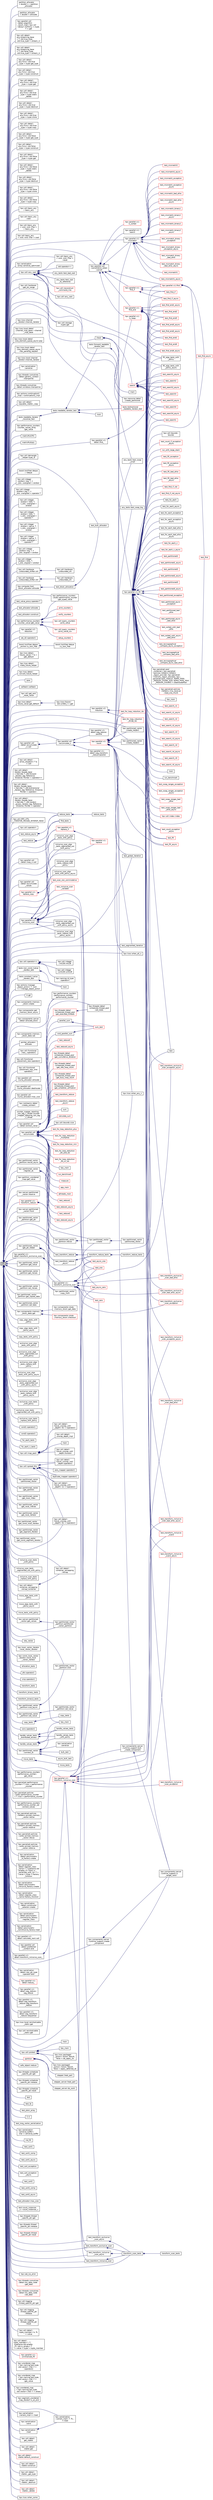 digraph "T"
{
  edge [fontname="Helvetica",fontsize="10",labelfontname="Helvetica",labelfontsize="10"];
  node [fontname="Helvetica",fontsize="10",shape=record];
  rankdir="LR";
  Node12 [label="T",height=0.2,width=0.4,color="black", fillcolor="grey75", style="filled", fontcolor="black"];
  Node12 -> Node13 [dir="back",color="midnightblue",fontsize="10",style="solid",fontname="Helvetica"];
  Node13 [label="partition_allocator\l\< double \>::~partition\l_allocator",height=0.2,width=0.4,color="black", fillcolor="white", style="filled",URL="$d1/df6/structpartition__allocator.html#abbb41a87b1a0f647c6a1b173006fdca1"];
  Node12 -> Node14 [dir="back",color="midnightblue",fontsize="10",style="solid",fontname="Helvetica"];
  Node14 [label="partition_allocator\l\< double \>::allocate",height=0.2,width=0.4,color="black", fillcolor="white", style="filled",URL="$d1/df6/structpartition__allocator.html#afe6e3d689c59365d42fe1ae58e9c6271"];
  Node12 -> Node15 [dir="back",color="midnightblue",fontsize="10",style="solid",fontname="Helvetica"];
  Node15 [label="hpx::parallel::util\l::detail::algorithm\l_result_impl\< hpx::util\l::decay\< ExPolicy \>::type,\l T \>::get",height=0.2,width=0.4,color="black", fillcolor="white", style="filled",URL="$d2/d42/structhpx_1_1parallel_1_1util_1_1detail_1_1algorithm__result__impl.html#ab5b051e8ec74eff5e0e62fd63f5d377e"];
  Node12 -> Node16 [dir="back",color="midnightblue",fontsize="10",style="solid",fontname="Helvetica"];
  Node16 [label="hpx::util::detail::\lany::streaming_base\l\< T, std::true_type,\l std::true_type \>::stream_in",height=0.2,width=0.4,color="black", fillcolor="white", style="filled",URL="$db/d98/structhpx_1_1util_1_1detail_1_1any_1_1streaming__base_3_01_t_00_01std_1_1true__type_00_01std_1_1true__type_01_4.html#a68688d953fc1e2e6d72838e8c25c5224"];
  Node12 -> Node17 [dir="back",color="midnightblue",fontsize="10",style="solid",fontname="Helvetica"];
  Node17 [label="hpx::util::detail::\lany::streaming_base\l\< T, std::false_type,\l std::true_type \>::stream_in",height=0.2,width=0.4,color="black", fillcolor="white", style="filled",URL="$db/dcf/structhpx_1_1util_1_1detail_1_1any_1_1streaming__base_3_01_t_00_01std_1_1false__type_00_01std_1_1true__type_01_4.html#a40a3d3da522ec764fcfe350b32c036fd"];
  Node12 -> Node18 [dir="back",color="midnightblue",fontsize="10",style="solid",fontname="Helvetica"];
  Node18 [label="hpx::util::detail::\lany::fxns\< std::true\l_type \>::type::get_type",height=0.2,width=0.4,color="black", fillcolor="white", style="filled",URL="$d3/d3a/structhpx_1_1util_1_1detail_1_1any_1_1fxns_3_01std_1_1true__type_01_4_1_1type.html#a4993106d5129384b412a3a8977a1bb1e"];
  Node12 -> Node19 [dir="back",color="midnightblue",fontsize="10",style="solid",fontname="Helvetica"];
  Node19 [label="hpx::util::detail::\lany::fxns\< std::true\l_type \>::type::construct",height=0.2,width=0.4,color="black", fillcolor="white", style="filled",URL="$d3/d3a/structhpx_1_1util_1_1detail_1_1any_1_1fxns_3_01std_1_1true__type_01_4_1_1type.html#aaff2abdf7f0e2f8fbcb3fca8e4938553"];
  Node12 -> Node20 [dir="back",color="midnightblue",fontsize="10",style="solid",fontname="Helvetica"];
  Node20 [label="hpx::util::detail::\lany::fxns\< std::true\l_type \>::type::get",height=0.2,width=0.4,color="black", fillcolor="white", style="filled",URL="$d3/d3a/structhpx_1_1util_1_1detail_1_1any_1_1fxns_3_01std_1_1true__type_01_4_1_1type.html#a5cd77444e0681b9de0e7ba4f39b29fb2"];
  Node12 -> Node21 [dir="back",color="midnightblue",fontsize="10",style="solid",fontname="Helvetica"];
  Node21 [label="hpx::util::detail::\lany::fxns\< std::true\l_type \>::type::static\l_delete",height=0.2,width=0.4,color="black", fillcolor="white", style="filled",URL="$d3/d3a/structhpx_1_1util_1_1detail_1_1any_1_1fxns_3_01std_1_1true__type_01_4_1_1type.html#ae0a8e7ab79c01aef3ac216d6887e6073"];
  Node12 -> Node22 [dir="back",color="midnightblue",fontsize="10",style="solid",fontname="Helvetica"];
  Node22 [label="hpx::util::detail::\lany::fxns\< std::true\l_type \>::type::destruct",height=0.2,width=0.4,color="black", fillcolor="white", style="filled",URL="$d3/d3a/structhpx_1_1util_1_1detail_1_1any_1_1fxns_3_01std_1_1true__type_01_4_1_1type.html#a86064daa8429496f3e8af2601014eb65"];
  Node12 -> Node23 [dir="back",color="midnightblue",fontsize="10",style="solid",fontname="Helvetica"];
  Node23 [label="hpx::util::detail::\lany::fxns\< std::true\l_type \>::type::clone",height=0.2,width=0.4,color="black", fillcolor="white", style="filled",URL="$d3/d3a/structhpx_1_1util_1_1detail_1_1any_1_1fxns_3_01std_1_1true__type_01_4_1_1type.html#a7453642d2035d65953a3f88a5b5d96a2"];
  Node12 -> Node24 [dir="back",color="midnightblue",fontsize="10",style="solid",fontname="Helvetica"];
  Node24 [label="hpx::util::detail::\lany::fxns\< std::true\l_type \>::type::copy",height=0.2,width=0.4,color="black", fillcolor="white", style="filled",URL="$d3/d3a/structhpx_1_1util_1_1detail_1_1any_1_1fxns_3_01std_1_1true__type_01_4_1_1type.html#a71c83b1250881d8aee5ec44e9b0dbbff"];
  Node12 -> Node25 [dir="back",color="midnightblue",fontsize="10",style="solid",fontname="Helvetica"];
  Node25 [label="hpx::util::detail::\lany::fxns\< std::false\l_type \>::type::get_type",height=0.2,width=0.4,color="black", fillcolor="white", style="filled",URL="$dd/daf/structhpx_1_1util_1_1detail_1_1any_1_1fxns_3_01std_1_1false__type_01_4_1_1type.html#a9e266b39ff204897d38e661d0ddd5ae1"];
  Node12 -> Node26 [dir="back",color="midnightblue",fontsize="10",style="solid",fontname="Helvetica"];
  Node26 [label="hpx::util::detail::\lany::fxns\< std::false\l_type \>::type::construct",height=0.2,width=0.4,color="black", fillcolor="white", style="filled",URL="$dd/daf/structhpx_1_1util_1_1detail_1_1any_1_1fxns_3_01std_1_1false__type_01_4_1_1type.html#ab6fbb05f608b06d5873b6eff2c3ea15e"];
  Node12 -> Node27 [dir="back",color="midnightblue",fontsize="10",style="solid",fontname="Helvetica"];
  Node27 [label="hpx::util::detail::\lany::fxns\< std::false\l_type \>::type::get",height=0.2,width=0.4,color="black", fillcolor="white", style="filled",URL="$dd/daf/structhpx_1_1util_1_1detail_1_1any_1_1fxns_3_01std_1_1false__type_01_4_1_1type.html#a20364c4daaa8cb34a20d8aa222e9ac2c"];
  Node12 -> Node28 [dir="back",color="midnightblue",fontsize="10",style="solid",fontname="Helvetica"];
  Node28 [label="hpx::util::detail::\lany::fxns\< std::false\l_type \>::type::static\l_delete",height=0.2,width=0.4,color="black", fillcolor="white", style="filled",URL="$dd/daf/structhpx_1_1util_1_1detail_1_1any_1_1fxns_3_01std_1_1false__type_01_4_1_1type.html#a7b577206e561461ab33c46af8106e573"];
  Node12 -> Node29 [dir="back",color="midnightblue",fontsize="10",style="solid",fontname="Helvetica"];
  Node29 [label="hpx::util::detail::\lany::fxns\< std::false\l_type \>::type::destruct",height=0.2,width=0.4,color="black", fillcolor="white", style="filled",URL="$dd/daf/structhpx_1_1util_1_1detail_1_1any_1_1fxns_3_01std_1_1false__type_01_4_1_1type.html#a5f49e57f71f635e8a9f4c83c24d4f6a6"];
  Node12 -> Node30 [dir="back",color="midnightblue",fontsize="10",style="solid",fontname="Helvetica"];
  Node30 [label="hpx::util::detail::\lany::fxns\< std::false\l_type \>::type::clone",height=0.2,width=0.4,color="black", fillcolor="white", style="filled",URL="$dd/daf/structhpx_1_1util_1_1detail_1_1any_1_1fxns_3_01std_1_1false__type_01_4_1_1type.html#a0ce4b6762f25b23827af93e403e6cac7"];
  Node12 -> Node31 [dir="back",color="midnightblue",fontsize="10",style="solid",fontname="Helvetica"];
  Node31 [label="hpx::util::detail::\lany::fxns\< std::false\l_type \>::type::copy",height=0.2,width=0.4,color="black", fillcolor="white", style="filled",URL="$dd/daf/structhpx_1_1util_1_1detail_1_1any_1_1fxns_3_01std_1_1false__type_01_4_1_1type.html#a3adcdb39b394dc89a8d70ab6ac6e15bc"];
  Node12 -> Node32 [dir="back",color="midnightblue",fontsize="10",style="solid",fontname="Helvetica"];
  Node32 [label="hpx::util::basic_any\l::~basic_any",height=0.2,width=0.4,color="black", fillcolor="white", style="filled",URL="$d0/d2c/classhpx_1_1util_1_1basic__any.html#a2e74a920cca5a6bd579ff6568448a067"];
  Node12 -> Node33 [dir="back",color="midnightblue",fontsize="10",style="solid",fontname="Helvetica"];
  Node33 [label="hpx::util::basic_any\l::cast",height=0.2,width=0.4,color="black", fillcolor="white", style="filled",URL="$d0/d2c/classhpx_1_1util_1_1basic__any.html#a649ec7fa683777e000dc24d45d4f5ec3"];
  Node12 -> Node34 [dir="back",color="midnightblue",fontsize="10",style="solid",fontname="Helvetica"];
  Node34 [label="hpx::util::basic_any\l\< void, void, Char \>\l::~basic_any",height=0.2,width=0.4,color="black", fillcolor="white", style="filled",URL="$d2/d4e/classhpx_1_1util_1_1basic__any_3_01void_00_01void_00_01_char_01_4.html#a30732393dc586626b845c6a32f3cfde5"];
  Node12 -> Node35 [dir="back",color="midnightblue",fontsize="10",style="solid",fontname="Helvetica"];
  Node35 [label="hpx::util::basic_any\l\< void, void, Char \>::cast",height=0.2,width=0.4,color="black", fillcolor="white", style="filled",URL="$d2/d4e/classhpx_1_1util_1_1basic__any_3_01void_00_01void_00_01_char_01_4.html#aba9d968602e9d9e9ff7d4e40650604c6"];
  Node12 -> Node36 [dir="back",color="midnightblue",fontsize="10",style="solid",fontname="Helvetica"];
  Node36 [label="hpx::util::basic_any\l\< void, void, Char \>\l::reset",height=0.2,width=0.4,color="black", fillcolor="white", style="filled",URL="$d2/d4e/classhpx_1_1util_1_1basic__any_3_01void_00_01void_00_01_char_01_4.html#a1e179274447c726bd6750f8afc6e305d"];
  Node12 -> Node37 [dir="back",color="midnightblue",fontsize="10",style="solid",fontname="Helvetica"];
  Node37 [label="hpx::util::any_cast",height=0.2,width=0.4,color="black", fillcolor="white", style="filled",URL="$df/dad/namespacehpx_1_1util.html#a997730f6bd202a18c8725b9812c988cc"];
  Node37 -> Node36 [dir="back",color="midnightblue",fontsize="10",style="solid",fontname="Helvetica"];
  Node37 -> Node38 [dir="back",color="midnightblue",fontsize="10",style="solid",fontname="Helvetica"];
  Node38 [label="hpx::util::any_cast",height=0.2,width=0.4,color="black", fillcolor="white", style="filled",URL="$df/dad/namespacehpx_1_1util.html#a4f0514cf4660a7475c395dfe096f88d0"];
  Node37 -> Node39 [dir="back",color="midnightblue",fontsize="10",style="solid",fontname="Helvetica"];
  Node39 [label="std::operator\>\>",height=0.2,width=0.4,color="black", fillcolor="white", style="filled",URL="$d8/dcc/namespacestd.html#ab309dcff9d5a42aad5f4ce57a478be82"];
  Node37 -> Node40 [dir="back",color="midnightblue",fontsize="10",style="solid",fontname="Helvetica"];
  Node40 [label="any_tests::test_bad_cast",height=0.2,width=0.4,color="black", fillcolor="white", style="filled",URL="$de/db0/namespaceany__tests.html#a4a1de460829f785bb2af6a34976ebfcc"];
  Node37 -> Node41 [dir="back",color="midnightblue",fontsize="10",style="solid",fontname="Helvetica"];
  Node41 [label="any_tests::test_swap\l_small",height=0.2,width=0.4,color="black", fillcolor="white", style="filled",URL="$de/db0/namespaceany__tests.html#a5a9f3ac333174dc1cc9a9f39d996b4d2"];
  Node37 -> Node42 [dir="back",color="midnightblue",fontsize="10",style="solid",fontname="Helvetica"];
  Node42 [label="any_tests::test_swap_big",height=0.2,width=0.4,color="black", fillcolor="white", style="filled",URL="$de/db0/namespaceany__tests.html#a0567012862bab4ad7821c706fcaa2035"];
  Node37 -> Node43 [dir="back",color="midnightblue",fontsize="10",style="solid",fontname="Helvetica"];
  Node43 [label="any_tests::test_cast\l_to_reference",height=0.2,width=0.4,color="black", fillcolor="white", style="filled",URL="$de/db0/namespaceany__tests.html#a5ce4a2e421e1da27dcfbef68eb397519"];
  Node37 -> Node44 [dir="back",color="midnightblue",fontsize="10",style="solid",fontname="Helvetica"];
  Node44 [label="hpx::util::reconstruct\l_command_line",height=0.2,width=0.4,color="red", fillcolor="white", style="filled",URL="$df/dad/namespacehpx_1_1util.html#a63f3661c5c98045409595391a62c2111"];
  Node37 -> Node46 [dir="back",color="midnightblue",fontsize="10",style="solid",fontname="Helvetica"];
  Node46 [label="hpx::util::storage\l::tuple::get",height=0.2,width=0.4,color="black", fillcolor="white", style="filled",URL="$d8/d2f/classhpx_1_1util_1_1storage_1_1tuple.html#a7e6c86b55273c3c8e832caf40732c9dc"];
  Node12 -> Node47 [dir="back",color="midnightblue",fontsize="10",style="solid",fontname="Helvetica"];
  Node47 [label="hpx::serialization\l::array::serialize_optimized",height=0.2,width=0.4,color="black", fillcolor="white", style="filled",URL="$d6/d0e/classhpx_1_1serialization_1_1array.html#a6dac7bc687be538f0fde2d8eb5143216"];
  Node12 -> Node48 [dir="back",color="midnightblue",fontsize="10",style="solid",fontname="Helvetica"];
  Node48 [label="hpx::util::hardware\l::unbounded_shifter::shl",height=0.2,width=0.4,color="black", fillcolor="white", style="filled",URL="$da/d35/structhpx_1_1util_1_1hardware_1_1unbounded__shifter.html#a964d52168e07560b649aaa461aa31ae7"];
  Node48 -> Node49 [dir="back",color="midnightblue",fontsize="10",style="solid",fontname="Helvetica"];
  Node49 [label="hpx::util::hardware\l::unbounded_shl",height=0.2,width=0.4,color="black", fillcolor="white", style="filled",URL="$d3/d19/namespacehpx_1_1util_1_1hardware.html#ab41d3b3ab7ace1891e5c984d08bd16c1"];
  Node12 -> Node50 [dir="back",color="midnightblue",fontsize="10",style="solid",fontname="Helvetica"];
  Node50 [label="hpx::util::hardware\l::unbounded_shifter::shr",height=0.2,width=0.4,color="black", fillcolor="white", style="filled",URL="$da/d35/structhpx_1_1util_1_1hardware_1_1unbounded__shifter.html#a03befef865101f8d08e491adcf93123f"];
  Node50 -> Node51 [dir="back",color="midnightblue",fontsize="10",style="solid",fontname="Helvetica"];
  Node51 [label="hpx::util::hardware\l::unbounded_shr",height=0.2,width=0.4,color="black", fillcolor="white", style="filled",URL="$d3/d19/namespacehpx_1_1util_1_1hardware.html#a0630bc5659b7cfbd70dffe4c38058476"];
  Node12 -> Node52 [dir="back",color="midnightblue",fontsize="10",style="solid",fontname="Helvetica"];
  Node52 [label="hpx::util::hardware\l::get_bit_range",height=0.2,width=0.4,color="black", fillcolor="white", style="filled",URL="$d3/d19/namespacehpx_1_1util_1_1hardware.html#ac5808f3dbe145f14cc244cd764fef82c"];
  Node12 -> Node53 [dir="back",color="midnightblue",fontsize="10",style="solid",fontname="Helvetica"];
  Node53 [label="test_bulk_allocator",height=0.2,width=0.4,color="black", fillcolor="white", style="filled",URL="$dc/d4a/block__allocator_8cpp.html#aad021fb470ac159eac4609ba96066d4d"];
  Node12 -> Node54 [dir="back",color="midnightblue",fontsize="10",style="solid",fontname="Helvetica"];
  Node54 [label="hpx::compute::host\l::block_allocator::allocate",height=0.2,width=0.4,color="black", fillcolor="white", style="filled",URL="$d2/de8/structhpx_1_1compute_1_1host_1_1block__allocator.html#a4e7e43af2aebdd6b603730bc1e5bdd7c"];
  Node54 -> Node55 [dir="back",color="midnightblue",fontsize="10",style="solid",fontname="Helvetica"];
  Node55 [label="test_block_allocation",height=0.2,width=0.4,color="black", fillcolor="white", style="filled",URL="$dc/d4a/block__allocator_8cpp.html#a7724967e3eafa4b9cfd8f80dad98af00"];
  Node55 -> Node53 [dir="back",color="midnightblue",fontsize="10",style="solid",fontname="Helvetica"];
  Node12 -> Node56 [dir="back",color="midnightblue",fontsize="10",style="solid",fontname="Helvetica"];
  Node56 [label="hpx::parallel::util\l::cancellation_token\l::cancel",height=0.2,width=0.4,color="black", fillcolor="white", style="filled",URL="$d7/dc1/classhpx_1_1parallel_1_1util_1_1cancellation__token.html#a7c04c9ed73eaa872cfd6b72b52922796"];
  Node56 -> Node57 [dir="back",color="midnightblue",fontsize="10",style="solid",fontname="Helvetica"];
  Node57 [label="hpx::parallel::v1::find",height=0.2,width=0.4,color="red", fillcolor="white", style="filled",URL="$db/db9/namespacehpx_1_1parallel_1_1v1.html#a76c5f5c453899c36a61bfa76425b007a"];
  Node57 -> Node68 [dir="back",color="midnightblue",fontsize="10",style="solid",fontname="Helvetica"];
  Node68 [label="test_find",height=0.2,width=0.4,color="red", fillcolor="white", style="filled",URL="$d4/dfc/find_8cpp.html#a413cca1acd45c0d8e2f932c6ef2fd02f"];
  Node57 -> Node70 [dir="back",color="midnightblue",fontsize="10",style="solid",fontname="Helvetica"];
  Node70 [label="test_find_async",height=0.2,width=0.4,color="red", fillcolor="white", style="filled",URL="$d4/dfc/find_8cpp.html#abcfb114fa4026d0c9fb890366bd0bbec"];
  Node56 -> Node98 [dir="back",color="midnightblue",fontsize="10",style="solid",fontname="Helvetica"];
  Node98 [label="hpx::parallel::v1::\lfind_if",height=0.2,width=0.4,color="red", fillcolor="white", style="filled",URL="$db/db9/namespacehpx_1_1parallel_1_1v1.html#a1f66ab2a9b26ef5b5ed2c08194586b86"];
  Node98 -> Node57 [dir="back",color="midnightblue",fontsize="10",style="solid",fontname="Helvetica"];
  Node98 -> Node105 [dir="back",color="midnightblue",fontsize="10",style="solid",fontname="Helvetica"];
  Node105 [label="test_find_if",height=0.2,width=0.4,color="red", fillcolor="white", style="filled",URL="$d4/d38/findif_8cpp.html#abc1eda77a21ef47a5d324973348433d4"];
  Node98 -> Node107 [dir="back",color="midnightblue",fontsize="10",style="solid",fontname="Helvetica"];
  Node107 [label="test_find_if_async",height=0.2,width=0.4,color="red", fillcolor="white", style="filled",URL="$d4/d38/findif_8cpp.html#ae5df631653b627a610f515fea1cea3db"];
  Node56 -> Node120 [dir="back",color="midnightblue",fontsize="10",style="solid",fontname="Helvetica"];
  Node120 [label="hpx::parallel::v1::\lfind_end",height=0.2,width=0.4,color="red", fillcolor="white", style="filled",URL="$db/db9/namespacehpx_1_1parallel_1_1v1.html#a26511ec61e75971d7c4c15c021548f9d"];
  Node120 -> Node131 [dir="back",color="midnightblue",fontsize="10",style="solid",fontname="Helvetica"];
  Node131 [label="test_find_end1",height=0.2,width=0.4,color="red", fillcolor="white", style="filled",URL="$de/d27/findend_8cpp.html#a8d69f88e05067fa16f1bc996e4f5204a"];
  Node120 -> Node133 [dir="back",color="midnightblue",fontsize="10",style="solid",fontname="Helvetica"];
  Node133 [label="test_find_end1_async",height=0.2,width=0.4,color="red", fillcolor="white", style="filled",URL="$de/d27/findend_8cpp.html#a3c2aa414b7e6f2849bfff77eee053c6c"];
  Node120 -> Node134 [dir="back",color="midnightblue",fontsize="10",style="solid",fontname="Helvetica"];
  Node134 [label="test_find_end2",height=0.2,width=0.4,color="red", fillcolor="white", style="filled",URL="$de/d27/findend_8cpp.html#ae26806919871ed18953e72532f2d5cdd"];
  Node120 -> Node136 [dir="back",color="midnightblue",fontsize="10",style="solid",fontname="Helvetica"];
  Node136 [label="test_find_end2_async",height=0.2,width=0.4,color="red", fillcolor="white", style="filled",URL="$de/d27/findend_8cpp.html#a163128cab241b1a66d1729e13bb00b17"];
  Node120 -> Node137 [dir="back",color="midnightblue",fontsize="10",style="solid",fontname="Helvetica"];
  Node137 [label="test_find_end3",height=0.2,width=0.4,color="red", fillcolor="white", style="filled",URL="$de/d27/findend_8cpp.html#aa91633a737ceadc8e97fe2a305f9cbfc"];
  Node120 -> Node139 [dir="back",color="midnightblue",fontsize="10",style="solid",fontname="Helvetica"];
  Node139 [label="test_find_end3_async",height=0.2,width=0.4,color="red", fillcolor="white", style="filled",URL="$de/d27/findend_8cpp.html#a9287cebd15252054147305c49c61572f"];
  Node120 -> Node140 [dir="back",color="midnightblue",fontsize="10",style="solid",fontname="Helvetica"];
  Node140 [label="test_find_end4",height=0.2,width=0.4,color="red", fillcolor="white", style="filled",URL="$de/d27/findend_8cpp.html#ad1c1901e09334db9e91e633a700d5e7c"];
  Node120 -> Node142 [dir="back",color="midnightblue",fontsize="10",style="solid",fontname="Helvetica"];
  Node142 [label="test_find_end4_async",height=0.2,width=0.4,color="red", fillcolor="white", style="filled",URL="$de/d27/findend_8cpp.html#ab88baf684c0296678fc8b3656855906a"];
  Node56 -> Node151 [dir="back",color="midnightblue",fontsize="10",style="solid",fontname="Helvetica"];
  Node151 [label="hpx::parallel::v1::\lis_heap",height=0.2,width=0.4,color="red", fillcolor="white", style="filled",URL="$db/db9/namespacehpx_1_1parallel_1_1v1.html#aac059f3475e076e09d839022cbe17da9"];
  Node56 -> Node174 [dir="back",color="midnightblue",fontsize="10",style="solid",fontname="Helvetica"];
  Node174 [label="hpx::parallel::v1::\lis_sorted",height=0.2,width=0.4,color="red", fillcolor="white", style="filled",URL="$db/db9/namespacehpx_1_1parallel_1_1v1.html#a85efa0a779518b75859d9c55fd211cb0"];
  Node56 -> Node194 [dir="back",color="midnightblue",fontsize="10",style="solid",fontname="Helvetica"];
  Node194 [label="hpx::parallel::v1::\lmismatch",height=0.2,width=0.4,color="black", fillcolor="white", style="filled",URL="$db/db9/namespacehpx_1_1parallel_1_1v1.html#ad2210ac36941837306cdf8c12114a31a"];
  Node194 -> Node195 [dir="back",color="midnightblue",fontsize="10",style="solid",fontname="Helvetica"];
  Node195 [label="test_mismatch1",height=0.2,width=0.4,color="red", fillcolor="white", style="filled",URL="$da/d76/mismatch_8cpp.html#a31b8eb41137dc3981d633608c888ec94"];
  Node194 -> Node197 [dir="back",color="midnightblue",fontsize="10",style="solid",fontname="Helvetica"];
  Node197 [label="test_mismatch1_async",height=0.2,width=0.4,color="red", fillcolor="white", style="filled",URL="$da/d76/mismatch_8cpp.html#a607ec4e491601e2946039c78d2519f57"];
  Node194 -> Node198 [dir="back",color="midnightblue",fontsize="10",style="solid",fontname="Helvetica"];
  Node198 [label="test_mismatch2",height=0.2,width=0.4,color="red", fillcolor="white", style="filled",URL="$da/d76/mismatch_8cpp.html#a5e8aac44c5d46ac2cd10cca420debb9b"];
  Node194 -> Node200 [dir="back",color="midnightblue",fontsize="10",style="solid",fontname="Helvetica"];
  Node200 [label="test_mismatch2_async",height=0.2,width=0.4,color="red", fillcolor="white", style="filled",URL="$da/d76/mismatch_8cpp.html#a45e7a6ebf787d15f6edace512961afd1"];
  Node194 -> Node201 [dir="back",color="midnightblue",fontsize="10",style="solid",fontname="Helvetica"];
  Node201 [label="test_mismatch_exception",height=0.2,width=0.4,color="red", fillcolor="white", style="filled",URL="$da/d76/mismatch_8cpp.html#a9aca879a52bb8ce8b81c9a38607698dc"];
  Node194 -> Node203 [dir="back",color="midnightblue",fontsize="10",style="solid",fontname="Helvetica"];
  Node203 [label="test_mismatch_exception\l_async",height=0.2,width=0.4,color="red", fillcolor="white", style="filled",URL="$da/d76/mismatch_8cpp.html#aa0568542fb0187a50d93bc1d2a0c4068"];
  Node194 -> Node204 [dir="back",color="midnightblue",fontsize="10",style="solid",fontname="Helvetica"];
  Node204 [label="test_mismatch_bad_alloc",height=0.2,width=0.4,color="red", fillcolor="white", style="filled",URL="$da/d76/mismatch_8cpp.html#ab0daec5a91b8636262c562df56222586"];
  Node194 -> Node206 [dir="back",color="midnightblue",fontsize="10",style="solid",fontname="Helvetica"];
  Node206 [label="test_mismatch_bad_alloc\l_async",height=0.2,width=0.4,color="red", fillcolor="white", style="filled",URL="$da/d76/mismatch_8cpp.html#afc89976621e5b4c45ad420a8a38bdbd7"];
  Node194 -> Node207 [dir="back",color="midnightblue",fontsize="10",style="solid",fontname="Helvetica"];
  Node207 [label="test_mismatch_binary1",height=0.2,width=0.4,color="red", fillcolor="white", style="filled",URL="$d0/d8b/mismatch__binary_8cpp.html#a19c60cca40132f080bb9878f4f37dc25"];
  Node194 -> Node209 [dir="back",color="midnightblue",fontsize="10",style="solid",fontname="Helvetica"];
  Node209 [label="test_mismatch_binary1\l_async",height=0.2,width=0.4,color="red", fillcolor="white", style="filled",URL="$d0/d8b/mismatch__binary_8cpp.html#a60d850e7bea3f516feda64d22d0e6292"];
  Node194 -> Node210 [dir="back",color="midnightblue",fontsize="10",style="solid",fontname="Helvetica"];
  Node210 [label="test_mismatch_binary2",height=0.2,width=0.4,color="red", fillcolor="white", style="filled",URL="$d0/d8b/mismatch__binary_8cpp.html#a5507e8e7a8f06512409d42a6224f0c0f"];
  Node194 -> Node212 [dir="back",color="midnightblue",fontsize="10",style="solid",fontname="Helvetica"];
  Node212 [label="test_mismatch_binary2\l_async",height=0.2,width=0.4,color="red", fillcolor="white", style="filled",URL="$d0/d8b/mismatch__binary_8cpp.html#a2634d42741b42c2f02cef37dc86a0637"];
  Node194 -> Node213 [dir="back",color="midnightblue",fontsize="10",style="solid",fontname="Helvetica"];
  Node213 [label="test_mismatch_binary\l_exception",height=0.2,width=0.4,color="red", fillcolor="white", style="filled",URL="$d0/d8b/mismatch__binary_8cpp.html#a017e79c0d0063e13e59ca0e5023aa91d"];
  Node194 -> Node215 [dir="back",color="midnightblue",fontsize="10",style="solid",fontname="Helvetica"];
  Node215 [label="test_mismatch_binary\l_exception_async",height=0.2,width=0.4,color="red", fillcolor="white", style="filled",URL="$d0/d8b/mismatch__binary_8cpp.html#ab9607c14f87e2272d7ff7dd5d1f9a742"];
  Node194 -> Node216 [dir="back",color="midnightblue",fontsize="10",style="solid",fontname="Helvetica"];
  Node216 [label="test_mismatch_binary\l_bad_alloc",height=0.2,width=0.4,color="red", fillcolor="white", style="filled",URL="$d0/d8b/mismatch__binary_8cpp.html#aa39ccc107a1b1979c4fc6dd88041287b"];
  Node194 -> Node218 [dir="back",color="midnightblue",fontsize="10",style="solid",fontname="Helvetica"];
  Node218 [label="test_mismatch_binary\l_bad_alloc_async",height=0.2,width=0.4,color="red", fillcolor="white", style="filled",URL="$d0/d8b/mismatch__binary_8cpp.html#a73dc228c57f5fa4d10c0cb2c1a49b73d"];
  Node56 -> Node219 [dir="back",color="midnightblue",fontsize="10",style="solid",fontname="Helvetica"];
  Node219 [label="hpx::parallel::v1::\lsearch",height=0.2,width=0.4,color="black", fillcolor="white", style="filled",URL="$db/db9/namespacehpx_1_1parallel_1_1v1.html#a6fb628e85b98d7c05304d7a10ffcfe2e"];
  Node12 -> Node220 [dir="back",color="midnightblue",fontsize="10",style="solid",fontname="Helvetica"];
  Node220 [label="hpx::lcos::channel\l_iterator::channel_iterator",height=0.2,width=0.4,color="black", fillcolor="white", style="filled",URL="$d0/dc2/classhpx_1_1lcos_1_1channel__iterator.html#a9730e3a9bc071668261ee213822537c5"];
  Node12 -> Node221 [dir="back",color="midnightblue",fontsize="10",style="solid",fontname="Helvetica"];
  Node221 [label="hpx::lcos::local::detail\l::channel_impl_base::~channel\l_impl_base",height=0.2,width=0.4,color="black", fillcolor="white", style="filled",URL="$d1/df1/structhpx_1_1lcos_1_1local_1_1detail_1_1channel__impl__base.html#a2d61ae764fbfde35d5730b2156ba877b"];
  Node12 -> Node222 [dir="back",color="midnightblue",fontsize="10",style="solid",fontname="Helvetica"];
  Node222 [label="hpx::lcos::local::detail\l::one_element_queue_async::pop",height=0.2,width=0.4,color="black", fillcolor="white", style="filled",URL="$d5/ded/classhpx_1_1lcos_1_1local_1_1detail_1_1one__element__queue__async.html#a43ff4ea4e4f770aed40d4fef556239f7"];
  Node12 -> Node223 [dir="back",color="midnightblue",fontsize="10",style="solid",fontname="Helvetica"];
  Node223 [label="hpx::lcos::local::detail\l::one_element_queue_async\l::has_pending_request",height=0.2,width=0.4,color="black", fillcolor="white", style="filled",URL="$d5/ded/classhpx_1_1lcos_1_1local_1_1detail_1_1one__element__queue__async.html#ac74f3d498985be8d0074744eba47f20e"];
  Node12 -> Node224 [dir="back",color="midnightblue",fontsize="10",style="solid",fontname="Helvetica"];
  Node224 [label="hpx::lcos::local::channel\l_iterator::channel_iterator",height=0.2,width=0.4,color="black", fillcolor="white", style="filled",URL="$d5/d01/classhpx_1_1lcos_1_1local_1_1channel__iterator.html#a18817a87547e40f5c5ef079d255a2a24"];
  Node12 -> Node225 [dir="back",color="midnightblue",fontsize="10",style="solid",fontname="Helvetica"];
  Node225 [label="hpx::serialization\l::serialize",height=0.2,width=0.4,color="black", fillcolor="white", style="filled",URL="$d5/d3c/namespacehpx_1_1serialization.html#ad8266294b14884d0be58fa2ec8eea347"];
  Node12 -> Node226 [dir="back",color="midnightblue",fontsize="10",style="solid",fontname="Helvetica"];
  Node226 [label="hpx::threads::coroutines\l::detail::generic_context\l::trampoline",height=0.2,width=0.4,color="black", fillcolor="white", style="filled",URL="$de/d7d/namespacehpx_1_1threads_1_1coroutines_1_1detail_1_1generic__context.html#ad78b11461c72801cd0c45dcd14e5844a"];
  Node12 -> Node227 [dir="back",color="midnightblue",fontsize="10",style="solid",fontname="Helvetica"];
  Node227 [label="hpx::threads::coroutines\l::detail::windows::trampoline",height=0.2,width=0.4,color="black", fillcolor="white", style="filled",URL="$d2/d80/namespacehpx_1_1threads_1_1coroutines_1_1detail_1_1windows.html#a5d0df6baeed2d62a8df117cffb84aa33"];
  Node12 -> Node228 [dir="back",color="midnightblue",fontsize="10",style="solid",fontname="Helvetica"];
  Node228 [label="hpx::actions::continuation2\l_impl::~continuation2_impl",height=0.2,width=0.4,color="black", fillcolor="white", style="filled",URL="$d1/d64/structhpx_1_1actions_1_1continuation2__impl.html#a2eed2d01723b5e525bc67852eb90887a"];
  Node12 -> Node229 [dir="back",color="midnightblue",fontsize="10",style="solid",fontname="Helvetica"];
  Node229 [label="hpx::util::detail::\lcopyable_vtable::_copy",height=0.2,width=0.4,color="black", fillcolor="white", style="filled",URL="$dd/d88/structhpx_1_1util_1_1detail_1_1copyable__vtable.html#af8208c5306b8f35eeee450b403bda68f"];
  Node12 -> Node230 [dir="back",color="midnightblue",fontsize="10",style="solid",fontname="Helvetica"];
  Node230 [label="hpx::performance_counters\l::counter_value::get_value",height=0.2,width=0.4,color="black", fillcolor="white", style="filled",URL="$d5/d2b/structhpx_1_1performance__counters_1_1counter__value.html#a6b3d9b08f72082bbca3d82e2f61985aa",tooltip="Retrieve the &#39;real&#39; value of the counter_value, converted to the requested type T. "];
  Node230 -> Node231 [dir="back",color="midnightblue",fontsize="10",style="solid",fontname="Helvetica"];
  Node231 [label="setup_counters",height=0.2,width=0.4,color="red", fillcolor="white", style="filled",URL="$d0/d6b/1d__stencil__4__repart_8cpp.html#ab1bf1c667fac5b7c94245e4173d59db7"];
  Node230 -> Node233 [dir="back",color="midnightblue",fontsize="10",style="solid",fontname="Helvetica"];
  Node233 [label="hpx::performance_counters\l::stubs::performance_counter\l::get_typed_value",height=0.2,width=0.4,color="black", fillcolor="white", style="filled",URL="$dc/d43/structhpx_1_1performance__counters_1_1stubs_1_1performance__counter.html#a4ee2262e2b2788aefff379903bc75412"];
  Node230 -> Node234 [dir="back",color="midnightblue",fontsize="10",style="solid",fontname="Helvetica"];
  Node234 [label="print_counters",height=0.2,width=0.4,color="red", fillcolor="white", style="filled",URL="$df/d23/put__parcels_8cpp.html#af80bde13e0799a8836ea0c3ca81034a6"];
  Node230 -> Node236 [dir="back",color="midnightblue",fontsize="10",style="solid",fontname="Helvetica"];
  Node236 [label="verify_counters",height=0.2,width=0.4,color="red", fillcolor="white", style="filled",URL="$df/d62/put__parcels__with__compression_8cpp.html#a08198bac17e41571a7d9cb6b0215dcad"];
  Node230 -> Node238 [dir="back",color="midnightblue",fontsize="10",style="solid",fontname="Helvetica"];
  Node238 [label="hpx::util::query_counters\l::print_value",height=0.2,width=0.4,color="red", fillcolor="white", style="filled",URL="$de/ddf/classhpx_1_1util_1_1query__counters.html#ac2232492c0dc3f4cd9c8a25ab59aa42a"];
  Node230 -> Node240 [dir="back",color="midnightblue",fontsize="10",style="solid",fontname="Helvetica"];
  Node240 [label="hpx::util::query_counters\l::print_value_csv",height=0.2,width=0.4,color="red", fillcolor="white", style="filled",URL="$de/ddf/classhpx_1_1util_1_1query__counters.html#aaa0f3990949454705bf5ea892831cd7f"];
  Node12 -> Node241 [dir="back",color="midnightblue",fontsize="10",style="solid",fontname="Helvetica"];
  Node241 [label="hpx::performance_counters\l::counter_values_array\l::get_value",height=0.2,width=0.4,color="black", fillcolor="white", style="filled",URL="$de/d61/structhpx_1_1performance__counters_1_1counter__values__array.html#a52aca24e1d2866a0685707c64a116416",tooltip="Retrieve the &#39;real&#39; value of the counter_value, converted to the requested type T. "];
  Node12 -> Node242 [dir="back",color="midnightblue",fontsize="10",style="solid",fontname="Helvetica"];
  Node242 [label="matrixMulCPU",height=0.2,width=0.4,color="black", fillcolor="white", style="filled",URL="$dd/d84/cublas__matmul_8cpp.html#ade142102cce3321fe9c9ed66e38452b9"];
  Node12 -> Node243 [dir="back",color="midnightblue",fontsize="10",style="solid",fontname="Helvetica"];
  Node243 [label="matrixMultiply",height=0.2,width=0.4,color="black", fillcolor="white", style="filled",URL="$dd/d84/cublas__matmul_8cpp.html#aa067c394898cc546b800722bc5eae6ee"];
  Node12 -> Node244 [dir="back",color="midnightblue",fontsize="10",style="solid",fontname="Helvetica"];
  Node244 [label="check",height=0.2,width=0.4,color="black", fillcolor="white", style="filled",URL="$d0/d2b/cxx14__return__type__deduction_8cpp.html#a985ac753901f60be998f7e3fbfeae4d6"];
  Node244 -> Node245 [dir="back",color="midnightblue",fontsize="10",style="solid",fontname="Helvetica"];
  Node245 [label="hpx::resource::detail\l::create_partitioner",height=0.2,width=0.4,color="black", fillcolor="white", style="filled",URL="$d8/d1e/namespacehpx_1_1resource_1_1detail.html#a7cf4126748bdc4c7a71cb3c68e7d8a40"];
  Node244 -> Node246 [dir="back",color="midnightblue",fontsize="10",style="solid",fontname="Helvetica"];
  Node246 [label="main",height=0.2,width=0.4,color="black", fillcolor="white", style="filled",URL="$d0/d2b/cxx14__return__type__deduction_8cpp.html#ae66f6b31b5ad750f1fe042a706a4e3d4"];
  Node244 -> Node247 [dir="back",color="midnightblue",fontsize="10",style="solid",fontname="Helvetica"];
  Node247 [label="search",height=0.2,width=0.4,color="red", fillcolor="white", style="filled",URL="$df/df7/spell__check__file_8cpp.html#a09657157ecc03ef4b5e3935595d09c94"];
  Node247 -> Node248 [dir="back",color="midnightblue",fontsize="10",style="solid",fontname="Helvetica"];
  Node248 [label="test_search1",height=0.2,width=0.4,color="red", fillcolor="white", style="filled",URL="$d9/def/search_8cpp.html#ad346d573ee66dd6187a30ea59bceaea3"];
  Node247 -> Node250 [dir="back",color="midnightblue",fontsize="10",style="solid",fontname="Helvetica"];
  Node250 [label="test_search1_async",height=0.2,width=0.4,color="red", fillcolor="white", style="filled",URL="$d9/def/search_8cpp.html#a78c5c6030ae0534b9d17b3727110f4c4"];
  Node247 -> Node251 [dir="back",color="midnightblue",fontsize="10",style="solid",fontname="Helvetica"];
  Node251 [label="test_search2",height=0.2,width=0.4,color="red", fillcolor="white", style="filled",URL="$d9/def/search_8cpp.html#add09b04ec0abd97dacd03bfcd5e18d3c"];
  Node247 -> Node253 [dir="back",color="midnightblue",fontsize="10",style="solid",fontname="Helvetica"];
  Node253 [label="test_search2_async",height=0.2,width=0.4,color="red", fillcolor="white", style="filled",URL="$d9/def/search_8cpp.html#a53e0b7f111273d2c469ea1bc29dcf1d9"];
  Node247 -> Node254 [dir="back",color="midnightblue",fontsize="10",style="solid",fontname="Helvetica"];
  Node254 [label="test_search3",height=0.2,width=0.4,color="red", fillcolor="white", style="filled",URL="$d9/def/search_8cpp.html#a7f1540c27c84641e7ca974fb25007f00"];
  Node247 -> Node256 [dir="back",color="midnightblue",fontsize="10",style="solid",fontname="Helvetica"];
  Node256 [label="test_search3_async",height=0.2,width=0.4,color="red", fillcolor="white", style="filled",URL="$d9/def/search_8cpp.html#a5d842fb2ad46ab811475b202ced24cbe"];
  Node247 -> Node257 [dir="back",color="midnightblue",fontsize="10",style="solid",fontname="Helvetica"];
  Node257 [label="test_search4",height=0.2,width=0.4,color="red", fillcolor="white", style="filled",URL="$d9/def/search_8cpp.html#ab1e8636d05cc74c819b98e7bd631e67f"];
  Node247 -> Node259 [dir="back",color="midnightblue",fontsize="10",style="solid",fontname="Helvetica"];
  Node259 [label="test_search4_async",height=0.2,width=0.4,color="red", fillcolor="white", style="filled",URL="$d9/def/search_8cpp.html#a0b7c6fac420402ca7fc40ff008573087"];
  Node12 -> Node269 [dir="back",color="midnightblue",fontsize="10",style="solid",fontname="Helvetica"];
  Node269 [label="hpx::util::demangle\l_helper::type_id",height=0.2,width=0.4,color="black", fillcolor="white", style="filled",URL="$dd/d34/structhpx_1_1util_1_1demangle__helper.html#aec1bc3ab2f4db8ac6afc608419c761b8"];
  Node12 -> Node270 [dir="back",color="midnightblue",fontsize="10",style="solid",fontname="Helvetica"];
  Node270 [label="boost::lockfree::deque\l_anchor::is_lock_free",height=0.2,width=0.4,color="black", fillcolor="white", style="filled",URL="$d4/d37/structboost_1_1lockfree_1_1deque__anchor.html#a8249ead305406f4ee27e04675b344af0"];
  Node270 -> Node271 [dir="back",color="midnightblue",fontsize="10",style="solid",fontname="Helvetica"];
  Node271 [label="boost::lockfree::deque\l::is_lock_free",height=0.2,width=0.4,color="black", fillcolor="white", style="filled",URL="$db/d6c/structboost_1_1lockfree_1_1deque.html#a5bfa62b88853c9f96fa74cc7a0534093"];
  Node12 -> Node272 [dir="back",color="midnightblue",fontsize="10",style="solid",fontname="Helvetica"];
  Node272 [label="boost::lockfree::deque\l::~deque",height=0.2,width=0.4,color="black", fillcolor="white", style="filled",URL="$db/d6c/structboost_1_1lockfree_1_1deque.html#a63ef1525a2eaa54dd0761b54d3584587"];
  Node12 -> Node273 [dir="back",color="midnightblue",fontsize="10",style="solid",fontname="Helvetica"];
  Node273 [label="hpx::util::integer\l::endian\< big, T, n\l_bits, unaligned \>::endian",height=0.2,width=0.4,color="black", fillcolor="white", style="filled",URL="$d4/d93/classhpx_1_1util_1_1integer_1_1endian_3_01big_00_01_t_00_01n__bits_00_01unaligned_01_4.html#a03b81953b5990295e8c5ecea8521e8ea"];
  Node12 -> Node274 [dir="back",color="midnightblue",fontsize="10",style="solid",fontname="Helvetica"];
  Node274 [label="hpx::util::integer\l::endian\< big, T, n\l_bits, unaligned \>::operator T",height=0.2,width=0.4,color="black", fillcolor="white", style="filled",URL="$d4/d93/classhpx_1_1util_1_1integer_1_1endian_3_01big_00_01_t_00_01n__bits_00_01unaligned_01_4.html#aaefb5e43be0b6965ea466a6b763513ed"];
  Node12 -> Node275 [dir="back",color="midnightblue",fontsize="10",style="solid",fontname="Helvetica"];
  Node275 [label="hpx::util::integer\l::endian\< little, T,\l n_bits, unaligned \>\l::endian",height=0.2,width=0.4,color="black", fillcolor="white", style="filled",URL="$de/db9/classhpx_1_1util_1_1integer_1_1endian_3_01little_00_01_t_00_01n__bits_00_01unaligned_01_4.html#a37c1171c4bda4cf073fd540d3f0a6ba0"];
  Node12 -> Node276 [dir="back",color="midnightblue",fontsize="10",style="solid",fontname="Helvetica"];
  Node276 [label="hpx::util::integer\l::endian\< little, T,\l n_bits, unaligned \>\l::operator T",height=0.2,width=0.4,color="black", fillcolor="white", style="filled",URL="$de/db9/classhpx_1_1util_1_1integer_1_1endian_3_01little_00_01_t_00_01n__bits_00_01unaligned_01_4.html#a31bb774e42125003b3fa4be472111e47"];
  Node12 -> Node277 [dir="back",color="midnightblue",fontsize="10",style="solid",fontname="Helvetica"];
  Node277 [label="hpx::util::integer\l::endian\< native, T,\l n_bits, unaligned \>\l::endian",height=0.2,width=0.4,color="black", fillcolor="white", style="filled",URL="$d7/d03/classhpx_1_1util_1_1integer_1_1endian_3_01native_00_01_t_00_01n__bits_00_01unaligned_01_4.html#a1b2e8df3af6035cff703208baaf7f7b8"];
  Node12 -> Node278 [dir="back",color="midnightblue",fontsize="10",style="solid",fontname="Helvetica"];
  Node278 [label="hpx::util::integer\l::endian\< native, T,\l n_bits, unaligned \>\l::operator T",height=0.2,width=0.4,color="black", fillcolor="white", style="filled",URL="$d7/d03/classhpx_1_1util_1_1integer_1_1endian_3_01native_00_01_t_00_01n__bits_00_01unaligned_01_4.html#a2f15caaf9c6b67cce792bd10fafd661b"];
  Node12 -> Node279 [dir="back",color="midnightblue",fontsize="10",style="solid",fontname="Helvetica"];
  Node279 [label="hpx::util::integer\l::endian\< big, T, n\l_bits, aligned \>::endian",height=0.2,width=0.4,color="black", fillcolor="white", style="filled",URL="$d6/d6e/classhpx_1_1util_1_1integer_1_1endian_3_01big_00_01_t_00_01n__bits_00_01aligned_01_4.html#a9e8298e9d169176e1b172fa15f422695"];
  Node12 -> Node280 [dir="back",color="midnightblue",fontsize="10",style="solid",fontname="Helvetica"];
  Node280 [label="hpx::util::integer\l::endian\< little, T,\l n_bits, aligned \>::endian",height=0.2,width=0.4,color="black", fillcolor="white", style="filled",URL="$d8/dbb/classhpx_1_1util_1_1integer_1_1endian_3_01little_00_01_t_00_01n__bits_00_01aligned_01_4.html#a2891f6c3efd28f2a74f8c7317e8d74f8"];
  Node12 -> Node281 [dir="back",color="midnightblue",fontsize="10",style="solid",fontname="Helvetica"];
  Node281 [label="hpx::parallel::v1::fill",height=0.2,width=0.4,color="black", fillcolor="white", style="filled",URL="$db/db9/namespacehpx_1_1parallel_1_1v1.html#a2e0f7399daabb5d675c4229ca3d71809"];
  Node281 -> Node282 [dir="back",color="midnightblue",fontsize="10",style="solid",fontname="Helvetica"];
  Node282 [label="hpx::util::index::index",height=0.2,width=0.4,color="red", fillcolor="white", style="filled",URL="$de/d30/classhpx_1_1util_1_1index.html#abf882e9cdd8bf9d95b4faba144f9caed",tooltip="Effects: Zero-initializes each component. "];
  Node281 -> Node293 [dir="back",color="midnightblue",fontsize="10",style="solid",fontname="Helvetica"];
  Node293 [label="hpx::util::bounds::\lbounds",height=0.2,width=0.4,color="black", fillcolor="white", style="filled",URL="$d4/d1b/classhpx_1_1util_1_1bounds.html#a601f156f60c6e659628f03d389770fe7",tooltip="Effects: Zero-initializes each component. "];
  Node281 -> Node294 [dir="back",color="midnightblue",fontsize="10",style="solid",fontname="Helvetica"];
  Node294 [label="test_count_exception\l_async",height=0.2,width=0.4,color="red", fillcolor="white", style="filled",URL="$de/d3a/count__tests_8hpp.html#ab0cd91de016499bfe205083429b6785a"];
  Node281 -> Node296 [dir="back",color="midnightblue",fontsize="10",style="solid",fontname="Helvetica"];
  Node296 [label="test_count_if_exception\l_async",height=0.2,width=0.4,color="red", fillcolor="white", style="filled",URL="$d4/da4/countif__tests_8hpp.html#af96d44180e275fd7ad93e677dcb07b74"];
  Node281 -> Node298 [dir="back",color="midnightblue",fontsize="10",style="solid",fontname="Helvetica"];
  Node298 [label="run_with_large_stack",height=0.2,width=0.4,color="red", fillcolor="white", style="filled",URL="$d0/d82/customize__async_8cpp.html#a6016a3884b47920235a6f1372d57577b"];
  Node281 -> Node300 [dir="back",color="midnightblue",fontsize="10",style="solid",fontname="Helvetica"];
  Node300 [label="test_fill",height=0.2,width=0.4,color="red", fillcolor="white", style="filled",URL="$db/df9/fill_8cpp.html#ad931e89bdc39168cdc6519ee48bd69a3"];
  Node281 -> Node302 [dir="back",color="midnightblue",fontsize="10",style="solid",fontname="Helvetica"];
  Node302 [label="test_fill_async",height=0.2,width=0.4,color="red", fillcolor="white", style="filled",URL="$db/df9/fill_8cpp.html#a746e43066c59dc6277a1d21db34f226c"];
  Node281 -> Node303 [dir="back",color="midnightblue",fontsize="10",style="solid",fontname="Helvetica"];
  Node303 [label="test_fill_exception",height=0.2,width=0.4,color="red", fillcolor="white", style="filled",URL="$db/df9/fill_8cpp.html#adff9860900b4cc07677cc1f2949f8150"];
  Node281 -> Node305 [dir="back",color="midnightblue",fontsize="10",style="solid",fontname="Helvetica"];
  Node305 [label="test_fill_exception\l_async",height=0.2,width=0.4,color="red", fillcolor="white", style="filled",URL="$db/df9/fill_8cpp.html#a190a63f49881feec418296730d8b1bb8"];
  Node281 -> Node306 [dir="back",color="midnightblue",fontsize="10",style="solid",fontname="Helvetica"];
  Node306 [label="test_fill_bad_alloc",height=0.2,width=0.4,color="red", fillcolor="white", style="filled",URL="$db/df9/fill_8cpp.html#a09fee331d9dd2811bceeb3dbac5e5ef3"];
  Node281 -> Node308 [dir="back",color="midnightblue",fontsize="10",style="solid",fontname="Helvetica"];
  Node308 [label="test_fill_bad_alloc\l_async",height=0.2,width=0.4,color="red", fillcolor="white", style="filled",URL="$db/df9/fill_8cpp.html#aeb043a5244e873ff2c97d9eb173ac423"];
  Node281 -> Node68 [dir="back",color="midnightblue",fontsize="10",style="solid",fontname="Helvetica"];
  Node281 -> Node70 [dir="back",color="midnightblue",fontsize="10",style="solid",fontname="Helvetica"];
  Node281 -> Node131 [dir="back",color="midnightblue",fontsize="10",style="solid",fontname="Helvetica"];
  Node281 -> Node133 [dir="back",color="midnightblue",fontsize="10",style="solid",fontname="Helvetica"];
  Node281 -> Node134 [dir="back",color="midnightblue",fontsize="10",style="solid",fontname="Helvetica"];
  Node281 -> Node136 [dir="back",color="midnightblue",fontsize="10",style="solid",fontname="Helvetica"];
  Node281 -> Node137 [dir="back",color="midnightblue",fontsize="10",style="solid",fontname="Helvetica"];
  Node281 -> Node139 [dir="back",color="midnightblue",fontsize="10",style="solid",fontname="Helvetica"];
  Node281 -> Node140 [dir="back",color="midnightblue",fontsize="10",style="solid",fontname="Helvetica"];
  Node281 -> Node142 [dir="back",color="midnightblue",fontsize="10",style="solid",fontname="Helvetica"];
  Node281 -> Node105 [dir="back",color="midnightblue",fontsize="10",style="solid",fontname="Helvetica"];
  Node281 -> Node107 [dir="back",color="midnightblue",fontsize="10",style="solid",fontname="Helvetica"];
  Node281 -> Node122 [dir="back",color="midnightblue",fontsize="10",style="solid",fontname="Helvetica"];
  Node122 [label="test_find_if_not",height=0.2,width=0.4,color="red", fillcolor="white", style="filled",URL="$dd/df5/findifnot_8cpp.html#abd4629a4554af3412989223a15203f0d"];
  Node281 -> Node124 [dir="back",color="midnightblue",fontsize="10",style="solid",fontname="Helvetica"];
  Node124 [label="test_find_if_not_async",height=0.2,width=0.4,color="red", fillcolor="white", style="filled",URL="$dd/df5/findifnot_8cpp.html#a042fb4ac6fb511705362fdd7e4b4337e"];
  Node281 -> Node309 [dir="back",color="midnightblue",fontsize="10",style="solid",fontname="Helvetica"];
  Node309 [label="test_for_each",height=0.2,width=0.4,color="black", fillcolor="white", style="filled",URL="$dd/d98/algorithms_2foreach__tests__projection_8hpp.html#ab86fc18ec33466c3ae323786d06e3111"];
  Node281 -> Node310 [dir="back",color="midnightblue",fontsize="10",style="solid",fontname="Helvetica"];
  Node310 [label="test_for_each_async",height=0.2,width=0.4,color="black", fillcolor="white", style="filled",URL="$dd/d98/algorithms_2foreach__tests__projection_8hpp.html#a4050a6d1ba2249bbb6ca02dda93968f4"];
  Node281 -> Node311 [dir="back",color="midnightblue",fontsize="10",style="solid",fontname="Helvetica"];
  Node311 [label="test_for_each_exception",height=0.2,width=0.4,color="black", fillcolor="white", style="filled",URL="$dd/d98/algorithms_2foreach__tests__projection_8hpp.html#a45b6da4bac47501da883a6ecbbaf66da"];
  Node281 -> Node312 [dir="back",color="midnightblue",fontsize="10",style="solid",fontname="Helvetica"];
  Node312 [label="test_for_each_exception\l_async",height=0.2,width=0.4,color="black", fillcolor="white", style="filled",URL="$dd/d98/algorithms_2foreach__tests__projection_8hpp.html#a87ead5f86d1963b9d87d4b839c5edbc7"];
  Node281 -> Node313 [dir="back",color="midnightblue",fontsize="10",style="solid",fontname="Helvetica"];
  Node313 [label="test_for_each_bad_alloc",height=0.2,width=0.4,color="black", fillcolor="white", style="filled",URL="$dd/d98/algorithms_2foreach__tests__projection_8hpp.html#a7121fa8ac5a27fb1d992949ef409ce73"];
  Node281 -> Node314 [dir="back",color="midnightblue",fontsize="10",style="solid",fontname="Helvetica"];
  Node314 [label="test_for_each_bad_alloc\l_async",height=0.2,width=0.4,color="black", fillcolor="white", style="filled",URL="$dd/d98/algorithms_2foreach__tests__projection_8hpp.html#a77af03bbf2fe323d25eca225ba0cf019"];
  Node281 -> Node315 [dir="back",color="midnightblue",fontsize="10",style="solid",fontname="Helvetica"];
  Node315 [label="test_for_each_n",height=0.2,width=0.4,color="red", fillcolor="white", style="filled",URL="$db/deb/foreachn__projection_8cpp.html#aa6350ee5b2e9737c1eeacbbc0f3d8947"];
  Node281 -> Node317 [dir="back",color="midnightblue",fontsize="10",style="solid",fontname="Helvetica"];
  Node317 [label="test_for_each_n_async",height=0.2,width=0.4,color="red", fillcolor="white", style="filled",URL="$db/deb/foreachn__projection_8cpp.html#a6946aac060093af90989880b97cefd0d"];
  Node281 -> Node318 [dir="back",color="midnightblue",fontsize="10",style="solid",fontname="Helvetica"];
  Node318 [label="test_partitioned1",height=0.2,width=0.4,color="red", fillcolor="white", style="filled",URL="$df/d07/is__partitioned_8cpp.html#a92e52af64cb53a5b6011dd4b9a7c6e20"];
  Node281 -> Node320 [dir="back",color="midnightblue",fontsize="10",style="solid",fontname="Helvetica"];
  Node320 [label="test_partitioned1_async",height=0.2,width=0.4,color="red", fillcolor="white", style="filled",URL="$df/d07/is__partitioned_8cpp.html#addbe15e1c645299bb6b551a2e71dfe13"];
  Node281 -> Node321 [dir="back",color="midnightblue",fontsize="10",style="solid",fontname="Helvetica"];
  Node321 [label="test_partitioned2",height=0.2,width=0.4,color="red", fillcolor="white", style="filled",URL="$df/d07/is__partitioned_8cpp.html#aece898c5a252cfc80f4d4c32c51e4fde"];
  Node281 -> Node323 [dir="back",color="midnightblue",fontsize="10",style="solid",fontname="Helvetica"];
  Node323 [label="test_partitioned2_async",height=0.2,width=0.4,color="red", fillcolor="white", style="filled",URL="$df/d07/is__partitioned_8cpp.html#a742fb3827036b99f147078513b51a137"];
  Node281 -> Node324 [dir="back",color="midnightblue",fontsize="10",style="solid",fontname="Helvetica"];
  Node324 [label="test_partitioned3",height=0.2,width=0.4,color="red", fillcolor="white", style="filled",URL="$df/d07/is__partitioned_8cpp.html#afb253edce357cecf62ca96a89488988c"];
  Node281 -> Node326 [dir="back",color="midnightblue",fontsize="10",style="solid",fontname="Helvetica"];
  Node326 [label="test_partitioned3_async",height=0.2,width=0.4,color="red", fillcolor="white", style="filled",URL="$df/d07/is__partitioned_8cpp.html#aaa974e2fc9f2648c0f8bb8b366d70a3b"];
  Node281 -> Node327 [dir="back",color="midnightblue",fontsize="10",style="solid",fontname="Helvetica"];
  Node327 [label="test_partitioned_exception",height=0.2,width=0.4,color="red", fillcolor="white", style="filled",URL="$df/d07/is__partitioned_8cpp.html#acbc1ff1589b7ee9bdf2c6b5052039509"];
  Node281 -> Node329 [dir="back",color="midnightblue",fontsize="10",style="solid",fontname="Helvetica"];
  Node329 [label="test_partitioned_async\l_exception",height=0.2,width=0.4,color="red", fillcolor="white", style="filled",URL="$df/d07/is__partitioned_8cpp.html#a425c07ce82db1088d9545a7adb39654c"];
  Node281 -> Node330 [dir="back",color="midnightblue",fontsize="10",style="solid",fontname="Helvetica"];
  Node330 [label="test_partitioned_bad\l_alloc",height=0.2,width=0.4,color="red", fillcolor="white", style="filled",URL="$df/d07/is__partitioned_8cpp.html#a35a218ae53d3601c8eac4c5e1d7dc689"];
  Node281 -> Node332 [dir="back",color="midnightblue",fontsize="10",style="solid",fontname="Helvetica"];
  Node332 [label="test_partitioned_async\l_bad_alloc",height=0.2,width=0.4,color="red", fillcolor="white", style="filled",URL="$df/d07/is__partitioned_8cpp.html#a71e81403727479104791b90a6e25b98f"];
  Node281 -> Node333 [dir="back",color="midnightblue",fontsize="10",style="solid",fontname="Helvetica"];
  Node333 [label="test_sorted_until_bad\l_alloc",height=0.2,width=0.4,color="red", fillcolor="white", style="filled",URL="$d0/d1b/is__sorted__until_8cpp.html#a4b2ff6965e0f54fd64fb86fda42f0dd7"];
  Node281 -> Node335 [dir="back",color="midnightblue",fontsize="10",style="solid",fontname="Helvetica"];
  Node335 [label="test_sorted_until_async\l_bad_alloc",height=0.2,width=0.4,color="red", fillcolor="white", style="filled",URL="$d0/d1b/is__sorted__until_8cpp.html#a0363c314c29c88f68aaeba5575904527"];
  Node281 -> Node336 [dir="back",color="midnightblue",fontsize="10",style="solid",fontname="Helvetica"];
  Node336 [label="test_lexicographical\l_compare_async_exception",height=0.2,width=0.4,color="red", fillcolor="white", style="filled",URL="$dd/de6/lexicographical__compare_8cpp.html#a7d669f96c9a4db81312d23d9d344afd5"];
  Node281 -> Node338 [dir="back",color="midnightblue",fontsize="10",style="solid",fontname="Helvetica"];
  Node338 [label="test_lexicographical\l_compare_bad_alloc",height=0.2,width=0.4,color="red", fillcolor="white", style="filled",URL="$dd/de6/lexicographical__compare_8cpp.html#a3093b9e777a97469434230ef1727efa3"];
  Node281 -> Node340 [dir="back",color="midnightblue",fontsize="10",style="solid",fontname="Helvetica"];
  Node340 [label="test_lexicographical\l_compare_async_bad_alloc",height=0.2,width=0.4,color="red", fillcolor="white", style="filled",URL="$dd/de6/lexicographical__compare_8cpp.html#a7e9bc93c499fc65c7920a4edae03b006"];
  Node281 -> Node341 [dir="back",color="midnightblue",fontsize="10",style="solid",fontname="Helvetica"];
  Node341 [label="fill_algo_tests_with\l_policy",height=0.2,width=0.4,color="black", fillcolor="white", style="filled",URL="$de/d66/partitioned__vector__fill_8cpp.html#a960a6fededcc3263af21955d33c9cf1c"];
  Node281 -> Node342 [dir="back",color="midnightblue",fontsize="10",style="solid",fontname="Helvetica"];
  Node342 [label="fill_algo_tests_with\l_policy_async",height=0.2,width=0.4,color="black", fillcolor="white", style="filled",URL="$de/d66/partitioned__vector__fill_8cpp.html#a77800721f938b711d778e042ea6c7029"];
  Node281 -> Node343 [dir="back",color="midnightblue",fontsize="10",style="solid",fontname="Helvetica"];
  Node343 [label="hpx::parcelset::pool\l_container\< hpx::parcelset\l::policies::libfabric::libfabric\l_region_provider, hpx::parcelset\l::memory_region_allocator, hpx::\lparcelset::pool_medium, RDMA_POOL\l_MEDIUM_CHUNK_SIZE, RDMA_POOL_MAX\l_MEDIUM_CHUNKS \>::DeallocatePool",height=0.2,width=0.4,color="black", fillcolor="white", style="filled",URL="$dc/d3e/structhpx_1_1parcelset_1_1pool__container.html#a4101d8b585a4300996c36d02537c8748"];
  Node281 -> Node344 [dir="back",color="midnightblue",fontsize="10",style="solid",fontname="Helvetica"];
  Node344 [label="hpx::parcelset::policies\l::libfabric::rma_receiver\l::read_one_chunk",height=0.2,width=0.4,color="red", fillcolor="white", style="filled",URL="$d4/d56/structhpx_1_1parcelset_1_1policies_1_1libfabric_1_1rma__receiver.html#a32a8e087157faacd13fcb6a33bb9100d"];
  Node281 -> Node353 [dir="back",color="midnightblue",fontsize="10",style="solid",fontname="Helvetica"];
  Node353 [label="hpx_main",height=0.2,width=0.4,color="black", fillcolor="white", style="filled",URL="$de/d75/scan__shortlength_8cpp.html#a4ca51ec94fa82421fc621b58eef7b01c"];
  Node281 -> Node248 [dir="back",color="midnightblue",fontsize="10",style="solid",fontname="Helvetica"];
  Node281 -> Node250 [dir="back",color="midnightblue",fontsize="10",style="solid",fontname="Helvetica"];
  Node281 -> Node251 [dir="back",color="midnightblue",fontsize="10",style="solid",fontname="Helvetica"];
  Node281 -> Node253 [dir="back",color="midnightblue",fontsize="10",style="solid",fontname="Helvetica"];
  Node281 -> Node254 [dir="back",color="midnightblue",fontsize="10",style="solid",fontname="Helvetica"];
  Node281 -> Node256 [dir="back",color="midnightblue",fontsize="10",style="solid",fontname="Helvetica"];
  Node281 -> Node257 [dir="back",color="midnightblue",fontsize="10",style="solid",fontname="Helvetica"];
  Node281 -> Node259 [dir="back",color="midnightblue",fontsize="10",style="solid",fontname="Helvetica"];
  Node281 -> Node354 [dir="back",color="midnightblue",fontsize="10",style="solid",fontname="Helvetica"];
  Node354 [label="test_search_n1",height=0.2,width=0.4,color="red", fillcolor="white", style="filled",URL="$dc/dc5/searchn_8cpp.html#ab86919b9e0a7f05457190c44ef37a9d3"];
  Node281 -> Node356 [dir="back",color="midnightblue",fontsize="10",style="solid",fontname="Helvetica"];
  Node356 [label="test_search_n1_async",height=0.2,width=0.4,color="red", fillcolor="white", style="filled",URL="$dc/dc5/searchn_8cpp.html#af43429547220dfc6ce1d3b437bd9e24a"];
  Node281 -> Node357 [dir="back",color="midnightblue",fontsize="10",style="solid",fontname="Helvetica"];
  Node357 [label="test_search_n2",height=0.2,width=0.4,color="red", fillcolor="white", style="filled",URL="$dc/dc5/searchn_8cpp.html#a5472f81aa929e782ac98da2e76f25dcc"];
  Node281 -> Node359 [dir="back",color="midnightblue",fontsize="10",style="solid",fontname="Helvetica"];
  Node359 [label="test_search_n2_async",height=0.2,width=0.4,color="red", fillcolor="white", style="filled",URL="$dc/dc5/searchn_8cpp.html#aef8479e841da31b20f2582dacbdb8811"];
  Node281 -> Node360 [dir="back",color="midnightblue",fontsize="10",style="solid",fontname="Helvetica"];
  Node360 [label="test_search_n3",height=0.2,width=0.4,color="red", fillcolor="white", style="filled",URL="$dc/dc5/searchn_8cpp.html#ac5054a4cf044cdaaa140b41c76e0b120"];
  Node281 -> Node362 [dir="back",color="midnightblue",fontsize="10",style="solid",fontname="Helvetica"];
  Node362 [label="test_search_n3_async",height=0.2,width=0.4,color="red", fillcolor="white", style="filled",URL="$dc/dc5/searchn_8cpp.html#a900aeffb66cfae8d2e68e76fa513db67"];
  Node281 -> Node363 [dir="back",color="midnightblue",fontsize="10",style="solid",fontname="Helvetica"];
  Node363 [label="test_search_n4",height=0.2,width=0.4,color="red", fillcolor="white", style="filled",URL="$dc/dc5/searchn_8cpp.html#a7d8302ca5bb3c55cade2d8dedc6e92f8"];
  Node281 -> Node365 [dir="back",color="midnightblue",fontsize="10",style="solid",fontname="Helvetica"];
  Node365 [label="test_search_n4_async",height=0.2,width=0.4,color="red", fillcolor="white", style="filled",URL="$dc/dc5/searchn_8cpp.html#a1f3c636c6e46ccd3362e5ba447e524e2"];
  Node281 -> Node366 [dir="back",color="midnightblue",fontsize="10",style="solid",fontname="Helvetica"];
  Node366 [label="test_search_n5",height=0.2,width=0.4,color="red", fillcolor="white", style="filled",URL="$dc/dc5/searchn_8cpp.html#a5e9df3730fbdae8efdbbcbd7b930a239"];
  Node281 -> Node368 [dir="back",color="midnightblue",fontsize="10",style="solid",fontname="Helvetica"];
  Node368 [label="test_search_n5_async",height=0.2,width=0.4,color="red", fillcolor="white", style="filled",URL="$dc/dc5/searchn_8cpp.html#aa3ecc8e3d71f923535e682be310d1d6d"];
  Node281 -> Node369 [dir="back",color="midnightblue",fontsize="10",style="solid",fontname="Helvetica"];
  Node369 [label="test",height=0.2,width=0.4,color="black", fillcolor="white", style="filled",URL="$dd/dc9/serialization__partitioned__vector_8cpp.html#ad31f39df04713d49dcb2ed6f9ec4c77b"];
  Node281 -> Node370 [dir="back",color="midnightblue",fontsize="10",style="solid",fontname="Helvetica"];
  Node370 [label="main",height=0.2,width=0.4,color="black", fillcolor="white", style="filled",URL="$d5/d52/static__chunker__2282_8cpp.html#ae66f6b31b5ad750f1fe042a706a4e3d4"];
  Node281 -> Node371 [dir="back",color="midnightblue",fontsize="10",style="solid",fontname="Helvetica"];
  Node371 [label="run_benchmark",height=0.2,width=0.4,color="black", fillcolor="white", style="filled",URL="$da/d5f/stream_8cpp.html#a1b36d8d297a41c8340c7d7ae798ce7b3"];
  Node281 -> Node372 [dir="back",color="midnightblue",fontsize="10",style="solid",fontname="Helvetica"];
  Node372 [label="test_swap_ranges_exception",height=0.2,width=0.4,color="red", fillcolor="white", style="filled",URL="$df/d4e/swapranges_8cpp.html#a8a4b59ed3b1eaaf7a423e7698fbe1752"];
  Node281 -> Node374 [dir="back",color="midnightblue",fontsize="10",style="solid",fontname="Helvetica"];
  Node374 [label="test_swap_ranges_exception\l_async",height=0.2,width=0.4,color="red", fillcolor="white", style="filled",URL="$df/d4e/swapranges_8cpp.html#a1ba7994761e63653f877ed115eb55eba"];
  Node281 -> Node375 [dir="back",color="midnightblue",fontsize="10",style="solid",fontname="Helvetica"];
  Node375 [label="test_swap_ranges_bad\l_alloc",height=0.2,width=0.4,color="red", fillcolor="white", style="filled",URL="$df/d4e/swapranges_8cpp.html#a1593ffb49566daebdb2eb85d2573c896"];
  Node281 -> Node377 [dir="back",color="midnightblue",fontsize="10",style="solid",fontname="Helvetica"];
  Node377 [label="test_swap_ranges_bad\l_alloc_async",height=0.2,width=0.4,color="red", fillcolor="white", style="filled",URL="$df/d4e/swapranges_8cpp.html#added98ad245c300b2f9d4dd4a07229fe"];
  Node281 -> Node378 [dir="back",color="midnightblue",fontsize="10",style="solid",fontname="Helvetica"];
  Node378 [label="test_transform_exclusive\l_scan_exception",height=0.2,width=0.4,color="red", fillcolor="white", style="filled",URL="$d0/d9c/transform__exclusive__scan_8cpp.html#ae6e48f0b3cc38b22bd37b0ea016d84ed"];
  Node281 -> Node380 [dir="back",color="midnightblue",fontsize="10",style="solid",fontname="Helvetica"];
  Node380 [label="test_transform_exclusive\l_scan_exception_async",height=0.2,width=0.4,color="red", fillcolor="white", style="filled",URL="$d0/d9c/transform__exclusive__scan_8cpp.html#a30fe7b974a78b6b5697266adb081be29"];
  Node281 -> Node381 [dir="back",color="midnightblue",fontsize="10",style="solid",fontname="Helvetica"];
  Node381 [label="test_transform_exclusive\l_scan_bad_alloc",height=0.2,width=0.4,color="red", fillcolor="white", style="filled",URL="$d0/d9c/transform__exclusive__scan_8cpp.html#afa9667f76371a1bea55c72154224da76"];
  Node281 -> Node383 [dir="back",color="midnightblue",fontsize="10",style="solid",fontname="Helvetica"];
  Node383 [label="test_transform_exclusive\l_scan_bad_alloc_async",height=0.2,width=0.4,color="red", fillcolor="white", style="filled",URL="$d0/d9c/transform__exclusive__scan_8cpp.html#ad0f809440392e562aa450803a3381b81"];
  Node281 -> Node384 [dir="back",color="midnightblue",fontsize="10",style="solid",fontname="Helvetica"];
  Node384 [label="test_transform_inclusive\l_scan2",height=0.2,width=0.4,color="red", fillcolor="white", style="filled",URL="$d0/d83/transform__inclusive__scan_8cpp.html#ad61e5144c5e99d46fc37ba2e7388bcb6"];
  Node281 -> Node386 [dir="back",color="midnightblue",fontsize="10",style="solid",fontname="Helvetica"];
  Node386 [label="test_transform_inclusive\l_scan2_async",height=0.2,width=0.4,color="red", fillcolor="white", style="filled",URL="$d0/d83/transform__inclusive__scan_8cpp.html#a8436ade25dbfc68a881d8cfec6213553"];
  Node281 -> Node387 [dir="back",color="midnightblue",fontsize="10",style="solid",fontname="Helvetica"];
  Node387 [label="test_transform_inclusive\l_scan_exception",height=0.2,width=0.4,color="red", fillcolor="white", style="filled",URL="$d0/d83/transform__inclusive__scan_8cpp.html#a5400a52011346ac34e1fcb93333bc8c0"];
  Node281 -> Node389 [dir="back",color="midnightblue",fontsize="10",style="solid",fontname="Helvetica"];
  Node389 [label="test_transform_inclusive\l_scan_exception_async",height=0.2,width=0.4,color="red", fillcolor="white", style="filled",URL="$d0/d83/transform__inclusive__scan_8cpp.html#ae7946b81b7d10dfc39dd5e4bf4f533a4"];
  Node281 -> Node390 [dir="back",color="midnightblue",fontsize="10",style="solid",fontname="Helvetica"];
  Node390 [label="test_transform_inclusive\l_scan_bad_alloc",height=0.2,width=0.4,color="red", fillcolor="white", style="filled",URL="$d0/d83/transform__inclusive__scan_8cpp.html#af8ff68a992be7b48ef4339c453d0763e"];
  Node281 -> Node392 [dir="back",color="midnightblue",fontsize="10",style="solid",fontname="Helvetica"];
  Node392 [label="test_transform_inclusive\l_scan_bad_alloc_async",height=0.2,width=0.4,color="red", fillcolor="white", style="filled",URL="$d0/d83/transform__inclusive__scan_8cpp.html#a7de219ac7c6f4c2cb41f932ccf5e200b"];
  Node12 -> Node393 [dir="back",color="midnightblue",fontsize="10",style="solid",fontname="Helvetica"];
  Node393 [label="hpx::parallel::v1::\ldetail::find_",height=0.2,width=0.4,color="black", fillcolor="white", style="filled",URL="$d2/ddd/namespacehpx_1_1parallel_1_1v1_1_1detail.html#a416bb6065d1ffe0f54a4da32c452ece3"];
  Node393 -> Node57 [dir="back",color="midnightblue",fontsize="10",style="solid",fontname="Helvetica"];
  Node12 -> Node394 [dir="back",color="midnightblue",fontsize="10",style="solid",fontname="Helvetica"];
  Node394 [label="test_value_proxy::operator T",height=0.2,width=0.4,color="black", fillcolor="white", style="filled",URL="$d1/dc5/classtest__value__proxy.html#a3f449fb1f20a5c53b1f85eccfcaa3a00"];
  Node12 -> Node395 [dir="back",color="midnightblue",fontsize="10",style="solid",fontname="Helvetica"];
  Node395 [label="test_allocator::allocate",height=0.2,width=0.4,color="black", fillcolor="white", style="filled",URL="$db/d68/structtest__allocator.html#ae3b11e472a6167896488a9bbf94a8a67"];
  Node12 -> Node396 [dir="back",color="midnightblue",fontsize="10",style="solid",fontname="Helvetica"];
  Node396 [label="test_allocator::construct",height=0.2,width=0.4,color="black", fillcolor="white", style="filled",URL="$db/d68/structtest__allocator.html#a693b0f63920e969a39e5c8681f53e0b1"];
  Node12 -> Node397 [dir="back",color="midnightblue",fontsize="10",style="solid",fontname="Helvetica"];
  Node397 [label="hpx::parallel::v2::\linduction",height=0.2,width=0.4,color="black", fillcolor="white", style="filled",URL="$d2/d62/namespacehpx_1_1parallel_1_1v2.html#a3b525c6f4dbe1c3f97b7bf688e0c6af1"];
  Node397 -> Node398 [dir="back",color="midnightblue",fontsize="10",style="solid",fontname="Helvetica"];
  Node398 [label="test_for_loop_induction_idx",height=0.2,width=0.4,color="red", fillcolor="white", style="filled",URL="$dc/d69/for__loop__induction_8cpp.html#a6887265b3abec63b6903baff262990f7"];
  Node397 -> Node401 [dir="back",color="midnightblue",fontsize="10",style="solid",fontname="Helvetica"];
  Node401 [label="test_for_loop_induction\l_stride_idx",height=0.2,width=0.4,color="red", fillcolor="white", style="filled",URL="$dc/d69/for__loop__induction_8cpp.html#a4560434d8c14bf88370c6b352768ac0f"];
  Node12 -> Node402 [dir="back",color="midnightblue",fontsize="10",style="solid",fontname="Helvetica"];
  Node402 [label="hpx::parallel::v2::\lreduction",height=0.2,width=0.4,color="black", fillcolor="white", style="filled",URL="$d2/d62/namespacehpx_1_1parallel_1_1v2.html#aadc2d3f566c4eea7a339145cae964171"];
  Node12 -> Node403 [dir="back",color="midnightblue",fontsize="10",style="solid",fontname="Helvetica"];
  Node403 [label="set_42::operator()",height=0.2,width=0.4,color="black", fillcolor="white", style="filled",URL="$db/dfd/structset__42.html#a6df10b4299683bef2166b27d9990d3ad"];
  Node12 -> Node404 [dir="back",color="midnightblue",fontsize="10",style="solid",fontname="Helvetica"];
  Node404 [label="hpx::lcos::detail::\lfuture_value::get_default",height=0.2,width=0.4,color="black", fillcolor="white", style="filled",URL="$d6/d54/structhpx_1_1lcos_1_1detail_1_1future__value.html#ae5e6932e3a8005bf578c3259d29e634e"];
  Node404 -> Node405 [dir="back",color="midnightblue",fontsize="10",style="solid",fontname="Helvetica"];
  Node405 [label="hpx::lcos::future\<\l std::uint64_t \>::get",height=0.2,width=0.4,color="black", fillcolor="white", style="filled",URL="$d0/d33/classhpx_1_1lcos_1_1future.html#a473265ac4671ea050937f64fd41ac5de"];
  Node12 -> Node406 [dir="back",color="midnightblue",fontsize="10",style="solid",fontname="Helvetica"];
  Node406 [label="hpx::lcos::detail::\lfuture_value\< T & \>\l::get_default",height=0.2,width=0.4,color="black", fillcolor="white", style="filled",URL="$d7/d18/structhpx_1_1lcos_1_1detail_1_1future__value_3_01_t_01_6_01_4.html#ac1f301fae1662511153c07ac2fc8b1d6"];
  Node12 -> Node407 [dir="back",color="midnightblue",fontsize="10",style="solid",fontname="Helvetica"];
  Node407 [label="hpx::lcos::detail::\lmake_future_helper",height=0.2,width=0.4,color="black", fillcolor="white", style="filled",URL="$d4/d6c/namespacehpx_1_1lcos_1_1detail.html#a4fb5a1cc6f69b886bc543bc98d9e0cf4"];
  Node12 -> Node408 [dir="back",color="midnightblue",fontsize="10",style="solid",fontname="Helvetica"];
  Node408 [label="hpx::lcos::detail::\lconvert_future_helper",height=0.2,width=0.4,color="black", fillcolor="white", style="filled",URL="$d4/d6c/namespacehpx_1_1lcos_1_1detail.html#a3c7ebc35d542da1cfd388022128d80c6"];
  Node12 -> Node409 [dir="back",color="midnightblue",fontsize="10",style="solid",fontname="Helvetica"];
  Node409 [label="ipow",height=0.2,width=0.4,color="black", fillcolor="white", style="filled",URL="$d6/dfd/future__hang__on__get__629_8cpp.html#aebae777ce144f36e086327f176458d00"];
  Node12 -> Node410 [dir="back",color="midnightblue",fontsize="10",style="solid",fontname="Helvetica"];
  Node410 [label="callback::callback",height=0.2,width=0.4,color="black", fillcolor="white", style="filled",URL="$d1/d35/structcallback.html#a8225bf43a97cbf7789f48f10ae09e9d3"];
  Node12 -> Node411 [dir="back",color="midnightblue",fontsize="10",style="solid",fontname="Helvetica"];
  Node411 [label="hpx::util::get_and\l_reset_value",height=0.2,width=0.4,color="black", fillcolor="white", style="filled",URL="$df/dad/namespacehpx_1_1util.html#a2638c2532b4aafd22e9aa87c385c7721"];
  Node12 -> Node412 [dir="back",color="midnightblue",fontsize="10",style="solid",fontname="Helvetica"];
  Node412 [label="hpx::parallel::v1::\linclusive_scan",height=0.2,width=0.4,color="black", fillcolor="white", style="filled",URL="$db/db9/namespacehpx_1_1parallel_1_1v1.html#ae8297b75832f40d5fb9ac4f7eefa0d5a"];
  Node412 -> Node413 [dir="back",color="midnightblue",fontsize="10",style="solid",fontname="Helvetica"];
  Node413 [label="test_inclusive_scan\l_validate",height=0.2,width=0.4,color="red", fillcolor="white", style="filled",URL="$d1/d1e/inclusive__scan__tests_8hpp.html#a2576aec37ed584e4e707efc8e894d04f"];
  Node412 -> Node416 [dir="back",color="midnightblue",fontsize="10",style="solid",fontname="Helvetica"];
  Node416 [label="find_tests",height=0.2,width=0.4,color="black", fillcolor="white", style="filled",URL="$d7/d04/partitioned__vector__find_8cpp.html#ad1e8f88cf22ed298e8c9829a1bec8c55"];
  Node412 -> Node417 [dir="back",color="midnightblue",fontsize="10",style="solid",fontname="Helvetica"];
  Node417 [label="inclusive_scan_algo\l_tests_with_policy",height=0.2,width=0.4,color="black", fillcolor="white", style="filled",URL="$d0/dd9/partitioned__vector__inclusive__scan_8cpp.html#a34738553072fae9ba4943c819d65ebaf"];
  Node412 -> Node418 [dir="back",color="midnightblue",fontsize="10",style="solid",fontname="Helvetica"];
  Node418 [label="inclusive_scan_algo\l_tests_segmented_out\l_with_policy",height=0.2,width=0.4,color="black", fillcolor="white", style="filled",URL="$d0/dd9/partitioned__vector__inclusive__scan_8cpp.html#a26083f18eaa5bf61a1e53a032628baf9"];
  Node412 -> Node419 [dir="back",color="midnightblue",fontsize="10",style="solid",fontname="Helvetica"];
  Node419 [label="inclusive_scan_algo\l_tests_inplace_with\l_policy",height=0.2,width=0.4,color="black", fillcolor="white", style="filled",URL="$d0/dd9/partitioned__vector__inclusive__scan_8cpp.html#ac73931f4f0b152753526d2a0eb8ae2c4"];
  Node412 -> Node420 [dir="back",color="midnightblue",fontsize="10",style="solid",fontname="Helvetica"];
  Node420 [label="inclusive_scan_algo\l_tests_with_policy_async",height=0.2,width=0.4,color="black", fillcolor="white", style="filled",URL="$d0/dd9/partitioned__vector__inclusive__scan_8cpp.html#ab0bfeba9eb0de80c695d41005ad8d0a9"];
  Node412 -> Node421 [dir="back",color="midnightblue",fontsize="10",style="solid",fontname="Helvetica"];
  Node421 [label="inclusive_scan_algo\l_tests_segmented_out\l_with_policy_async",height=0.2,width=0.4,color="black", fillcolor="white", style="filled",URL="$d0/dd9/partitioned__vector__inclusive__scan_8cpp.html#a6f9b7280d94a55ba343e46705df934bc"];
  Node412 -> Node422 [dir="back",color="midnightblue",fontsize="10",style="solid",fontname="Helvetica"];
  Node422 [label="inclusive_scan_algo\l_tests_inplace_with\l_policy_async",height=0.2,width=0.4,color="black", fillcolor="white", style="filled",URL="$d0/dd9/partitioned__vector__inclusive__scan_8cpp.html#a6f8f0bc8a1e4de73564298f9908b2b1f"];
  Node412 -> Node423 [dir="back",color="midnightblue",fontsize="10",style="solid",fontname="Helvetica"];
  Node423 [label="test_zero",height=0.2,width=0.4,color="red", fillcolor="white", style="filled",URL="$d6/d4b/scan__different__inits_8cpp.html#a871ca556dc22444fa282d9fa765987c5"];
  Node412 -> Node425 [dir="back",color="midnightblue",fontsize="10",style="solid",fontname="Helvetica"];
  Node425 [label="test_async_zero",height=0.2,width=0.4,color="red", fillcolor="white", style="filled",URL="$d6/d4b/scan__different__inits_8cpp.html#a001fa0ea9774a628ed115206108b7118"];
  Node412 -> Node426 [dir="back",color="midnightblue",fontsize="10",style="solid",fontname="Helvetica"];
  Node426 [label="test_one",height=0.2,width=0.4,color="red", fillcolor="white", style="filled",URL="$d6/d4b/scan__different__inits_8cpp.html#a2dca6b152f8357818ee3cc75d6547a40"];
  Node412 -> Node427 [dir="back",color="midnightblue",fontsize="10",style="solid",fontname="Helvetica"];
  Node427 [label="test_async_one",height=0.2,width=0.4,color="red", fillcolor="white", style="filled",URL="$d6/d4b/scan__different__inits_8cpp.html#afe7bf95c5a454262bee1d49e0c9a2b4e"];
  Node412 -> Node428 [dir="back",color="midnightblue",fontsize="10",style="solid",fontname="Helvetica"];
  Node428 [label="test_scan_non_commutative",height=0.2,width=0.4,color="red", fillcolor="white", style="filled",URL="$d8/de4/scan__non__commutative_8cpp.html#aa2fc03fe0758fdee9c3698b4e0b633c0"];
  Node12 -> Node430 [dir="back",color="midnightblue",fontsize="10",style="solid",fontname="Helvetica"];
  Node430 [label="hpx::util::detail::\larrow_dispatch\< T &\l \>::call",height=0.2,width=0.4,color="black", fillcolor="white", style="filled",URL="$de/dbd/structhpx_1_1util_1_1detail_1_1arrow__dispatch_3_01_t_01_6_01_4.html#a66f6213e5d936c5714eb19e60f276723"];
  Node12 -> Node431 [dir="back",color="midnightblue",fontsize="10",style="solid",fontname="Helvetica"];
  Node431 [label="hpx::util::detail::\literator_facade_base\l\< Derived, T, std::forward\l_iterator_tag, Reference,\l Distance, Pointer \>::operator++",height=0.2,width=0.4,color="black", fillcolor="white", style="filled",URL="$d5/d11/classhpx_1_1util_1_1detail_1_1iterator__facade__base.html#a9c2ace56961a894a2312c18e7f5cae07"];
  Node12 -> Node432 [dir="back",color="midnightblue",fontsize="10",style="solid",fontname="Helvetica"];
  Node432 [label="hpx::util::detail::\literator_facade_base\l\< Derived, T, std::bidirectional\l_iterator_tag, Reference, Distance,\l Pointer \>::operator--",height=0.2,width=0.4,color="black", fillcolor="white", style="filled",URL="$d0/d4a/classhpx_1_1util_1_1detail_1_1iterator__facade__base_3_01_derived_00_01_t_00_01std_1_1bidirectio92c378eda8f47c15816b14a4b66778a8.html#abce0eac5028b9597e502705352414d72"];
  Node12 -> Node433 [dir="back",color="midnightblue",fontsize="10",style="solid",fontname="Helvetica"];
  Node433 [label="hpx::util::detail::\literator_facade_base\l\< Derived, T, std::random\l_access_iterator_tag, Reference,\l Distance, Pointer \>::operator-",height=0.2,width=0.4,color="black", fillcolor="white", style="filled",URL="$d4/de1/classhpx_1_1util_1_1detail_1_1iterator__facade__base_3_01_derived_00_01_t_00_01std_1_1random__acb01cccb311fec96b9eb2d585c998be6f.html#a57788847ad0bcf27794e1b89b649ccdd"];
  Node12 -> Node434 [dir="back",color="midnightblue",fontsize="10",style="solid",fontname="Helvetica"];
  Node434 [label="hpx::util::operator++",height=0.2,width=0.4,color="black", fillcolor="white", style="filled",URL="$df/dad/namespacehpx_1_1util.html#a1222c0a7438936ef272cd99297aa6ee3"];
  Node434 -> Node435 [dir="back",color="midnightblue",fontsize="10",style="solid",fontname="Helvetica"];
  Node435 [label="hpx::naming::id_type\l::operator=",height=0.2,width=0.4,color="black", fillcolor="white", style="filled",URL="$db/dee/structhpx_1_1naming_1_1id__type.html#a7aa11594219156fd78929bf6c81ffa3e"];
  Node434 -> Node436 [dir="back",color="midnightblue",fontsize="10",style="solid",fontname="Helvetica"];
  Node436 [label="hpx::util::integer\l::int128::int128",height=0.2,width=0.4,color="black", fillcolor="white", style="filled",URL="$d2/d9f/classhpx_1_1util_1_1integer_1_1int128.html#a9f78ddced9278104ffe52288074b6c4e"];
  Node434 -> Node437 [dir="back",color="midnightblue",fontsize="10",style="solid",fontname="Helvetica"];
  Node437 [label="hpx::util::integer\l::uint128::uint128",height=0.2,width=0.4,color="black", fillcolor="white", style="filled",URL="$d6/dda/classhpx_1_1util_1_1integer_1_1uint128.html#a1c83ca318b997c685e599171eff80fb7"];
  Node12 -> Node438 [dir="back",color="midnightblue",fontsize="10",style="solid",fontname="Helvetica"];
  Node438 [label="hpx::util::HPX_UTIL\l_ITERATOR_FACADE_INTEROP_HEAD",height=0.2,width=0.4,color="black", fillcolor="white", style="filled",URL="$df/dad/namespacehpx_1_1util.html#a0857e7be73458e319d748bee1a2d1871"];
  Node12 -> Node439 [dir="back",color="midnightblue",fontsize="10",style="solid",fontname="Helvetica"];
  Node439 [label="hpx::util::operator+",height=0.2,width=0.4,color="black", fillcolor="white", style="filled",URL="$df/dad/namespacehpx_1_1util.html#abc3dfbb2f9558d47e7806d5323a382c9"];
  Node12 -> Node440 [dir="back",color="midnightblue",fontsize="10",style="solid",fontname="Helvetica"];
  Node440 [label="tests::readable_iterator\l_traversal_test",height=0.2,width=0.4,color="black", fillcolor="white", style="filled",URL="$d9/df4/namespacetests.html#a8f1e64e53e0e6557fa6fc0285a73bd46"];
  Node440 -> Node441 [dir="back",color="midnightblue",fontsize="10",style="solid",fontname="Helvetica"];
  Node441 [label="tests::readable_iterator_test",height=0.2,width=0.4,color="black", fillcolor="white", style="filled",URL="$d9/df4/namespacetests.html#a8821489583db63a6dc59cc4c6019a8a1"];
  Node441 -> Node442 [dir="back",color="midnightblue",fontsize="10",style="solid",fontname="Helvetica"];
  Node442 [label="main",height=0.2,width=0.4,color="black", fillcolor="white", style="filled",URL="$d6/d71/iterator__facade_8cpp.html#ae66f6b31b5ad750f1fe042a706a4e3d4"];
  Node441 -> Node443 [dir="back",color="midnightblue",fontsize="10",style="solid",fontname="Helvetica"];
  Node443 [label="tests::forward_readable\l_iterator_test",height=0.2,width=0.4,color="black", fillcolor="white", style="filled",URL="$d9/df4/namespacetests.html#a4e154e76350850223941dfe73135198c"];
  Node443 -> Node444 [dir="back",color="midnightblue",fontsize="10",style="solid",fontname="Helvetica"];
  Node444 [label="tests::bidirectional\l_readable_iterator_test",height=0.2,width=0.4,color="red", fillcolor="white", style="filled",URL="$d9/df4/namespacetests.html#a4e5e2cd8f8b42d84a2ff2a8bed39166b"];
  Node441 -> Node444 [dir="back",color="midnightblue",fontsize="10",style="solid",fontname="Helvetica"];
  Node12 -> Node441 [dir="back",color="midnightblue",fontsize="10",style="solid",fontname="Helvetica"];
  Node12 -> Node447 [dir="back",color="midnightblue",fontsize="10",style="solid",fontname="Helvetica"];
  Node447 [label="tests::constant_lvalue\l_iterator_test",height=0.2,width=0.4,color="black", fillcolor="white", style="filled",URL="$d9/df4/namespacetests.html#aa2bc49e3546403f01a176774e73bd367"];
  Node447 -> Node446 [dir="back",color="midnightblue",fontsize="10",style="solid",fontname="Helvetica"];
  Node446 [label="main",height=0.2,width=0.4,color="black", fillcolor="white", style="filled",URL="$dd/d98/transform__iterator2_8cpp.html#ae66f6b31b5ad750f1fe042a706a4e3d4"];
  Node12 -> Node448 [dir="back",color="midnightblue",fontsize="10",style="solid",fontname="Helvetica"];
  Node448 [label="tests::non_const_lvalue\l_iterator_test",height=0.2,width=0.4,color="black", fillcolor="white", style="filled",URL="$d9/df4/namespacetests.html#af41854c04c1f3b085ddfd484781f57b1"];
  Node448 -> Node446 [dir="back",color="midnightblue",fontsize="10",style="solid",fontname="Helvetica"];
  Node12 -> Node449 [dir="back",color="midnightblue",fontsize="10",style="solid",fontname="Helvetica"];
  Node449 [label="hpx::parallel::util\l::detail::loop_n::call",height=0.2,width=0.4,color="black", fillcolor="white", style="filled",URL="$d0/dad/structhpx_1_1parallel_1_1util_1_1detail_1_1loop__n.html#a30b893dd6dfe86832cdd60b8f28cedde"];
  Node12 -> Node450 [dir="back",color="midnightblue",fontsize="10",style="solid",fontname="Helvetica"];
  Node450 [label="hpx::parallel::util\l::detail::extract_value",height=0.2,width=0.4,color="black", fillcolor="white", style="filled",URL="$db/d3e/namespacehpx_1_1parallel_1_1util_1_1detail.html#ae45d9c277d79f9e6e10a0b7c35d154b9"];
  Node450 -> Node451 [dir="back",color="midnightblue",fontsize="10",style="solid",fontname="Helvetica"];
  Node451 [label="hpx::performance_counters\l::performance_counter::\lperformance_counter",height=0.2,width=0.4,color="black", fillcolor="white", style="filled",URL="$db/d1c/structhpx_1_1performance__counters_1_1performance__counter.html#ae8739351a4019426bf376116f74f8dec"];
  Node12 -> Node452 [dir="back",color="midnightblue",fontsize="10",style="solid",fontname="Helvetica"];
  Node452 [label="hpx::parallel::util\l::detail::accumulate\l_values",height=0.2,width=0.4,color="black", fillcolor="white", style="filled",URL="$db/d3e/namespacehpx_1_1parallel_1_1util_1_1detail.html#a3e3deb7e1f5a0d4a9058e16468d1b2f3"];
  Node12 -> Node453 [dir="back",color="midnightblue",fontsize="10",style="solid",fontname="Helvetica"];
  Node453 [label="hpx::parallel::util\l::detail::accumulate\l_n::call",height=0.2,width=0.4,color="black", fillcolor="white", style="filled",URL="$d8/d3b/structhpx_1_1parallel_1_1util_1_1detail_1_1accumulate__n.html#a765aceb8ab313fc92f7c4aaf70ccca8f"];
  Node453 -> Node454 [dir="back",color="midnightblue",fontsize="10",style="solid",fontname="Helvetica"];
  Node454 [label="hpx::parallel::util\l::accumulate_n",height=0.2,width=0.4,color="black", fillcolor="white", style="filled",URL="$df/dc6/namespacehpx_1_1parallel_1_1util.html#af19f9a2722f97c2247ea5d0dbb5e2d25"];
  Node454 -> Node455 [dir="back",color="midnightblue",fontsize="10",style="solid",fontname="Helvetica"];
  Node455 [label="hpx::parallel::v1::\lcount",height=0.2,width=0.4,color="red", fillcolor="white", style="filled",URL="$db/db9/namespacehpx_1_1parallel_1_1v1.html#a19d058114a2bd44801aab4176b188e23"];
  Node455 -> Node41 [dir="back",color="midnightblue",fontsize="10",style="solid",fontname="Helvetica"];
  Node455 -> Node42 [dir="back",color="midnightblue",fontsize="10",style="solid",fontname="Helvetica"];
  Node455 -> Node294 [dir="back",color="midnightblue",fontsize="10",style="solid",fontname="Helvetica"];
  Node455 -> Node300 [dir="back",color="midnightblue",fontsize="10",style="solid",fontname="Helvetica"];
  Node455 -> Node302 [dir="back",color="midnightblue",fontsize="10",style="solid",fontname="Helvetica"];
  Node455 -> Node281 [dir="back",color="midnightblue",fontsize="10",style="solid",fontname="Helvetica"];
  Node455 -> Node398 [dir="back",color="midnightblue",fontsize="10",style="solid",fontname="Helvetica"];
  Node455 -> Node401 [dir="back",color="midnightblue",fontsize="10",style="solid",fontname="Helvetica"];
  Node455 -> Node151 [dir="back",color="midnightblue",fontsize="10",style="solid",fontname="Helvetica"];
  Node455 -> Node194 [dir="back",color="midnightblue",fontsize="10",style="solid",fontname="Helvetica"];
  Node455 -> Node1033 [dir="back",color="midnightblue",fontsize="10",style="solid",fontname="Helvetica"];
  Node1033 [label="hpx::partitioned_vector\l::create_helper1",height=0.2,width=0.4,color="black", fillcolor="white", style="filled",URL="$d1/d60/classhpx_1_1partitioned__vector.html#a66fc56a10fc2e818ec3ce291cf760b83"];
  Node455 -> Node1034 [dir="back",color="midnightblue",fontsize="10",style="solid",fontname="Helvetica"];
  Node1034 [label="hpx::partitioned_vector\l::create_helper2",height=0.2,width=0.4,color="black", fillcolor="white", style="filled",URL="$d1/d60/classhpx_1_1partitioned__vector.html#a33fd3fc740fd58c9b4a0b3582862b952"];
  Node455 -> Node1035 [dir="back",color="midnightblue",fontsize="10",style="solid",fontname="Helvetica"];
  Node1035 [label="test_global_iteration",height=0.2,width=0.4,color="black", fillcolor="white", style="filled",URL="$dc/ddf/partitioned__vector__iter_8cpp.html#a45212328fa7623966dd0f37455b03f19"];
  Node455 -> Node1036 [dir="back",color="midnightblue",fontsize="10",style="solid",fontname="Helvetica"];
  Node1036 [label="test_segmented_iteration",height=0.2,width=0.4,color="black", fillcolor="white", style="filled",URL="$dc/ddf/partitioned__vector__iter_8cpp.html#ab08e0d3e3c62343cda6e09720da22fdb"];
  Node455 -> Node1057 [dir="back",color="midnightblue",fontsize="10",style="solid",fontname="Helvetica"];
  Node1057 [label="hpx::components::server\l::runtime_support::is\l_target_valid",height=0.2,width=0.4,color="black", fillcolor="white", style="filled",URL="$d8/d25/classhpx_1_1components_1_1server_1_1runtime__support.html#a17d89675ad9c0e530b4194b5fc4da440"];
  Node455 -> Node1058 [dir="back",color="midnightblue",fontsize="10",style="solid",fontname="Helvetica"];
  Node1058 [label="hpx::components::server\l::runtime_support::bulk\l_create_component",height=0.2,width=0.4,color="black", fillcolor="white", style="filled",URL="$d8/d25/classhpx_1_1components_1_1server_1_1runtime__support.html#add3c13057bb38ba21deca3933e860427"];
  Node1058 -> Node1057 [dir="back",color="midnightblue",fontsize="10",style="solid",fontname="Helvetica"];
  Node455 -> Node1146 [dir="back",color="midnightblue",fontsize="10",style="solid",fontname="Helvetica"];
  Node1146 [label="hpx::lcos::when_all_n",height=0.2,width=0.4,color="black", fillcolor="white", style="filled",URL="$d2/dc9/namespacehpx_1_1lcos.html#a6aea10125ff7c59574072ab7487c9445"];
  Node455 -> Node1149 [dir="back",color="midnightblue",fontsize="10",style="solid",fontname="Helvetica"];
  Node1149 [label="hpx::lcos::when_any_n",height=0.2,width=0.4,color="black", fillcolor="white", style="filled",URL="$d2/dc9/namespacehpx_1_1lcos.html#a5cb554ad2bb6a09ae4f06332b08b1fcb"];
  Node454 -> Node1171 [dir="back",color="midnightblue",fontsize="10",style="solid",fontname="Helvetica"];
  Node1171 [label="hpx::parallel::v1::\ldetail::seg_reduce::\lparallel",height=0.2,width=0.4,color="black", fillcolor="white", style="filled",URL="$d1/d67/structhpx_1_1parallel_1_1v1_1_1detail_1_1seg__reduce.html#a6c701c6aeb40a29ad265d8122db15c7f"];
  Node454 -> Node1172 [dir="back",color="midnightblue",fontsize="10",style="solid",fontname="Helvetica"];
  Node1172 [label="hpx::parallel::v1::\ldetail::seg_transform\l_reduce::parallel",height=0.2,width=0.4,color="black", fillcolor="white", style="filled",URL="$d0/df2/structhpx_1_1parallel_1_1v1_1_1detail_1_1seg__transform__reduce.html#a0f0b48be65f0f0dfc68536a695b406fb"];
  Node12 -> Node454 [dir="back",color="midnightblue",fontsize="10",style="solid",fontname="Helvetica"];
  Node12 -> Node1173 [dir="back",color="midnightblue",fontsize="10",style="solid",fontname="Helvetica"];
  Node1173 [label="hpx::parallel::util\l::accumulate",height=0.2,width=0.4,color="black", fillcolor="white", style="filled",URL="$df/dc6/namespacehpx_1_1parallel_1_1util.html#ab57e9fe9dcda3baa915398e2d7ba3d69"];
  Node1173 -> Node1174 [dir="back",color="midnightblue",fontsize="10",style="solid",fontname="Helvetica"];
  Node1174 [label="sum",height=0.2,width=0.4,color="black", fillcolor="white", style="filled",URL="$dd/d5f/channel_8cpp.html#a5eb4df851d38dc3016b73d78ec254dfd"];
  Node1173 -> Node1175 [dir="back",color="midnightblue",fontsize="10",style="solid",fontname="Helvetica"];
  Node1175 [label="calculate_sum",height=0.2,width=0.4,color="red", fillcolor="white", style="filled",URL="$dd/d5f/channel_8cpp.html#a5ad6c2cb35b94e91d3eae31817c35201"];
  Node1173 -> Node1177 [dir="back",color="midnightblue",fontsize="10",style="solid",fontname="Helvetica"];
  Node1177 [label="hpx::util::bounds::size",height=0.2,width=0.4,color="black", fillcolor="white", style="filled",URL="$d4/d1b/classhpx_1_1util_1_1bounds.html#a7273bb020c92c0d77a774cd764c55636",tooltip="Returns: The product of all components of *this. "];
  Node1173 -> Node725 [dir="back",color="midnightblue",fontsize="10",style="solid",fontname="Helvetica"];
  Node725 [label="parallel_sum",height=0.2,width=0.4,color="black", fillcolor="white", style="filled",URL="$d9/dca/created__executor_8cpp.html#a80274c30da23d7824ffc381645cbcfeb"];
  Node725 -> Node726 [dir="back",color="midnightblue",fontsize="10",style="solid",fontname="Helvetica"];
  Node726 [label="sum_test",height=0.2,width=0.4,color="red", fillcolor="white", style="filled",URL="$d9/dca/created__executor_8cpp.html#a00698497aebbb08ccb1fafc32f2e52a2"];
  Node1173 -> Node1178 [dir="back",color="midnightblue",fontsize="10",style="solid",fontname="Helvetica"];
  Node1178 [label="void_parallel_sum",height=0.2,width=0.4,color="black", fillcolor="white", style="filled",URL="$d9/dca/created__executor_8cpp.html#a4d1c30958d1491133fea27b151c6779a"];
  Node1178 -> Node726 [dir="back",color="midnightblue",fontsize="10",style="solid",fontname="Helvetica"];
  Node1173 -> Node726 [dir="back",color="midnightblue",fontsize="10",style="solid",fontname="Helvetica"];
  Node1173 -> Node1179 [dir="back",color="midnightblue",fontsize="10",style="solid",fontname="Helvetica"];
  Node1179 [label="test_for_loop_reduction_plus",height=0.2,width=0.4,color="red", fillcolor="white", style="filled",URL="$d9/dcb/for__loop__reduction_8cpp.html#a91269dee646d1279d2c4514807a931a9"];
  Node1173 -> Node1181 [dir="back",color="midnightblue",fontsize="10",style="solid",fontname="Helvetica"];
  Node1181 [label="test_for_loop_reduction\l_multiplies",height=0.2,width=0.4,color="red", fillcolor="white", style="filled",URL="$d9/dcb/for__loop__reduction_8cpp.html#a1e15b8c44b6510ed29078b988ec95471"];
  Node1173 -> Node1182 [dir="back",color="midnightblue",fontsize="10",style="solid",fontname="Helvetica"];
  Node1182 [label="test_for_loop_reduction_min",height=0.2,width=0.4,color="red", fillcolor="white", style="filled",URL="$d9/dcb/for__loop__reduction_8cpp.html#af8808060a99ce7ca296b8e821c448417"];
  Node1173 -> Node1183 [dir="back",color="midnightblue",fontsize="10",style="solid",fontname="Helvetica"];
  Node1183 [label="test_for_loop_reduction\l_bit_and_idx",height=0.2,width=0.4,color="red", fillcolor="white", style="filled",URL="$d9/dcb/for__loop__reduction_8cpp.html#a484594b58085bce7b4e77c903d840931"];
  Node1173 -> Node1186 [dir="back",color="midnightblue",fontsize="10",style="solid",fontname="Helvetica"];
  Node1186 [label="test_for_loop_reduction\l_bit_or_idx",height=0.2,width=0.4,color="red", fillcolor="white", style="filled",URL="$d9/dcb/for__loop__reduction_8cpp.html#ae1f23ff134004c86166e49981fddd33f"];
  Node1173 -> Node1187 [dir="back",color="midnightblue",fontsize="10",style="solid",fontname="Helvetica"];
  Node1187 [label="hpx_main",height=0.2,width=0.4,color="black", fillcolor="white", style="filled",URL="$dd/d27/hpx__heterogeneous__timed__task__spawn_8cpp.html#aaf67a3863f19ff7033e239ebb1204fb7"];
  Node1173 -> Node1188 [dir="back",color="midnightblue",fontsize="10",style="solid",fontname="Helvetica"];
  Node1188 [label="run_benchmark",height=0.2,width=0.4,color="red", fillcolor="white", style="filled",URL="$d3/dca/osu__bcast_8cpp.html#a03a9259c1031dc6e2473041a34d95b4d"];
  Node1173 -> Node1190 [dir="back",color="midnightblue",fontsize="10",style="solid",fontname="Helvetica"];
  Node1190 [label="measure",height=0.2,width=0.4,color="red", fillcolor="white", style="filled",URL="$d2/d07/parent__vs__child__stealing_8cpp.html#a91927c56b9c1646f2ff27e2764ef5e99"];
  Node1173 -> Node1192 [dir="back",color="midnightblue",fontsize="10",style="solid",fontname="Helvetica"];
  Node1192 [label="app_main",height=0.2,width=0.4,color="red", fillcolor="white", style="filled",URL="$dc/d3b/print__heterogeneous__payloads_8cpp.html#ad90dff366a446c5481af0824ef0a4eea"];
  Node1173 -> Node1194 [dir="back",color="midnightblue",fontsize="10",style="solid",fontname="Helvetica"];
  Node1194 [label="qthreads_main",height=0.2,width=0.4,color="red", fillcolor="white", style="filled",URL="$df/d06/qthreads__heterogeneous__timed__task__spawn_8cpp.html#a555795af75c3039f10405c98d44cf417"];
  Node1173 -> Node1196 [dir="back",color="midnightblue",fontsize="10",style="solid",fontname="Helvetica"];
  Node1196 [label="test_reduce1",height=0.2,width=0.4,color="red", fillcolor="white", style="filled",URL="$d5/d03/reduce___8cpp.html#a74ed496aa3a164fabefb67943654e652"];
  Node1173 -> Node1198 [dir="back",color="midnightblue",fontsize="10",style="solid",fontname="Helvetica"];
  Node1198 [label="test_reduce1_async",height=0.2,width=0.4,color="red", fillcolor="white", style="filled",URL="$d5/d03/reduce___8cpp.html#a35bb9cfecf5f375548e84b15089c936a"];
  Node1173 -> Node1199 [dir="back",color="midnightblue",fontsize="10",style="solid",fontname="Helvetica"];
  Node1199 [label="test_reduce2",height=0.2,width=0.4,color="red", fillcolor="white", style="filled",URL="$d5/d03/reduce___8cpp.html#ad0316aeed7fd31b54e69bff41c770a96"];
  Node1173 -> Node1201 [dir="back",color="midnightblue",fontsize="10",style="solid",fontname="Helvetica"];
  Node1201 [label="test_reduce2_async",height=0.2,width=0.4,color="red", fillcolor="white", style="filled",URL="$d5/d03/reduce___8cpp.html#a8dcfb392f0f8b6587c218cdbebc5bb97"];
  Node1173 -> Node1202 [dir="back",color="midnightblue",fontsize="10",style="solid",fontname="Helvetica"];
  Node1202 [label="test_reduce3",height=0.2,width=0.4,color="red", fillcolor="white", style="filled",URL="$d5/d03/reduce___8cpp.html#a0cda02cabc9834c3ab38df2ab5907748"];
  Node1173 -> Node1204 [dir="back",color="midnightblue",fontsize="10",style="solid",fontname="Helvetica"];
  Node1204 [label="test_reduce3_async",height=0.2,width=0.4,color="red", fillcolor="white", style="filled",URL="$d5/d03/reduce___8cpp.html#a341e57cb729f7e6185a63218c037dce1"];
  Node1173 -> Node672 [dir="back",color="midnightblue",fontsize="10",style="solid",fontname="Helvetica"];
  Node672 [label="hpx::threads::detail\l::scheduled_thread_pool\l::set_state",height=0.2,width=0.4,color="black", fillcolor="white", style="filled",URL="$d2/df7/classhpx_1_1threads_1_1detail_1_1scheduled__thread__pool.html#a4c5c2e57730a788a22926759bcc07972"];
  Node1173 -> Node673 [dir="back",color="midnightblue",fontsize="10",style="solid",fontname="Helvetica"];
  Node673 [label="hpx::threads::detail\l::scheduled_thread_pool\l::get_executed_threads",height=0.2,width=0.4,color="red", fillcolor="white", style="filled",URL="$d2/df7/classhpx_1_1threads_1_1detail_1_1scheduled__thread__pool.html#a752993760499d1faf511432e3230620a"];
  Node673 -> Node672 [dir="back",color="midnightblue",fontsize="10",style="solid",fontname="Helvetica"];
  Node1173 -> Node676 [dir="back",color="midnightblue",fontsize="10",style="solid",fontname="Helvetica"];
  Node676 [label="hpx::threads::detail\l::scheduled_thread_pool\l::get_cumulative_duration",height=0.2,width=0.4,color="red", fillcolor="white", style="filled",URL="$d2/df7/classhpx_1_1threads_1_1detail_1_1scheduled__thread__pool.html#a8d4a988d98693b637a1591ecbc404721"];
  Node1173 -> Node1205 [dir="back",color="midnightblue",fontsize="10",style="solid",fontname="Helvetica"];
  Node1205 [label="hpx::threads::detail\l::scheduled_thread_pool\l::get_idle_loop_count",height=0.2,width=0.4,color="red", fillcolor="white", style="filled",URL="$d2/df7/classhpx_1_1threads_1_1detail_1_1scheduled__thread__pool.html#a367acdc6271c6f58f8685b56c3c8bb04"];
  Node1173 -> Node1206 [dir="back",color="midnightblue",fontsize="10",style="solid",fontname="Helvetica"];
  Node1206 [label="hpx::threads::detail\l::scheduled_thread_pool\l::get_busy_loop_count",height=0.2,width=0.4,color="red", fillcolor="white", style="filled",URL="$d2/df7/classhpx_1_1threads_1_1detail_1_1scheduled__thread__pool.html#adb0c9659b44a490e5915d053dd90fc91"];
  Node1173 -> Node1207 [dir="back",color="midnightblue",fontsize="10",style="solid",fontname="Helvetica"];
  Node1207 [label="hpx::threads::detail\l::scheduled_thread_pool\l::get_scheduler_utilization",height=0.2,width=0.4,color="red", fillcolor="white", style="filled",URL="$d2/df7/classhpx_1_1threads_1_1detail_1_1scheduled__thread__pool.html#ac85378bebf0a26c99c93ec1a460d7683"];
  Node1173 -> Node1208 [dir="back",color="midnightblue",fontsize="10",style="solid",fontname="Helvetica"];
  Node1208 [label="test_transform_reduce",height=0.2,width=0.4,color="red", fillcolor="white", style="filled",URL="$dc/db9/transform__reduce_8cpp.html#a040fad38b78dc748d2776bc94af89b84"];
  Node1173 -> Node1210 [dir="back",color="midnightblue",fontsize="10",style="solid",fontname="Helvetica"];
  Node1210 [label="test_transform_reduce\l_async",height=0.2,width=0.4,color="red", fillcolor="white", style="filled",URL="$dc/db9/transform__reduce_8cpp.html#a5e589ac2db4f7911f89982b8fbd2ac41"];
  Node12 -> Node1211 [dir="back",color="midnightblue",fontsize="10",style="solid",fontname="Helvetica"];
  Node1211 [label="hpx::actions::manage\l_object_action\< T, void\l \>::~manage_object_action",height=0.2,width=0.4,color="black", fillcolor="white", style="filled",URL="$d8/db4/structhpx_1_1actions_1_1manage__object__action_3_01_t_00_01void_01_4.html#a43fe38969537e9bf3e23b085864559bb"];
  Node12 -> Node1212 [dir="back",color="midnightblue",fontsize="10",style="solid",fontname="Helvetica"];
  Node1212 [label="X::g8",height=0.2,width=0.4,color="black", fillcolor="white", style="filled",URL="$d9/d80/struct_x.html#a4ec6d55e0cfe8486410df3a15129e762"];
  Node12 -> Node1213 [dir="back",color="midnightblue",fontsize="10",style="solid",fontname="Helvetica"];
  Node1213 [label="hpx::components::memory\l_block::create",height=0.2,width=0.4,color="black", fillcolor="white", style="filled",URL="$d1/d4c/classhpx_1_1components_1_1memory__block.html#a269526e5f25102257d328a7ebb8c5ead"];
  Node12 -> Node1214 [dir="back",color="midnightblue",fontsize="10",style="solid",fontname="Helvetica"];
  Node1214 [label="hpx::components::get\l_memory_block_async",height=0.2,width=0.4,color="black", fillcolor="white", style="filled",URL="$d5/d76/namespacehpx_1_1components.html#a99c959ed90bb2230fade314c9fc1c601"];
  Node12 -> Node1215 [dir="back",color="midnightblue",fontsize="10",style="solid",fontname="Helvetica"];
  Node1215 [label="hpx::components::server\l::detail::allocate_block",height=0.2,width=0.4,color="black", fillcolor="white", style="filled",URL="$d8/d25/namespacehpx_1_1components_1_1server_1_1detail.html#aa7f121a635d742329326a1c1eb028aa5"];
  Node12 -> Node479 [dir="back",color="midnightblue",fontsize="10",style="solid",fontname="Helvetica"];
  Node479 [label="hpx::components::memory\l_block_data::get",height=0.2,width=0.4,color="black", fillcolor="white", style="filled",URL="$d5/d76/classhpx_1_1components_1_1memory__block__data.html#a97ce2f01b730d8d90d329c1642fc0b28"];
  Node479 -> Node480 [dir="back",color="midnightblue",fontsize="10",style="solid",fontname="Helvetica"];
  Node480 [label="hpx::components::stubs\l::memory_block::get_data",height=0.2,width=0.4,color="black", fillcolor="white", style="filled",URL="$d2/d46/structhpx_1_1components_1_1stubs_1_1memory__block.html#ac16c7812886244945987a05d7cb9b6e2"];
  Node479 -> Node481 [dir="back",color="midnightblue",fontsize="10",style="solid",fontname="Helvetica"];
  Node481 [label="hpx::components::stubs\l::memory_block::checkout",height=0.2,width=0.4,color="red", fillcolor="white", style="filled",URL="$d2/d46/structhpx_1_1components_1_1stubs_1_1memory__block.html#a37128bbb38e0ee31010f3d06d6de4e66"];
  Node12 -> Node1216 [dir="back",color="midnightblue",fontsize="10",style="solid",fontname="Helvetica"];
  Node1216 [label="hpx::components::memory\l_block_data::set",height=0.2,width=0.4,color="black", fillcolor="white", style="filled",URL="$d5/d76/classhpx_1_1components_1_1memory__block__data.html#a3a23271e6ac9e83d5220a0912c335df2"];
  Node12 -> Node194 [dir="back",color="midnightblue",fontsize="10",style="solid",fontname="Helvetica"];
  Node12 -> Node1217 [dir="back",color="midnightblue",fontsize="10",style="solid",fontname="Helvetica"];
  Node1217 [label="pointer_allocator::\lallocate",height=0.2,width=0.4,color="black", fillcolor="white", style="filled",URL="$dc/d8c/classpointer__allocator.html#a1c37fdd17c5689aa5c45c6c7f6f8f160"];
  Node12 -> Node1218 [dir="back",color="midnightblue",fontsize="10",style="solid",fontname="Helvetica"];
  Node1218 [label="hpx::util::functional\l::new_::operator()",height=0.2,width=0.4,color="black", fillcolor="white", style="filled",URL="$d8/d4a/structhpx_1_1util_1_1functional_1_1new__.html#a56d804cf9e7140e3d6c1ccd13c5c6c9b"];
  Node12 -> Node1219 [dir="back",color="midnightblue",fontsize="10",style="solid",fontname="Helvetica"];
  Node1219 [label="hpx::util::functional\l::placement_new::operator()",height=0.2,width=0.4,color="black", fillcolor="white", style="filled",URL="$d6/d71/structhpx_1_1util_1_1functional_1_1placement__new.html#a00d668944b7733746593e977f658c797"];
  Node12 -> Node1220 [dir="back",color="midnightblue",fontsize="10",style="solid",fontname="Helvetica"];
  Node1220 [label="hpx::util::functional\l::placement_new_one::\loperator()",height=0.2,width=0.4,color="black", fillcolor="white", style="filled",URL="$d3/d62/structhpx_1_1util_1_1functional_1_1placement__new__one.html#a7816c6e61ad0813799d0490496aaf9ca"];
  Node12 -> Node1221 [dir="back",color="midnightblue",fontsize="10",style="solid",fontname="Helvetica"];
  Node1221 [label="hpx::parallel::util\l::numa_allocator::allocate",height=0.2,width=0.4,color="black", fillcolor="white", style="filled",URL="$d4/d91/classhpx_1_1parallel_1_1util_1_1numa__allocator.html#a740ebb2648abf6581dd5bd9223c3a08b"];
  Node12 -> Node1222 [dir="back",color="midnightblue",fontsize="10",style="solid",fontname="Helvetica"];
  Node1222 [label="hpx::parallel::util\l::numa_allocator::deallocate",height=0.2,width=0.4,color="black", fillcolor="white", style="filled",URL="$d4/d91/classhpx_1_1parallel_1_1util_1_1numa__allocator.html#aaf893438bf3e19ac2dfafdc4c7b67739"];
  Node12 -> Node1223 [dir="back",color="midnightblue",fontsize="10",style="solid",fontname="Helvetica"];
  Node1223 [label="hpx::parallel::util\l::numa_allocator::max_size",height=0.2,width=0.4,color="black", fillcolor="white", style="filled",URL="$d4/d91/classhpx_1_1parallel_1_1util_1_1numa__allocator.html#ae991c6acd39e26ccfa21d833c9e5d6d8"];
  Node12 -> Node1224 [dir="back",color="midnightblue",fontsize="10",style="solid",fontname="Helvetica"];
  Node1224 [label="hpx::iostreams::detail\l::create_ostream",height=0.2,width=0.4,color="black", fillcolor="white", style="filled",URL="$de/d26/namespacehpx_1_1iostreams_1_1detail.html#a6a1ed0a7709d7cba5b0feb9d3752fb31"];
  Node12 -> Node1225 [dir="back",color="midnightblue",fontsize="10",style="solid",fontname="Helvetica"];
  Node1225 [label="counter_mapper_rejecting\l_non_tag_1_sfinae::counter\l_mapper_rejecting_non_tag\l_1_sfinae",height=0.2,width=0.4,color="black", fillcolor="white", style="filled",URL="$d6/d11/classcounter__mapper__rejecting__non__tag__1__sfinae.html#a675867e54e01f2934b372c1d4cac0faa"];
  Node12 -> Node1226 [dir="back",color="midnightblue",fontsize="10",style="solid",fontname="Helvetica"];
  Node1226 [label="hpx::util::map_pack",height=0.2,width=0.4,color="black", fillcolor="white", style="filled",URL="$df/dad/namespacehpx_1_1util.html#acfd53668c7aafdd771b3fb07aaa5b859"];
  Node1226 -> Node1227 [dir="back",color="midnightblue",fontsize="10",style="solid",fontname="Helvetica"];
  Node1227 [label="main",height=0.2,width=0.4,color="black", fillcolor="white", style="filled",URL="$d4/d07/cxx11__sfinae__expression__complete_8cpp.html#a2c3f6775325c30275d11c6abee2db6a0"];
  Node1226 -> Node1228 [dir="back",color="midnightblue",fontsize="10",style="solid",fontname="Helvetica"];
  Node1228 [label="hpx::util::detail::\lfuture_unwrap_until\l_depth::forward",height=0.2,width=0.4,color="black", fillcolor="white", style="filled",URL="$da/d3b/structhpx_1_1util_1_1detail_1_1future__unwrap__until__depth.html#aa5f775574d8ae778fdd34b4904184c52"];
  Node1226 -> Node1229 [dir="back",color="midnightblue",fontsize="10",style="solid",fontname="Helvetica"];
  Node1229 [label="hpx::util::detail::\lfuture_unwrap_until\l_depth\< 0U \>::operator()",height=0.2,width=0.4,color="black", fillcolor="white", style="filled",URL="$dc/d5d/structhpx_1_1util_1_1detail_1_1future__unwrap__until__depth_3_010_u_01_4.html#add6320253025091aaa484149c9a71bdc"];
  Node1226 -> Node1230 [dir="back",color="midnightblue",fontsize="10",style="solid",fontname="Helvetica"];
  Node1230 [label="hpx::util::detail::\lunwrap_depth_impl",height=0.2,width=0.4,color="black", fillcolor="white", style="filled",URL="$d2/d8e/namespacehpx_1_1util_1_1detail.html#a3a158426c4846cec564193086a9fddbe"];
  Node12 -> Node1231 [dir="back",color="midnightblue",fontsize="10",style="solid",fontname="Helvetica"];
  Node1231 [label="hpx::util::spread_this",height=0.2,width=0.4,color="black", fillcolor="white", style="filled",URL="$df/dad/namespacehpx_1_1util.html#aaab2879a7415dd45c7e48fda8fa90554"];
  Node1231 -> Node1232 [dir="back",color="midnightblue",fontsize="10",style="solid",fontname="Helvetica"];
  Node1232 [label="duplicate_mapper::operator()",height=0.2,width=0.4,color="black", fillcolor="white", style="filled",URL="$d8/d24/structduplicate__mapper.html#a3e8a9cf97186ef3451bb23f9080f5370"];
  Node1231 -> Node1233 [dir="back",color="midnightblue",fontsize="10",style="solid",fontname="Helvetica"];
  Node1233 [label="zero_mapper::operator()",height=0.2,width=0.4,color="black", fillcolor="white", style="filled",URL="$df/d9a/structzero__mapper.html#aedc8c5cafd3fdd9aead578b0b487f9e7"];
  Node1231 -> Node1234 [dir="back",color="midnightblue",fontsize="10",style="solid",fontname="Helvetica"];
  Node1234 [label="hpx::util::detail::\lfuture_unwrap_until\l_depth::operator()",height=0.2,width=0.4,color="black", fillcolor="white", style="filled",URL="$da/d3b/structhpx_1_1util_1_1detail_1_1future__unwrap__until__depth.html#aad2593802f99643013ee13bf3bafd68b"];
  Node1231 -> Node1235 [dir="back",color="midnightblue",fontsize="10",style="solid",fontname="Helvetica"];
  Node1235 [label="hpx::util::detail::\lfuture_unwrap_until\l_depth\< 1U \>::operator()",height=0.2,width=0.4,color="black", fillcolor="white", style="filled",URL="$d7/dd7/structhpx_1_1util_1_1detail_1_1future__unwrap__until__depth_3_011_u_01_4.html#a38f9b9d9c0088372661e71d3c71e242b"];
  Node1231 -> Node1236 [dir="back",color="midnightblue",fontsize="10",style="solid",fontname="Helvetica"];
  Node1236 [label="hpx::util::detail::\lfuture_unwrap_until\l_depth\< 0U \>::operator()",height=0.2,width=0.4,color="black", fillcolor="white", style="filled",URL="$dc/d5d/structhpx_1_1util_1_1detail_1_1future__unwrap__until__depth_3_010_u_01_4.html#a02d79a0e1a2ede0356c88394a262146f"];
  Node12 -> Node1237 [dir="back",color="midnightblue",fontsize="10",style="solid",fontname="Helvetica"];
  Node1237 [label="hpx::util::detail::\lcontainer_remapping\l::remap_container",height=0.2,width=0.4,color="black", fillcolor="white", style="filled",URL="$dc/d83/namespacehpx_1_1util_1_1detail_1_1container__remapping.html#a62a3e4918be4f03dcebf58095f758dbd",tooltip="Remap the container to zero arguments. "];
  Node1237 -> Node1238 [dir="back",color="midnightblue",fontsize="10",style="solid",fontname="Helvetica"];
  Node1238 [label="hpx::util::detail::\lcontainer_remapping\l::remap",height=0.2,width=0.4,color="black", fillcolor="white", style="filled",URL="$dc/d83/namespacehpx_1_1util_1_1detail_1_1container__remapping.html#af43aa23133b199c9d74684faa4ea6bb2"];
  Node12 -> Node1238 [dir="back",color="midnightblue",fontsize="10",style="solid",fontname="Helvetica"];
  Node12 -> Node1239 [dir="back",color="midnightblue",fontsize="10",style="solid",fontname="Helvetica"];
  Node1239 [label="hpx::partition_unordered\l_map::get_value",height=0.2,width=0.4,color="black", fillcolor="white", style="filled",URL="$d2/d2d/classhpx_1_1partition__unordered__map.html#a99574a742e09cb69b88d828838a7badb"];
  Node12 -> Node527 [dir="back",color="midnightblue",fontsize="10",style="solid",fontname="Helvetica"];
  Node527 [label="hpx::partitioned_vector\l_partition::partitioned\l_vector_partition",height=0.2,width=0.4,color="black", fillcolor="white", style="filled",URL="$da/d87/classhpx_1_1partitioned__vector__partition.html#a85078a778fae06c9d51315c2775227c2"];
  Node12 -> Node1240 [dir="back",color="midnightblue",fontsize="10",style="solid",fontname="Helvetica"];
  Node1240 [label="hpx::server::partitioned\l_vector::reserve",height=0.2,width=0.4,color="black", fillcolor="white", style="filled",URL="$de/d09/classhpx_1_1server_1_1partitioned__vector.html#affb279034b10cdfdba6d368a2b89869a"];
  Node12 -> Node1241 [dir="back",color="midnightblue",fontsize="10",style="solid",fontname="Helvetica"];
  Node1241 [label="hpx::server::partitioned\l_vector::get_values",height=0.2,width=0.4,color="black", fillcolor="white", style="filled",URL="$de/d09/classhpx_1_1server_1_1partitioned__vector.html#abd385ba4bd29c1ec6261c436c02ade03"];
  Node1241 -> Node527 [dir="back",color="midnightblue",fontsize="10",style="solid",fontname="Helvetica"];
  Node12 -> Node1242 [dir="back",color="midnightblue",fontsize="10",style="solid",fontname="Helvetica"];
  Node1242 [label="hpx::server::partitioned\l_vector::front",height=0.2,width=0.4,color="black", fillcolor="white", style="filled",URL="$de/d09/classhpx_1_1server_1_1partitioned__vector.html#ac52dc9cd68a44b23519614ec24c5c912"];
  Node12 -> Node1243 [dir="back",color="midnightblue",fontsize="10",style="solid",fontname="Helvetica"];
  Node1243 [label="hpx::partitioned_vector\l_partition::get_ptr",height=0.2,width=0.4,color="black", fillcolor="white", style="filled",URL="$da/d87/classhpx_1_1partitioned__vector__partition.html#ace4e7100f525cd5b68c5e415801d3681"];
  Node12 -> Node1244 [dir="back",color="midnightblue",fontsize="10",style="solid",fontname="Helvetica"];
  Node1244 [label="hpx::partitioned_vector\l_partition::size_async",height=0.2,width=0.4,color="black", fillcolor="white", style="filled",URL="$da/d87/classhpx_1_1partitioned__vector__partition.html#a21585e17e0704dbe440cb97bd2e719c7"];
  Node1244 -> Node1245 [dir="back",color="midnightblue",fontsize="10",style="solid",fontname="Helvetica"];
  Node1245 [label="hpx::partitioned_vector\l_partition::size",height=0.2,width=0.4,color="black", fillcolor="white", style="filled",URL="$da/d87/classhpx_1_1partitioned__vector__partition.html#a12e92af43c9630151b8763d7409f63a8"];
  Node12 -> Node1245 [dir="back",color="midnightblue",fontsize="10",style="solid",fontname="Helvetica"];
  Node12 -> Node1246 [dir="back",color="midnightblue",fontsize="10",style="solid",fontname="Helvetica"];
  Node1246 [label="hpx::partitioned_vector\l_partition::resize",height=0.2,width=0.4,color="black", fillcolor="white", style="filled",URL="$da/d87/classhpx_1_1partitioned__vector__partition.html#aa9f60c037768008584dbd44d8b5b8d93"];
  Node1246 -> Node1247 [dir="back",color="midnightblue",fontsize="10",style="solid",fontname="Helvetica"];
  Node1247 [label="hpx::partitioned_vector\l::create",height=0.2,width=0.4,color="black", fillcolor="white", style="filled",URL="$d1/d60/classhpx_1_1partitioned__vector.html#a0599d18a8d879e1e9348ce1f400c47aa"];
  Node1247 -> Node1248 [dir="back",color="midnightblue",fontsize="10",style="solid",fontname="Helvetica"];
  Node1248 [label="hpx::partitioned_vector\l::partitioned_vector",height=0.2,width=0.4,color="black", fillcolor="white", style="filled",URL="$d1/d60/classhpx_1_1partitioned__vector.html#afe6cac5fc4047ff224fa176513a3937a"];
  Node12 -> Node1249 [dir="back",color="midnightblue",fontsize="10",style="solid",fontname="Helvetica"];
  Node1249 [label="hpx::partitioned_vector\l_partition::resize_async",height=0.2,width=0.4,color="black", fillcolor="white", style="filled",URL="$da/d87/classhpx_1_1partitioned__vector__partition.html#ab56143ae4c02e2e4fa73bfe0634e3f8f"];
  Node1249 -> Node1246 [dir="back",color="midnightblue",fontsize="10",style="solid",fontname="Helvetica"];
  Node12 -> Node1250 [dir="back",color="midnightblue",fontsize="10",style="solid",fontname="Helvetica"];
  Node1250 [label="hpx::partitioned_vector\l_partition::get_value",height=0.2,width=0.4,color="black", fillcolor="white", style="filled",URL="$da/d87/classhpx_1_1partitioned__vector__partition.html#aa52bfc52741a1a8266a37925a3fde6f5"];
  Node12 -> Node1251 [dir="back",color="midnightblue",fontsize="10",style="solid",fontname="Helvetica"];
  Node1251 [label="hpx::partitioned_vector\l_partition::get_values",height=0.2,width=0.4,color="black", fillcolor="white", style="filled",URL="$da/d87/classhpx_1_1partitioned__vector__partition.html#a76205285caa1ff42f3914d67e906e323"];
  Node12 -> Node1252 [dir="back",color="midnightblue",fontsize="10",style="solid",fontname="Helvetica"];
  Node1252 [label="hpx::partitioned_vector\l_partition::set_value",height=0.2,width=0.4,color="black", fillcolor="white", style="filled",URL="$da/d87/classhpx_1_1partitioned__vector__partition.html#a74a76261bd7accfafc7a85b6a05e1831"];
  Node1252 -> Node1253 [dir="back",color="midnightblue",fontsize="10",style="solid",fontname="Helvetica"];
  Node1253 [label="hpx::partitioned_vector\l_partition::set_value",height=0.2,width=0.4,color="black", fillcolor="white", style="filled",URL="$da/d87/classhpx_1_1partitioned__vector__partition.html#a69e7ed54bbffc96ca3a4a6d0edd22a1f"];
  Node12 -> Node1254 [dir="back",color="midnightblue",fontsize="10",style="solid",fontname="Helvetica"];
  Node1254 [label="hpx::partitioned_vector\l_partition::set_values",height=0.2,width=0.4,color="black", fillcolor="white", style="filled",URL="$da/d87/classhpx_1_1partitioned__vector__partition.html#a216dc2b98d78cc2be7a0231a5edccdee"];
  Node12 -> Node1255 [dir="back",color="midnightblue",fontsize="10",style="solid",fontname="Helvetica"];
  Node1255 [label="hpx::partitioned_vector\l_partition::get_copied_data",height=0.2,width=0.4,color="black", fillcolor="white", style="filled",URL="$da/d87/classhpx_1_1partitioned__vector__partition.html#ac95965f522fba7eae030c24227b3f842"];
  Node12 -> Node1256 [dir="back",color="midnightblue",fontsize="10",style="solid",fontname="Helvetica"];
  Node1256 [label="hpx::partitioned_vector\l_partition::set_data",height=0.2,width=0.4,color="black", fillcolor="white", style="filled",URL="$da/d87/classhpx_1_1partitioned__vector__partition.html#a4c6dc51bb99424077cfdd2e7eaeaf3e8"];
  Node12 -> Node1257 [dir="back",color="midnightblue",fontsize="10",style="solid",fontname="Helvetica"];
  Node1257 [label="copy_tests",height=0.2,width=0.4,color="black", fillcolor="white", style="filled",URL="$d9/d91/partitioned__vector__copy_8cpp.html#ac64bf8666734b6eab7d05f397b317c9a"];
  Node1257 -> Node1258 [dir="back",color="midnightblue",fontsize="10",style="solid",fontname="Helvetica"];
  Node1258 [label="copy_tests",height=0.2,width=0.4,color="black", fillcolor="white", style="filled",URL="$d9/d91/partitioned__vector__copy_8cpp.html#a9de180cb98cf642735409496eec1d578"];
  Node12 -> Node649 [dir="back",color="midnightblue",fontsize="10",style="solid",fontname="Helvetica"];
  Node649 [label="copy_algo_tests_with\l_policy",height=0.2,width=0.4,color="black", fillcolor="white", style="filled",URL="$d9/d91/partitioned__vector__copy_8cpp.html#ae0e3f9d05350442941fbd4339e31e6be"];
  Node12 -> Node650 [dir="back",color="midnightblue",fontsize="10",style="solid",fontname="Helvetica"];
  Node650 [label="copy_algo_tests_with\l_policy_async",height=0.2,width=0.4,color="black", fillcolor="white", style="filled",URL="$d9/d91/partitioned__vector__copy_8cpp.html#a2a8bfcd77f2b6d1bef69bbfcd08f2ca3"];
  Node12 -> Node1259 [dir="back",color="midnightblue",fontsize="10",style="solid",fontname="Helvetica"];
  Node1259 [label="copy_tests_with_policy",height=0.2,width=0.4,color="black", fillcolor="white", style="filled",URL="$d9/d91/partitioned__vector__copy_8cpp.html#aa252b332f8cbfeb382b9f7f94a7f4ef7"];
  Node12 -> Node775 [dir="back",color="midnightblue",fontsize="10",style="solid",fontname="Helvetica"];
  Node775 [label="exclusive_scan_algo\l_tests_with_policy",height=0.2,width=0.4,color="black", fillcolor="white", style="filled",URL="$d2/dda/partitioned__vector__exclusive__scan_8cpp.html#a4a261a1382349c14bb90c84e6c42992f"];
  Node12 -> Node1260 [dir="back",color="midnightblue",fontsize="10",style="solid",fontname="Helvetica"];
  Node1260 [label="exclusive_scan_algo\l_tests_segmented_out\l_with_policy",height=0.2,width=0.4,color="black", fillcolor="white", style="filled",URL="$d2/dda/partitioned__vector__exclusive__scan_8cpp.html#a8d7664cd079b1e3ec2707c550f6a533b"];
  Node12 -> Node1261 [dir="back",color="midnightblue",fontsize="10",style="solid",fontname="Helvetica"];
  Node1261 [label="exclusive_scan_algo\l_tests_inplace_with\l_policy",height=0.2,width=0.4,color="black", fillcolor="white", style="filled",URL="$d2/dda/partitioned__vector__exclusive__scan_8cpp.html#a2397508eb38cad428af408af2ab94647"];
  Node12 -> Node776 [dir="back",color="midnightblue",fontsize="10",style="solid",fontname="Helvetica"];
  Node776 [label="exclusive_scan_algo\l_tests_with_policy_async",height=0.2,width=0.4,color="black", fillcolor="white", style="filled",URL="$d2/dda/partitioned__vector__exclusive__scan_8cpp.html#a430eb978e18bd4deefe98774b98d73d0"];
  Node12 -> Node1262 [dir="back",color="midnightblue",fontsize="10",style="solid",fontname="Helvetica"];
  Node1262 [label="exclusive_scan_algo\l_tests_segmented_out\l_with_policy_async",height=0.2,width=0.4,color="black", fillcolor="white", style="filled",URL="$d2/dda/partitioned__vector__exclusive__scan_8cpp.html#aac375ecaf791127d352647eba294bcc2"];
  Node12 -> Node1263 [dir="back",color="midnightblue",fontsize="10",style="solid",fontname="Helvetica"];
  Node1263 [label="exclusive_scan_algo\l_tests_inplace_with\l_policy_async",height=0.2,width=0.4,color="black", fillcolor="white", style="filled",URL="$d2/dda/partitioned__vector__exclusive__scan_8cpp.html#a8ba279aee7d63d9a49e5b9607667ccf9"];
  Node12 -> Node1264 [dir="back",color="midnightblue",fontsize="10",style="solid",fontname="Helvetica"];
  Node1264 [label="exclusive_scan_tests\l_with_policy",height=0.2,width=0.4,color="black", fillcolor="white", style="filled",URL="$d2/dda/partitioned__vector__exclusive__scan_8cpp.html#a7b96cfe65f5247a3141cb087834dd23a"];
  Node12 -> Node1265 [dir="back",color="midnightblue",fontsize="10",style="solid",fontname="Helvetica"];
  Node1265 [label="exclusive_scan_tests\l_segmented_out_with_policy",height=0.2,width=0.4,color="black", fillcolor="white", style="filled",URL="$d2/dda/partitioned__vector__exclusive__scan_8cpp.html#a2d09be842d7f8f127931eff5c4100d2b"];
  Node12 -> Node1266 [dir="back",color="midnightblue",fontsize="10",style="solid",fontname="Helvetica"];
  Node1266 [label="exclusive_scan_tests\l_inplace_with_policy",height=0.2,width=0.4,color="black", fillcolor="white", style="filled",URL="$d2/dda/partitioned__vector__exclusive__scan_8cpp.html#a1339aa7c716dbe0898fae7cf692334ad"];
  Node12 -> Node341 [dir="back",color="midnightblue",fontsize="10",style="solid",fontname="Helvetica"];
  Node12 -> Node342 [dir="back",color="midnightblue",fontsize="10",style="solid",fontname="Helvetica"];
  Node12 -> Node1267 [dir="back",color="midnightblue",fontsize="10",style="solid",fontname="Helvetica"];
  Node1267 [label="cond1::operator()",height=0.2,width=0.4,color="black", fillcolor="white", style="filled",URL="$d4/d3a/structcond1.html#a0dbff7cb13601981e1e0e65981e05a66"];
  Node12 -> Node1268 [dir="back",color="midnightblue",fontsize="10",style="solid",fontname="Helvetica"];
  Node1268 [label="cond2::operator()",height=0.2,width=0.4,color="black", fillcolor="white", style="filled",URL="$d3/d30/structcond2.html#af4b8cada130d5b5bee8419adab73692e"];
  Node12 -> Node416 [dir="back",color="midnightblue",fontsize="10",style="solid",fontname="Helvetica"];
  Node12 -> Node1027 [dir="back",color="midnightblue",fontsize="10",style="solid",fontname="Helvetica"];
  Node1027 [label="for_each_tests",height=0.2,width=0.4,color="black", fillcolor="white", style="filled",URL="$de/dc8/partitioned__vector__for__each_8cpp.html#ae9f70b0f6e07d944a9a27aef6d619a36"];
  Node12 -> Node1029 [dir="back",color="midnightblue",fontsize="10",style="solid",fontname="Helvetica"];
  Node1029 [label="for_each_n_tests",height=0.2,width=0.4,color="black", fillcolor="white", style="filled",URL="$de/dc8/partitioned__vector__for__each_8cpp.html#abf8171f27cbe43370d530a93d000de65"];
  Node12 -> Node1269 [dir="back",color="midnightblue",fontsize="10",style="solid",fontname="Helvetica"];
  Node1269 [label="handle_values_tests",height=0.2,width=0.4,color="black", fillcolor="white", style="filled",URL="$dc/dcb/partitioned__vector__handle__values_8cpp.html#ac4d082d54726ace321b387eccfbe33cb"];
  Node1269 -> Node1270 [dir="back",color="midnightblue",fontsize="10",style="solid",fontname="Helvetica"];
  Node1270 [label="handle_values_tests\l_with_policy",height=0.2,width=0.4,color="black", fillcolor="white", style="filled",URL="$dc/dcb/partitioned__vector__handle__values_8cpp.html#a1a22870cd0e360fb5c136f010415f579"];
  Node1269 -> Node1271 [dir="back",color="midnightblue",fontsize="10",style="solid",fontname="Helvetica"];
  Node1271 [label="handle_values_tests",height=0.2,width=0.4,color="black", fillcolor="white", style="filled",URL="$dc/dcb/partitioned__vector__handle__values_8cpp.html#a65801c5f1559dc330698dc17d5d0e4fe"];
  Node12 -> Node1272 [dir="back",color="midnightblue",fontsize="10",style="solid",fontname="Helvetica"];
  Node1272 [label="handle_values_tests\l_distributed_access",height=0.2,width=0.4,color="black", fillcolor="white", style="filled",URL="$dc/dcb/partitioned__vector__handle__values_8cpp.html#a9bda646576e3a39113dedc50de4bb7ad"];
  Node1272 -> Node1270 [dir="back",color="midnightblue",fontsize="10",style="solid",fontname="Helvetica"];
  Node1272 -> Node1271 [dir="back",color="midnightblue",fontsize="10",style="solid",fontname="Helvetica"];
  Node12 -> Node1273 [dir="back",color="midnightblue",fontsize="10",style="solid",fontname="Helvetica"];
  Node1273 [label="hpx::partitioned_vector\l::connect_to",height=0.2,width=0.4,color="black", fillcolor="white", style="filled",URL="$d1/d60/classhpx_1_1partitioned__vector.html#aff64e55d3cbf7bab5b748d732283199a"];
  Node1273 -> Node1274 [dir="back",color="midnightblue",fontsize="10",style="solid",fontname="Helvetica"];
  Node1274 [label="hpx::serialization\l::serialize",height=0.2,width=0.4,color="black", fillcolor="white", style="filled",URL="$d5/d3c/namespacehpx_1_1serialization.html#a1159282637de04f57a28cd753175633d"];
  Node1273 -> Node652 [dir="back",color="midnightblue",fontsize="10",style="solid",fontname="Helvetica"];
  Node652 [label="hpx_main",height=0.2,width=0.4,color="black", fillcolor="white", style="filled",URL="$db/d7c/partitioned__vector__spmd__foreach_8cpp.html#a4ca51ec94fa82421fc621b58eef7b01c"];
  Node1273 -> Node1275 [dir="back",color="midnightblue",fontsize="10",style="solid",fontname="Helvetica"];
  Node1275 [label="bulk_test",height=0.2,width=0.4,color="black", fillcolor="white", style="filled",URL="$dc/d09/partitioned__vector__subview_8cpp.html#a96cb98642e19578452fe209453be3c12"];
  Node1273 -> Node1276 [dir="back",color="midnightblue",fontsize="10",style="solid",fontname="Helvetica"];
  Node1276 [label="async_bulk_test",height=0.2,width=0.4,color="black", fillcolor="white", style="filled",URL="$d9/dcf/partitioned__vector__view_8cpp.html#a84c355ad772f83afdbdbfb6080e4f61a"];
  Node12 -> Node651 [dir="back",color="midnightblue",fontsize="10",style="solid",fontname="Helvetica"];
  Node651 [label="hpx::partitioned_vector\l::register_as",height=0.2,width=0.4,color="black", fillcolor="white", style="filled",URL="$d1/d60/classhpx_1_1partitioned__vector.html#aa5bc9806884a016563badd3631acba76"];
  Node651 -> Node652 [dir="back",color="midnightblue",fontsize="10",style="solid",fontname="Helvetica"];
  Node651 -> Node369 [dir="back",color="midnightblue",fontsize="10",style="solid",fontname="Helvetica"];
  Node12 -> Node1277 [dir="back",color="midnightblue",fontsize="10",style="solid",fontname="Helvetica"];
  Node1277 [label="hpx::partitioned_vector\l::partitioned_vector",height=0.2,width=0.4,color="black", fillcolor="white", style="filled",URL="$d1/d60/classhpx_1_1partitioned__vector.html#abfd6ec0ded99bc35dd3bf8efdce3950d"];
  Node12 -> Node1278 [dir="back",color="midnightblue",fontsize="10",style="solid",fontname="Helvetica"];
  Node1278 [label="hpx::partitioned_vector\l::get_partition",height=0.2,width=0.4,color="black", fillcolor="white", style="filled",URL="$d1/d60/classhpx_1_1partitioned__vector.html#afc57d6d3339fccb9af839de8affb19dd"];
  Node12 -> Node1279 [dir="back",color="midnightblue",fontsize="10",style="solid",fontname="Helvetica"];
  Node1279 [label="hpx::partitioned_vector\l::get_local_index",height=0.2,width=0.4,color="black", fillcolor="white", style="filled",URL="$d1/d60/classhpx_1_1partitioned__vector.html#ae93bcf2e73ac0c9a03cd39bff53f4992"];
  Node12 -> Node1280 [dir="back",color="midnightblue",fontsize="10",style="solid",fontname="Helvetica"];
  Node1280 [label="hpx::partitioned_vector\l::get_local_indices",height=0.2,width=0.4,color="black", fillcolor="white", style="filled",URL="$d1/d60/classhpx_1_1partitioned__vector.html#a6bf99167531ef608e374eb3c43f9a099"];
  Node12 -> Node1281 [dir="back",color="midnightblue",fontsize="10",style="solid",fontname="Helvetica"];
  Node1281 [label="hpx::partitioned_vector\l::get_local_iterator",height=0.2,width=0.4,color="black", fillcolor="white", style="filled",URL="$d1/d60/classhpx_1_1partitioned__vector.html#a123fab70207f0d0d0a8e90fe8027259e"];
  Node12 -> Node1282 [dir="back",color="midnightblue",fontsize="10",style="solid",fontname="Helvetica"];
  Node1282 [label="hpx::partitioned_vector\l::get_const_local_iterator",height=0.2,width=0.4,color="black", fillcolor="white", style="filled",URL="$d1/d60/classhpx_1_1partitioned__vector.html#ada1584805cd04636a40b39a19b31dd6a"];
  Node12 -> Node1283 [dir="back",color="midnightblue",fontsize="10",style="solid",fontname="Helvetica"];
  Node1283 [label="hpx::partitioned_vector\l::get_segment_iterator",height=0.2,width=0.4,color="black", fillcolor="white", style="filled",URL="$d1/d60/classhpx_1_1partitioned__vector.html#af33d6758f7c00b77c9e835c0542e6f22"];
  Node12 -> Node1284 [dir="back",color="midnightblue",fontsize="10",style="solid",fontname="Helvetica"];
  Node1284 [label="hpx::partitioned_vector\l::get_const_segment_iterator",height=0.2,width=0.4,color="black", fillcolor="white", style="filled",URL="$d1/d60/classhpx_1_1partitioned__vector.html#a04f89672d8d64d513083b5aa07e30601"];
  Node12 -> Node1033 [dir="back",color="midnightblue",fontsize="10",style="solid",fontname="Helvetica"];
  Node12 -> Node1034 [dir="back",color="midnightblue",fontsize="10",style="solid",fontname="Helvetica"];
  Node12 -> Node1285 [dir="back",color="midnightblue",fontsize="10",style="solid",fontname="Helvetica"];
  Node1285 [label="hpx::partitioned_vector\l::get_ptr_helper",height=0.2,width=0.4,color="black", fillcolor="white", style="filled",URL="$d1/d60/classhpx_1_1partitioned__vector.html#a71f0060e29783fee259acc2cbb28ffc2"];
  Node1285 -> Node1247 [dir="back",color="midnightblue",fontsize="10",style="solid",fontname="Helvetica"];
  Node1285 -> Node1286 [dir="back",color="midnightblue",fontsize="10",style="solid",fontname="Helvetica"];
  Node1286 [label="hpx::partitioned_vector\l::copy_from",height=0.2,width=0.4,color="black", fillcolor="white", style="filled",URL="$d1/d60/classhpx_1_1partitioned__vector.html#a9336ac33b373eb5d2fab327589eb647f"];
  Node12 -> Node1247 [dir="back",color="midnightblue",fontsize="10",style="solid",fontname="Helvetica"];
  Node12 -> Node1286 [dir="back",color="midnightblue",fontsize="10",style="solid",fontname="Helvetica"];
  Node12 -> Node417 [dir="back",color="midnightblue",fontsize="10",style="solid",fontname="Helvetica"];
  Node12 -> Node418 [dir="back",color="midnightblue",fontsize="10",style="solid",fontname="Helvetica"];
  Node12 -> Node419 [dir="back",color="midnightblue",fontsize="10",style="solid",fontname="Helvetica"];
  Node12 -> Node420 [dir="back",color="midnightblue",fontsize="10",style="solid",fontname="Helvetica"];
  Node12 -> Node421 [dir="back",color="midnightblue",fontsize="10",style="solid",fontname="Helvetica"];
  Node12 -> Node422 [dir="back",color="midnightblue",fontsize="10",style="solid",fontname="Helvetica"];
  Node12 -> Node1287 [dir="back",color="midnightblue",fontsize="10",style="solid",fontname="Helvetica"];
  Node1287 [label="inclusive_scan_tests\l_with_policy",height=0.2,width=0.4,color="black", fillcolor="white", style="filled",URL="$d0/dd9/partitioned__vector__inclusive__scan_8cpp.html#a8e283bdf6f833542c8aa16886597bbbe"];
  Node12 -> Node1288 [dir="back",color="midnightblue",fontsize="10",style="solid",fontname="Helvetica"];
  Node1288 [label="inclusive_scan_tests\l_segmented_out_with_policy",height=0.2,width=0.4,color="black", fillcolor="white", style="filled",URL="$d0/dd9/partitioned__vector__inclusive__scan_8cpp.html#aa478c1afa179e865ffc854fb5c9a63fb"];
  Node12 -> Node1289 [dir="back",color="midnightblue",fontsize="10",style="solid",fontname="Helvetica"];
  Node1289 [label="inclusive_scan_tests\l_inplace_with_policy",height=0.2,width=0.4,color="black", fillcolor="white", style="filled",URL="$d0/dd9/partitioned__vector__inclusive__scan_8cpp.html#a54b32725bd32fbf17e62304d72925a6f"];
  Node12 -> Node1035 [dir="back",color="midnightblue",fontsize="10",style="solid",fontname="Helvetica"];
  Node12 -> Node1036 [dir="back",color="midnightblue",fontsize="10",style="solid",fontname="Helvetica"];
  Node12 -> Node1290 [dir="back",color="midnightblue",fontsize="10",style="solid",fontname="Helvetica"];
  Node1290 [label="move_tests",height=0.2,width=0.4,color="black", fillcolor="white", style="filled",URL="$d8/d25/partitioned__vector__move_8cpp.html#a13f2364e574744d13221bf7285d05feb"];
  Node1290 -> Node1291 [dir="back",color="midnightblue",fontsize="10",style="solid",fontname="Helvetica"];
  Node1291 [label="move_tests",height=0.2,width=0.4,color="black", fillcolor="white", style="filled",URL="$d8/d25/partitioned__vector__move_8cpp.html#a155e6f00268faf654816ef8b899c65ea"];
  Node12 -> Node1292 [dir="back",color="midnightblue",fontsize="10",style="solid",fontname="Helvetica"];
  Node1292 [label="move_algo_tests_with\l_policy",height=0.2,width=0.4,color="black", fillcolor="white", style="filled",URL="$d8/d25/partitioned__vector__move_8cpp.html#a95dcf2cfd84f695a5a9a5acd3ffe1680"];
  Node12 -> Node1293 [dir="back",color="midnightblue",fontsize="10",style="solid",fontname="Helvetica"];
  Node1293 [label="move_algo_tests_with\l_policy_async",height=0.2,width=0.4,color="black", fillcolor="white", style="filled",URL="$d8/d25/partitioned__vector__move_8cpp.html#ac32e58bf54ae4feac136d7c0f694543d"];
  Node12 -> Node1294 [dir="back",color="midnightblue",fontsize="10",style="solid",fontname="Helvetica"];
  Node1294 [label="move_tests_with_policy",height=0.2,width=0.4,color="black", fillcolor="white", style="filled",URL="$d8/d25/partitioned__vector__move_8cpp.html#ab7edca9ca4420d3cb91105740219c3f1"];
  Node12 -> Node1295 [dir="back",color="midnightblue",fontsize="10",style="solid",fontname="Helvetica"];
  Node1295 [label="test_reduce",height=0.2,width=0.4,color="black", fillcolor="white", style="filled",URL="$d0/d35/partitioned__vector__reduce_8cpp.html#a6b1931f002b5b3fc1ae207e090a509cc"];
  Node1295 -> Node1296 [dir="back",color="midnightblue",fontsize="10",style="solid",fontname="Helvetica"];
  Node1296 [label="reduce_tests",height=0.2,width=0.4,color="black", fillcolor="white", style="filled",URL="$d0/d35/partitioned__vector__reduce_8cpp.html#aa1f86bd9682d7eeb996a1f4d995b57ff"];
  Node1296 -> Node1297 [dir="back",color="midnightblue",fontsize="10",style="solid",fontname="Helvetica"];
  Node1297 [label="reduce_tests",height=0.2,width=0.4,color="black", fillcolor="white", style="filled",URL="$d0/d35/partitioned__vector__reduce_8cpp.html#ab40cf4e2cc2ad9e866cb05064427c5e4"];
  Node12 -> Node1298 [dir="back",color="midnightblue",fontsize="10",style="solid",fontname="Helvetica"];
  Node1298 [label="test_reduce_async",height=0.2,width=0.4,color="black", fillcolor="white", style="filled",URL="$d0/d35/partitioned__vector__reduce_8cpp.html#af3b45a8f9f9be3bfea00d388449b3436"];
  Node1298 -> Node1296 [dir="back",color="midnightblue",fontsize="10",style="solid",fontname="Helvetica"];
  Node12 -> Node1296 [dir="back",color="midnightblue",fontsize="10",style="solid",fontname="Helvetica"];
  Node12 -> Node1299 [dir="back",color="midnightblue",fontsize="10",style="solid",fontname="Helvetica"];
  Node1299 [label="iota_vector",height=0.2,width=0.4,color="black", fillcolor="white", style="filled",URL="$d7/dfb/partitioned__vector__scan_8hpp.html#a572804169127f5ab4a255e465a0f8f9f"];
  Node12 -> Node1300 [dir="back",color="midnightblue",fontsize="10",style="solid",fontname="Helvetica"];
  Node1300 [label="hpx::local_vector_iterator\l::local_vector_iterator",height=0.2,width=0.4,color="black", fillcolor="white", style="filled",URL="$dc/dbe/classhpx_1_1local__vector__iterator.html#af6764972ba47762522152c25692f2f68"];
  Node12 -> Node1301 [dir="back",color="midnightblue",fontsize="10",style="solid",fontname="Helvetica"];
  Node1301 [label="hpx::const_local_vector\l_iterator::const_local\l_vector_iterator",height=0.2,width=0.4,color="black", fillcolor="white", style="filled",URL="$d9/dc3/classhpx_1_1const__local__vector__iterator.html#a9a10acbb6e7078943b761d2e76aeded4"];
  Node12 -> Node1302 [dir="back",color="midnightblue",fontsize="10",style="solid",fontname="Helvetica"];
  Node1302 [label="allocation_tests",height=0.2,width=0.4,color="black", fillcolor="white", style="filled",URL="$d9/dd1/partitioned__vector__target_8cpp.html#a6d87fc781021613fc9f4ff247fbd5c86"];
  Node12 -> Node1303 [dir="back",color="midnightblue",fontsize="10",style="solid",fontname="Helvetica"];
  Node1303 [label="pfo::operator()",height=0.2,width=0.4,color="black", fillcolor="white", style="filled",URL="$d7/dde/structpfo.html#a86dbc922829e64b9fa303b6ffeeff0f2"];
  Node12 -> Node1304 [dir="back",color="midnightblue",fontsize="10",style="solid",fontname="Helvetica"];
  Node1304 [label="cmp::operator()",height=0.2,width=0.4,color="black", fillcolor="white", style="filled",URL="$d4/d33/structcmp.html#a01f6e45e51cb7f0ef27e7ef0591a027d"];
  Node12 -> Node1305 [dir="back",color="midnightblue",fontsize="10",style="solid",fontname="Helvetica"];
  Node1305 [label="transform_tests",height=0.2,width=0.4,color="black", fillcolor="white", style="filled",URL="$d5/dda/partitioned__vector__transform_8cpp.html#ad3376d734e504c202cd87f681f3d9832"];
  Node12 -> Node1306 [dir="back",color="midnightblue",fontsize="10",style="solid",fontname="Helvetica"];
  Node1306 [label="transform_binary_tests",height=0.2,width=0.4,color="black", fillcolor="white", style="filled",URL="$d8/d95/partitioned__vector__transform__binary_8cpp.html#ae702fc39c2e65ba3cd439336012efa89"];
  Node12 -> Node1307 [dir="back",color="midnightblue",fontsize="10",style="solid",fontname="Helvetica"];
  Node1307 [label="transform_binary2_tests",height=0.2,width=0.4,color="black", fillcolor="white", style="filled",URL="$d8/d95/partitioned__vector__transform__binary_8cpp.html#a8dfee50977186ab995ad4d4a22c7f683"];
  Node12 -> Node1308 [dir="back",color="midnightblue",fontsize="10",style="solid",fontname="Helvetica"];
  Node1308 [label="test_transform_reduce",height=0.2,width=0.4,color="black", fillcolor="white", style="filled",URL="$d7/dab/partitioned__vector__transform__reduce_8cpp.html#af69741137b9751533cd88522c189eb51"];
  Node1308 -> Node1309 [dir="back",color="midnightblue",fontsize="10",style="solid",fontname="Helvetica"];
  Node1309 [label="transform_reduce_tests",height=0.2,width=0.4,color="black", fillcolor="white", style="filled",URL="$d7/dab/partitioned__vector__transform__reduce_8cpp.html#a87216d0ae9207e3c25010f00382b0bb4"];
  Node1309 -> Node1310 [dir="back",color="midnightblue",fontsize="10",style="solid",fontname="Helvetica"];
  Node1310 [label="transform_reduce_tests",height=0.2,width=0.4,color="black", fillcolor="white", style="filled",URL="$d7/dab/partitioned__vector__transform__reduce_8cpp.html#aa6e3acf7e8a1f3ea7f6be2bab799a60b"];
  Node12 -> Node1311 [dir="back",color="midnightblue",fontsize="10",style="solid",fontname="Helvetica"];
  Node1311 [label="test_transform_reduce\l_async",height=0.2,width=0.4,color="black", fillcolor="white", style="filled",URL="$d7/dab/partitioned__vector__transform__reduce_8cpp.html#aed716773a8eb1de60b5c087d68020940"];
  Node1311 -> Node1309 [dir="back",color="midnightblue",fontsize="10",style="solid",fontname="Helvetica"];
  Node12 -> Node1309 [dir="back",color="midnightblue",fontsize="10",style="solid",fontname="Helvetica"];
  Node12 -> Node1312 [dir="back",color="midnightblue",fontsize="10",style="solid",fontname="Helvetica"];
  Node1312 [label="conv::operator()",height=0.2,width=0.4,color="black", fillcolor="white", style="filled",URL="$dd/d0b/structconv.html#af95262ffec99154477f31a5ac4bd4022"];
  Node12 -> Node1313 [dir="back",color="midnightblue",fontsize="10",style="solid",fontname="Helvetica"];
  Node1313 [label="test_transform_inclusive_scan",height=0.2,width=0.4,color="black", fillcolor="white", style="filled",URL="$d5/d12/partitioned__vector__transform__scan_8cpp.html#ae8a79c43addbe975cca4e485571666c1"];
  Node1313 -> Node1314 [dir="back",color="midnightblue",fontsize="10",style="solid",fontname="Helvetica"];
  Node1314 [label="transform_scan_tests",height=0.2,width=0.4,color="black", fillcolor="white", style="filled",URL="$d5/d12/partitioned__vector__transform__scan_8cpp.html#a69c80257bf2a015d976faee1e116f64e"];
  Node1314 -> Node1315 [dir="back",color="midnightblue",fontsize="10",style="solid",fontname="Helvetica"];
  Node1315 [label="transform_scan_tests",height=0.2,width=0.4,color="black", fillcolor="white", style="filled",URL="$d5/d12/partitioned__vector__transform__scan_8cpp.html#a8f82e2b98e9169cd1e56948579dd0c25"];
  Node12 -> Node1316 [dir="back",color="midnightblue",fontsize="10",style="solid",fontname="Helvetica"];
  Node1316 [label="test_transform_inclusive\l_scan_async",height=0.2,width=0.4,color="black", fillcolor="white", style="filled",URL="$d5/d12/partitioned__vector__transform__scan_8cpp.html#a62cca68d121e423f1e7c0f8e7f292d0e"];
  Node1316 -> Node1314 [dir="back",color="midnightblue",fontsize="10",style="solid",fontname="Helvetica"];
  Node12 -> Node1317 [dir="back",color="midnightblue",fontsize="10",style="solid",fontname="Helvetica"];
  Node1317 [label="test_transform_exclusive_scan",height=0.2,width=0.4,color="black", fillcolor="white", style="filled",URL="$d5/d12/partitioned__vector__transform__scan_8cpp.html#a8f49e7f74ab1967d794e4ea34dfe46ff"];
  Node1317 -> Node1314 [dir="back",color="midnightblue",fontsize="10",style="solid",fontname="Helvetica"];
  Node12 -> Node1318 [dir="back",color="midnightblue",fontsize="10",style="solid",fontname="Helvetica"];
  Node1318 [label="test_transform_exclusive\l_scan_async",height=0.2,width=0.4,color="black", fillcolor="white", style="filled",URL="$d5/d12/partitioned__vector__transform__scan_8cpp.html#a06a625ddd4c75962c844c1b0fff2ceb8"];
  Node1318 -> Node1314 [dir="back",color="midnightblue",fontsize="10",style="solid",fontname="Helvetica"];
  Node12 -> Node1314 [dir="back",color="midnightblue",fontsize="10",style="solid",fontname="Helvetica"];
  Node12 -> Node451 [dir="back",color="midnightblue",fontsize="10",style="solid",fontname="Helvetica"];
  Node12 -> Node1319 [dir="back",color="midnightblue",fontsize="10",style="solid",fontname="Helvetica"];
  Node1319 [label="hpx::performance_counters\l::performance_counter::\lget_value",height=0.2,width=0.4,color="black", fillcolor="white", style="filled",URL="$db/d1c/structhpx_1_1performance__counters_1_1performance__counter.html#a1b4e706d13d95ba72d5e3abac1de4477"];
  Node12 -> Node233 [dir="back",color="midnightblue",fontsize="10",style="solid",fontname="Helvetica"];
  Node12 -> Node1320 [dir="back",color="midnightblue",fontsize="10",style="solid",fontname="Helvetica"];
  Node1320 [label="hpx::parcelset::performance\l_counter\< T, true \>::performance\l_counter",height=0.2,width=0.4,color="black", fillcolor="white", style="filled",URL="$d0/d5d/structhpx_1_1parcelset_1_1performance__counter_3_01_t_00_01true_01_4.html#a9e134efc5cf7f67570456b3ee307f64b"];
  Node12 -> Node1321 [dir="back",color="midnightblue",fontsize="10",style="solid",fontname="Helvetica"];
  Node1321 [label="hpx::parcelset::policies\l::verbs::performance_counter\l\< T, true \>::performance_counter",height=0.2,width=0.4,color="black", fillcolor="white", style="filled",URL="$d8/dba/structhpx_1_1parcelset_1_1policies_1_1verbs_1_1performance__counter_3_01_t_00_01true_01_4.html#af39d52c7747ec6e7b4bd73f49629cf15"];
  Node12 -> Node1322 [dir="back",color="midnightblue",fontsize="10",style="solid",fontname="Helvetica"];
  Node1322 [label="hpx::performance_counters\l::performance_counter_set\l::extract_values",height=0.2,width=0.4,color="black", fillcolor="white", style="filled",URL="$df/d08/classhpx_1_1performance__counters_1_1performance__counter__set.html#ad1bf4fe4e87b9d35bb7da67ea324c72c"];
  Node12 -> Node1323 [dir="back",color="midnightblue",fontsize="10",style="solid",fontname="Helvetica"];
  Node1323 [label="hpx::parcelset::policies\l::libfabric::pinned_memory\l_vector::resize",height=0.2,width=0.4,color="black", fillcolor="white", style="filled",URL="$d5/dc4/classhpx_1_1parcelset_1_1policies_1_1libfabric_1_1pinned__memory__vector.html#a1abfdd9fcc78c66c93f75b18e4dc0102"];
  Node12 -> Node1324 [dir="back",color="midnightblue",fontsize="10",style="solid",fontname="Helvetica"];
  Node1324 [label="hpx::parcelset::policies\l::libfabric::pinned_memory\l_vector::reserve",height=0.2,width=0.4,color="black", fillcolor="white", style="filled",URL="$d5/dc4/classhpx_1_1parcelset_1_1policies_1_1libfabric_1_1pinned__memory__vector.html#a5c93eca928522550f63127dba13f9277"];
  Node12 -> Node1325 [dir="back",color="midnightblue",fontsize="10",style="solid",fontname="Helvetica"];
  Node1325 [label="hpx::parcelset::policies\l::verbs::pinned_memory\l_vector::resize",height=0.2,width=0.4,color="black", fillcolor="white", style="filled",URL="$d4/d9a/classhpx_1_1parcelset_1_1policies_1_1verbs_1_1pinned__memory__vector.html#a8622b84d65ec013db26f2f59b19668e1"];
  Node12 -> Node1326 [dir="back",color="midnightblue",fontsize="10",style="solid",fontname="Helvetica"];
  Node1326 [label="hpx::parcelset::policies\l::verbs::pinned_memory\l_vector::reserve",height=0.2,width=0.4,color="black", fillcolor="white", style="filled",URL="$d4/d9a/classhpx_1_1parcelset_1_1policies_1_1verbs_1_1pinned__memory__vector.html#a1d432a7054049d1185426437ef4147d0"];
  Node12 -> Node1327 [dir="back",color="midnightblue",fontsize="10",style="solid",fontname="Helvetica"];
  Node1327 [label="hpx::serialization\l::detail::polymorphic\l_id_factory::create",height=0.2,width=0.4,color="black", fillcolor="white", style="filled",URL="$d8/dd4/classhpx_1_1serialization_1_1detail_1_1polymorphic__id__factory.html#a5e0ce40db7be2eac2c67d2bbb5f16ce9"];
  Node12 -> Node1328 [dir="back",color="midnightblue",fontsize="10",style="solid",fontname="Helvetica"];
  Node1328 [label="hpx::serialization\l::detail::register_class\l_name\< T, typename std\l::enable_if\< traits::is\l_serialized_with_id\< T \>\l::value \>::type \>::factory\l_function",height=0.2,width=0.4,color="black", fillcolor="white", style="filled",URL="$d9/d35/structhpx_1_1serialization_1_1detail_1_1register__class__name_3_01_t_00_01typename_01std_1_1enab579aececcdb8413b2fbc5d8e164755d7.html#a503c8664fc07d2f396176d914da5c00b"];
  Node12 -> Node1329 [dir="back",color="midnightblue",fontsize="10",style="solid",fontname="Helvetica"];
  Node1329 [label="hpx::serialization\l::detail::polymorphic\l_intrusive_factory::create",height=0.2,width=0.4,color="black", fillcolor="white", style="filled",URL="$da/df0/classhpx_1_1serialization_1_1detail_1_1polymorphic__intrusive__factory.html#ac895ca2cc1a43f0cbc8e5176db12f8f6"];
  Node12 -> Node1330 [dir="back",color="midnightblue",fontsize="10",style="solid",fontname="Helvetica"];
  Node1330 [label="hpx::serialization\l::detail::register_class\l_name::factory_function",height=0.2,width=0.4,color="black", fillcolor="white", style="filled",URL="$d8/d04/structhpx_1_1serialization_1_1detail_1_1register__class__name.html#a0055932dd912896759b41383bb64b659"];
  Node12 -> Node1331 [dir="back",color="midnightblue",fontsize="10",style="solid",fontname="Helvetica"];
  Node1331 [label="hpx::serialization\l::detail::constructor\l_selector::create",height=0.2,width=0.4,color="black", fillcolor="white", style="filled",URL="$d8/dbd/classhpx_1_1serialization_1_1detail_1_1constructor__selector.html#a29aad560469cd8350b44607eae8c5533"];
  Node12 -> Node1332 [dir="back",color="midnightblue",fontsize="10",style="solid",fontname="Helvetica"];
  Node1332 [label="hpx::serialization\l::detail::polymorphic\l_nonintrusive_factory\l::register_class",height=0.2,width=0.4,color="black", fillcolor="white", style="filled",URL="$d6/d6a/classhpx_1_1serialization_1_1detail_1_1polymorphic__nonintrusive__factory.html#a5da7f1d456ff70a4633156acc074df4d"];
  Node12 -> Node1333 [dir="back",color="midnightblue",fontsize="10",style="solid",fontname="Helvetica"];
  Node1333 [label="hpx::serialization\l::detail::polymorphic\l_nonintrusive_factory::load",height=0.2,width=0.4,color="black", fillcolor="white", style="filled",URL="$d6/d6a/classhpx_1_1serialization_1_1detail_1_1polymorphic__nonintrusive__factory.html#a0438abc85ddadcea67729b4310ea5b48"];
  Node12 -> Node1334 [dir="back",color="midnightblue",fontsize="10",style="solid",fontname="Helvetica"];
  Node1334 [label="hpx::parallel::v1::\ldetail::calculate_next::call",height=0.2,width=0.4,color="black", fillcolor="white", style="filled",URL="$d5/d89/structhpx_1_1parallel_1_1v1_1_1detail_1_1calculate__next.html#ac8a3d63f0b0ee1187dc0d437a34b801a"];
  Node12 -> Node1335 [dir="back",color="midnightblue",fontsize="10",style="solid",fontname="Helvetica"];
  Node1335 [label="hpx::parallel::util\l::detail::prefetcher\l_context::end",height=0.2,width=0.4,color="black", fillcolor="white", style="filled",URL="$d1/d78/structhpx_1_1parallel_1_1util_1_1detail_1_1prefetcher__context.html#a76e5aba0f2692cb9c941c88ecd9c2177"];
  Node12 -> Node1336 [dir="back",color="midnightblue",fontsize="10",style="solid",fontname="Helvetica"];
  Node1336 [label="hpx::util::protect",height=0.2,width=0.4,color="black", fillcolor="white", style="filled",URL="$df/dad/namespacehpx_1_1util.html#a502a2d2a44301719a05aa742c0a092ce"];
  Node1336 -> Node531 [dir="back",color="midnightblue",fontsize="10",style="solid",fontname="Helvetica"];
  Node531 [label="hpx::lcos::packaged\l_action\< Action, Result,\l false \>::do_apply_cb",height=0.2,width=0.4,color="black", fillcolor="white", style="filled",URL="$df/da7/classhpx_1_1lcos_1_1packaged__action_3_01_action_00_01_result_00_01false_01_4.html#ae9e7cb83096eb3fd1b748c39545d66a7"];
  Node1336 -> Node1337 [dir="back",color="midnightblue",fontsize="10",style="solid",fontname="Helvetica"];
  Node1337 [label="hpx::lcos::packaged\l_action\< Action, Result,\l false \>::apply_deferred_cb",height=0.2,width=0.4,color="black", fillcolor="white", style="filled",URL="$df/da7/classhpx_1_1lcos_1_1packaged__action_3_01_action_00_01_result_00_01false_01_4.html#abead549dc717bcc7be0bb8ac1c63f03b"];
  Node1336 -> Node1338 [dir="back",color="midnightblue",fontsize="10",style="solid",fontname="Helvetica"];
  Node1338 [label="main",height=0.2,width=0.4,color="black", fillcolor="white", style="filled",URL="$d3/da2/protect__test_8cpp.html#ae66f6b31b5ad750f1fe042a706a4e3d4"];
  Node1336 -> Node1339 [dir="back",color="midnightblue",fontsize="10",style="solid",fontname="Helvetica"];
  Node1339 [label="hpx_main",height=0.2,width=0.4,color="black", fillcolor="white", style="filled",URL="$df/db5/protect__with__nullary__pfo_8cpp.html#aefd26dd818037509b2241068d57e3e1d"];
  Node12 -> Node1340 [dir="back",color="midnightblue",fontsize="10",style="solid",fontname="Helvetica"];
  Node1340 [label="partition",height=0.2,width=0.4,color="red", fillcolor="white", style="filled",URL="$d3/d1e/quicksort_8cpp.html#a036bce8f1d8715bef11fc9c9fe2854da"];
  Node1340 -> Node1341 [dir="back",color="midnightblue",fontsize="10",style="solid",fontname="Helvetica"];
  Node1341 [label="stepper::heat_part",height=0.2,width=0.4,color="black", fillcolor="white", style="filled",URL="$d0/da6/structstepper.html#aa73df55693dd4fbf438c791547966e05"];
  Node1340 -> Node1342 [dir="back",color="midnightblue",fontsize="10",style="solid",fontname="Helvetica"];
  Node1342 [label="stepper_server::heat_part",height=0.2,width=0.4,color="black", fillcolor="white", style="filled",URL="$d5/d90/structstepper__server.html#afa5b8f3719715ca2c7c7c70ebc54797c"];
  Node1340 -> Node1343 [dir="back",color="midnightblue",fontsize="10",style="solid",fontname="Helvetica"];
  Node1343 [label="stepper_server::do_work",height=0.2,width=0.4,color="black", fillcolor="white", style="filled",URL="$d5/d90/structstepper__server.html#a05cd8e0ae2039f59c4900e97c4a44cf0"];
  Node12 -> Node1351 [dir="back",color="midnightblue",fontsize="10",style="solid",fontname="Helvetica"];
  Node1351 [label="hpx::serialization\l::detail::raw_ptr_type\l::operator bool",height=0.2,width=0.4,color="black", fillcolor="white", style="filled",URL="$db/d3c/structhpx_1_1serialization_1_1detail_1_1raw__ptr__type.html#ae8ed3f2f81ab139fd724dec812552c51"];
  Node12 -> Node1352 [dir="back",color="midnightblue",fontsize="10",style="solid",fontname="Helvetica"];
  Node1352 [label="hpx::parallel::v1::\ldetail::reduce_",height=0.2,width=0.4,color="red", fillcolor="white", style="filled",URL="$d2/ddd/namespacehpx_1_1parallel_1_1v1_1_1detail.html#a66cfe64db63f577efbaa80b4e1a64024"];
  Node12 -> Node1354 [dir="back",color="midnightblue",fontsize="10",style="solid",fontname="Helvetica"];
  Node1354 [label="hpx::parallel::v1::\ldetail::seg_reduce::\lseg_reduce",height=0.2,width=0.4,color="black", fillcolor="white", style="filled",URL="$d1/d67/structhpx_1_1parallel_1_1v1_1_1detail_1_1seg__reduce.html#a23c3a891800aec9788798f740aabddab"];
  Node12 -> Node1171 [dir="back",color="midnightblue",fontsize="10",style="solid",fontname="Helvetica"];
  Node12 -> Node1355 [dir="back",color="midnightblue",fontsize="10",style="solid",fontname="Helvetica"];
  Node1355 [label="hpx::parallel::v1::\ldetail::seg_transform\l_reduce::seg_transform\l_reduce",height=0.2,width=0.4,color="black", fillcolor="white", style="filled",URL="$d0/df2/structhpx_1_1parallel_1_1v1_1_1detail_1_1seg__transform__reduce.html#abe1e007380d2b067134ed1796ad0a72b"];
  Node12 -> Node1356 [dir="back",color="midnightblue",fontsize="10",style="solid",fontname="Helvetica"];
  Node1356 [label="hpx::parallel::v1::\ldetail::seg_transform\l_reduce::sequential",height=0.2,width=0.4,color="black", fillcolor="white", style="filled",URL="$d0/df2/structhpx_1_1parallel_1_1v1_1_1detail_1_1seg__transform__reduce.html#a28ac0e7ea0fcb0f69307853ff47663b4"];
  Node12 -> Node1172 [dir="back",color="midnightblue",fontsize="10",style="solid",fontname="Helvetica"];
  Node12 -> Node1357 [dir="back",color="midnightblue",fontsize="10",style="solid",fontname="Helvetica"];
  Node1357 [label="hpx::lcos::local::reinitializable\l_static::get",height=0.2,width=0.4,color="black", fillcolor="white", style="filled",URL="$d4/d04/structhpx_1_1lcos_1_1local_1_1reinitializable__static.html#aac53cc16df66497b6cfeb7d13a612477"];
  Node12 -> Node1358 [dir="back",color="midnightblue",fontsize="10",style="solid",fontname="Helvetica"];
  Node1358 [label="hpx::util::reinitializable\l_static::get",height=0.2,width=0.4,color="black", fillcolor="white", style="filled",URL="$d2/db7/structhpx_1_1util_1_1reinitializable__static.html#a4076fad969eeace2f76c686fa8c9023f"];
  Node12 -> Node1359 [dir="back",color="midnightblue",fontsize="10",style="solid",fontname="Helvetica"];
  Node1359 [label="hpx::parallel::v1::\lreplace",height=0.2,width=0.4,color="red", fillcolor="white", style="filled",URL="$db/db9/namespacehpx_1_1parallel_1_1v1.html#ac5200c66558e4f4854858c54d0278ce5"];
  Node12 -> Node1367 [dir="back",color="midnightblue",fontsize="10",style="solid",fontname="Helvetica"];
  Node1367 [label="hpx::parallel::v1::\lreplace_if",height=0.2,width=0.4,color="red", fillcolor="white", style="filled",URL="$db/db9/namespacehpx_1_1parallel_1_1v1.html#af56a2acd87520fcc1f2a13a87aae6b6c"];
  Node1367 -> Node1359 [dir="back",color="midnightblue",fontsize="10",style="solid",fontname="Helvetica"];
  Node12 -> Node1375 [dir="back",color="midnightblue",fontsize="10",style="solid",fontname="Helvetica"];
  Node1375 [label="hpx::parallel::v1::\lreplace_copy",height=0.2,width=0.4,color="red", fillcolor="white", style="filled",URL="$db/db9/namespacehpx_1_1parallel_1_1v1.html#a300824361bd34fa2dcb8686fca7a273e"];
  Node1375 -> Node1367 [dir="back",color="midnightblue",fontsize="10",style="solid",fontname="Helvetica"];
  Node12 -> Node1057 [dir="back",color="midnightblue",fontsize="10",style="solid",fontname="Helvetica"];
  Node12 -> Node1383 [dir="back",color="midnightblue",fontsize="10",style="solid",fontname="Helvetica"];
  Node1383 [label="hpx::components::server\l::runtime_support::create\l_component",height=0.2,width=0.4,color="black", fillcolor="white", style="filled",URL="$d8/d25/classhpx_1_1components_1_1server_1_1runtime__support.html#a31c4003bb6040a80a00c2f7146f4dfb9",tooltip="Actions to create new objects. "];
  Node1383 -> Node1057 [dir="back",color="midnightblue",fontsize="10",style="solid",fontname="Helvetica"];
  Node12 -> Node1058 [dir="back",color="midnightblue",fontsize="10",style="solid",fontname="Helvetica"];
  Node12 -> Node1384 [dir="back",color="midnightblue",fontsize="10",style="solid",fontname="Helvetica"];
  Node1384 [label="safe_object::reduce",height=0.2,width=0.4,color="black", fillcolor="white", style="filled",URL="$d9/d4e/structsafe__object.html#a244665d43c94768ad382e3decabbb38f"];
  Node12 -> Node1385 [dir="back",color="midnightblue",fontsize="10",style="solid",fontname="Helvetica"];
  Node1385 [label="hpx::threads::scheduler\l_specific_ptr::get",height=0.2,width=0.4,color="black", fillcolor="white", style="filled",URL="$d6/d43/classhpx_1_1threads_1_1scheduler__specific__ptr.html#a265cc4df8e6d6e2c560f1c165cf8f641"];
  Node12 -> Node1386 [dir="back",color="midnightblue",fontsize="10",style="solid",fontname="Helvetica"];
  Node1386 [label="hpx::threads::scheduler\l_specific_ptr::release",height=0.2,width=0.4,color="black", fillcolor="white", style="filled",URL="$d6/d43/classhpx_1_1threads_1_1scheduler__specific__ptr.html#a1ba253c9b0395fbdeb26247f0d4f4dcf"];
  Node12 -> Node1387 [dir="back",color="midnightblue",fontsize="10",style="solid",fontname="Helvetica"];
  Node1387 [label="hpx::threads::scheduler\l_specific_ptr::reset",height=0.2,width=0.4,color="black", fillcolor="white", style="filled",URL="$d6/d43/classhpx_1_1threads_1_1scheduler__specific__ptr.html#a399e66ee790fb71af3a96f21af4a7795"];
  Node12 -> Node1388 [dir="back",color="midnightblue",fontsize="10",style="solid",fontname="Helvetica"];
  Node1388 [label="test",height=0.2,width=0.4,color="black", fillcolor="white", style="filled",URL="$d0/d9e/serialization__array_8cpp.html#ad31f39df04713d49dcb2ed6f9ec4c77b"];
  Node12 -> Node1389 [dir="back",color="midnightblue",fontsize="10",style="solid",fontname="Helvetica"];
  Node1389 [label="test_fp",height=0.2,width=0.4,color="black", fillcolor="white", style="filled",URL="$d0/d9e/serialization__array_8cpp.html#a827002d4da1aeb65d5616f3fcb9c6723"];
  Node12 -> Node1390 [dir="back",color="midnightblue",fontsize="10",style="solid",fontname="Helvetica"];
  Node1390 [label="test_plain_array",height=0.2,width=0.4,color="black", fillcolor="white", style="filled",URL="$d0/d9e/serialization__array_8cpp.html#a679320789348a96e992704283d6d0e83"];
  Node12 -> Node1391 [dir="back",color="midnightblue",fontsize="10",style="solid",fontname="Helvetica"];
  Node1391 [label="C::C",height=0.2,width=0.4,color="black", fillcolor="white", style="filled",URL="$df/d3b/struct_c.html#ad7801457be7253a25b63ee4aade8b3b3"];
  Node12 -> Node1392 [dir="back",color="midnightblue",fontsize="10",style="solid",fontname="Helvetica"];
  Node1392 [label="test_long_vector_serialization",height=0.2,width=0.4,color="black", fillcolor="white", style="filled",URL="$db/d4a/serialization__vector_8cpp.html#ac00a50b6e1f486394f26b5d6446e4e71"];
  Node12 -> Node1393 [dir="back",color="midnightblue",fontsize="10",style="solid",fontname="Helvetica"];
  Node1393 [label="hpx::serialization\l::serialize_buffer\<\l char \>::serialize_buffer",height=0.2,width=0.4,color="black", fillcolor="white", style="filled",URL="$dd/d44/classhpx_1_1serialization_1_1serialize__buffer.html#ac6ac886b3ccd718aa2ba29aad562e9ec"];
  Node12 -> Node1394 [dir="back",color="midnightblue",fontsize="10",style="solid",fontname="Helvetica"];
  Node1394 [label="rnd_fill",height=0.2,width=0.4,color="black", fillcolor="white", style="filled",URL="$df/d52/sort__range__tests_8hpp.html#ad063f20b8173f0f895f8c4c1a5cb8596"];
  Node12 -> Node1395 [dir="back",color="midnightblue",fontsize="10",style="solid",fontname="Helvetica"];
  Node1395 [label="test_sort1",height=0.2,width=0.4,color="black", fillcolor="white", style="filled",URL="$df/d52/sort__range__tests_8hpp.html#a04da7838fc7d5c216e00ab343566553c"];
  Node12 -> Node1396 [dir="back",color="midnightblue",fontsize="10",style="solid",fontname="Helvetica"];
  Node1396 [label="test_sort1_comp",height=0.2,width=0.4,color="black", fillcolor="white", style="filled",URL="$df/d52/sort__range__tests_8hpp.html#a609dd5bb6ee70eaea823654c07e5aadc"];
  Node12 -> Node1397 [dir="back",color="midnightblue",fontsize="10",style="solid",fontname="Helvetica"];
  Node1397 [label="test_sort1_async",height=0.2,width=0.4,color="black", fillcolor="white", style="filled",URL="$df/d52/sort__range__tests_8hpp.html#a12d9032502d68b190406141b379d97db"];
  Node12 -> Node1398 [dir="back",color="midnightblue",fontsize="10",style="solid",fontname="Helvetica"];
  Node1398 [label="test_sort_exception",height=0.2,width=0.4,color="black", fillcolor="white", style="filled",URL="$df/d52/sort__range__tests_8hpp.html#aae163a7ad9beb8083ffd5e80bb6a0d0b"];
  Node12 -> Node1399 [dir="back",color="midnightblue",fontsize="10",style="solid",fontname="Helvetica"];
  Node1399 [label="test_sort_exception\l_async",height=0.2,width=0.4,color="black", fillcolor="white", style="filled",URL="$df/d52/sort__range__tests_8hpp.html#afdf2470e718f1a267cbe48f0bc8b6982"];
  Node12 -> Node1400 [dir="back",color="midnightblue",fontsize="10",style="solid",fontname="Helvetica"];
  Node1400 [label="test_sort2",height=0.2,width=0.4,color="black", fillcolor="white", style="filled",URL="$df/d52/sort__range__tests_8hpp.html#ad0330dfafd75f33928dcf3297aa4287c"];
  Node12 -> Node1401 [dir="back",color="midnightblue",fontsize="10",style="solid",fontname="Helvetica"];
  Node1401 [label="test_sort2_comp",height=0.2,width=0.4,color="black", fillcolor="white", style="filled",URL="$df/d52/sort__range__tests_8hpp.html#a327e90fe41ea2f50fb628c87c427c62b"];
  Node12 -> Node1402 [dir="back",color="midnightblue",fontsize="10",style="solid",fontname="Helvetica"];
  Node1402 [label="test_sort2_async",height=0.2,width=0.4,color="black", fillcolor="white", style="filled",URL="$df/d52/sort__range__tests_8hpp.html#a9feee028142be0a6cd8d57286e713d7a"];
  Node12 -> Node1403 [dir="back",color="midnightblue",fontsize="10",style="solid",fontname="Helvetica"];
  Node1403 [label="test_allocator::max_size",height=0.2,width=0.4,color="black", fillcolor="white", style="filled",URL="$db/d68/structtest__allocator.html#a7fba0a1e668dc5478f63ec83233164b6"];
  Node12 -> Node1404 [dir="back",color="midnightblue",fontsize="10",style="solid",fontname="Helvetica"];
  Node1404 [label="test::count_instances\l_v::~count_instances_v",height=0.2,width=0.4,color="black", fillcolor="white", style="filled",URL="$d7/d0a/structtest_1_1count__instances__v.html#a1bffb7670a687169feda109ae8b138cc"];
  Node12 -> Node1405 [dir="back",color="midnightblue",fontsize="10",style="solid",fontname="Helvetica"];
  Node1405 [label="hpx::threads::thread\l_specific_ptr::get",height=0.2,width=0.4,color="black", fillcolor="white", style="filled",URL="$d1/dd4/classhpx_1_1threads_1_1thread__specific__ptr.html#a09056b4141d66c4a52ac85d592c0988c"];
  Node12 -> Node90 [dir="back",color="midnightblue",fontsize="10",style="solid",fontname="Helvetica"];
  Node90 [label="hpx::threads::thread\l_specific_ptr::release",height=0.2,width=0.4,color="black", fillcolor="white", style="filled",URL="$d1/dd4/classhpx_1_1threads_1_1thread__specific__ptr.html#a8e31cd7392d00aabdc93aa9e358be1b7"];
  Node12 -> Node91 [dir="back",color="midnightblue",fontsize="10",style="solid",fontname="Helvetica"];
  Node91 [label="hpx::threads::thread\l_specific_ptr::reset",height=0.2,width=0.4,color="red", fillcolor="white", style="filled",URL="$d1/dd4/classhpx_1_1threads_1_1thread__specific__ptr.html#af0654936c456eaf9700979a6b43a0c85"];
  Node12 -> Node1406 [dir="back",color="midnightblue",fontsize="10",style="solid",fontname="Helvetica"];
  Node1406 [label="hpx::parallel::v1::\ltransform_exclusive_scan",height=0.2,width=0.4,color="black", fillcolor="white", style="filled",URL="$db/db9/namespacehpx_1_1parallel_1_1v1.html#a734ef2b9a30abaa4f5fafc19e0ae19f8"];
  Node1406 -> Node1317 [dir="back",color="midnightblue",fontsize="10",style="solid",fontname="Helvetica"];
  Node1406 -> Node1318 [dir="back",color="midnightblue",fontsize="10",style="solid",fontname="Helvetica"];
  Node1406 -> Node423 [dir="back",color="midnightblue",fontsize="10",style="solid",fontname="Helvetica"];
  Node1406 -> Node425 [dir="back",color="midnightblue",fontsize="10",style="solid",fontname="Helvetica"];
  Node1406 -> Node426 [dir="back",color="midnightblue",fontsize="10",style="solid",fontname="Helvetica"];
  Node1406 -> Node427 [dir="back",color="midnightblue",fontsize="10",style="solid",fontname="Helvetica"];
  Node1406 -> Node378 [dir="back",color="midnightblue",fontsize="10",style="solid",fontname="Helvetica"];
  Node1406 -> Node380 [dir="back",color="midnightblue",fontsize="10",style="solid",fontname="Helvetica"];
  Node1406 -> Node381 [dir="back",color="midnightblue",fontsize="10",style="solid",fontname="Helvetica"];
  Node1406 -> Node383 [dir="back",color="midnightblue",fontsize="10",style="solid",fontname="Helvetica"];
  Node12 -> Node1407 [dir="back",color="midnightblue",fontsize="10",style="solid",fontname="Helvetica"];
  Node1407 [label="hpx::parallel::v1::\ldetail::transform_exclusive_scan_",height=0.2,width=0.4,color="black", fillcolor="white", style="filled",URL="$d2/ddd/namespacehpx_1_1parallel_1_1v1_1_1detail.html#a71d9debc7778dcd55f1daa12ec8cdd68"];
  Node1407 -> Node1406 [dir="back",color="midnightblue",fontsize="10",style="solid",fontname="Helvetica"];
  Node12 -> Node1408 [dir="back",color="midnightblue",fontsize="10",style="solid",fontname="Helvetica"];
  Node1408 [label="hpx::parallel::v1::\ltransform_inclusive_scan",height=0.2,width=0.4,color="red", fillcolor="white", style="filled",URL="$db/db9/namespacehpx_1_1parallel_1_1v1.html#a672d18d8d7a3b4e53e9e75c2cf390e76"];
  Node1408 -> Node1313 [dir="back",color="midnightblue",fontsize="10",style="solid",fontname="Helvetica"];
  Node1408 -> Node1316 [dir="back",color="midnightblue",fontsize="10",style="solid",fontname="Helvetica"];
  Node1408 -> Node423 [dir="back",color="midnightblue",fontsize="10",style="solid",fontname="Helvetica"];
  Node1408 -> Node425 [dir="back",color="midnightblue",fontsize="10",style="solid",fontname="Helvetica"];
  Node1408 -> Node426 [dir="back",color="midnightblue",fontsize="10",style="solid",fontname="Helvetica"];
  Node1408 -> Node427 [dir="back",color="midnightblue",fontsize="10",style="solid",fontname="Helvetica"];
  Node1408 -> Node384 [dir="back",color="midnightblue",fontsize="10",style="solid",fontname="Helvetica"];
  Node1408 -> Node386 [dir="back",color="midnightblue",fontsize="10",style="solid",fontname="Helvetica"];
  Node1408 -> Node387 [dir="back",color="midnightblue",fontsize="10",style="solid",fontname="Helvetica"];
  Node1408 -> Node389 [dir="back",color="midnightblue",fontsize="10",style="solid",fontname="Helvetica"];
  Node1408 -> Node390 [dir="back",color="midnightblue",fontsize="10",style="solid",fontname="Helvetica"];
  Node1408 -> Node392 [dir="back",color="midnightblue",fontsize="10",style="solid",fontname="Helvetica"];
  Node12 -> Node1410 [dir="back",color="midnightblue",fontsize="10",style="solid",fontname="Helvetica"];
  Node1410 [label="hpx::parallel::v1::\ldetail::transform_inclusive_scan_",height=0.2,width=0.4,color="black", fillcolor="white", style="filled",URL="$d2/ddd/namespacehpx_1_1parallel_1_1v1_1_1detail.html#a196a954755283905c908f657c9dbb161"];
  Node1410 -> Node1408 [dir="back",color="midnightblue",fontsize="10",style="solid",fontname="Helvetica"];
  Node12 -> Node1411 [dir="back",color="midnightblue",fontsize="10",style="solid",fontname="Helvetica"];
  Node1411 [label="hpx::parallel::v1::\ltransform_reduce",height=0.2,width=0.4,color="red", fillcolor="white", style="filled",URL="$db/db9/namespacehpx_1_1parallel_1_1v1.html#a8f91cc78d018b054e634f3a3bae01a54"];
  Node1411 -> Node1308 [dir="back",color="midnightblue",fontsize="10",style="solid",fontname="Helvetica"];
  Node1411 -> Node1311 [dir="back",color="midnightblue",fontsize="10",style="solid",fontname="Helvetica"];
  Node12 -> Node1425 [dir="back",color="midnightblue",fontsize="10",style="solid",fontname="Helvetica"];
  Node1425 [label="hpx::set_lco_error",height=0.2,width=0.4,color="black", fillcolor="white", style="filled",URL="$d8/d83/namespacehpx.html#ada564cac88cc7c4d5cd03f7c55d7e7f2",tooltip="Set the error state for the LCO referenced by the given id. "];
  Node12 -> Node1426 [dir="back",color="midnightblue",fontsize="10",style="solid",fontname="Helvetica"];
  Node1426 [label="hpx::threads::coroutines\l::detail::tss_data_node\l::get_data",height=0.2,width=0.4,color="red", fillcolor="white", style="filled",URL="$d3/db5/structhpx_1_1threads_1_1coroutines_1_1detail_1_1tss__data__node.html#ad6f3af440d65b71a77a3d830e4daa9ea"];
  Node12 -> Node1431 [dir="back",color="midnightblue",fontsize="10",style="solid",fontname="Helvetica"];
  Node1431 [label="hpx::threads::coroutines\l::detail::tss_data_node\l::set_data",height=0.2,width=0.4,color="red", fillcolor="white", style="filled",URL="$d3/db5/structhpx_1_1threads_1_1coroutines_1_1detail_1_1tss__data__node.html#afacaf7749d7a4e0cd22497a2ff1d7087"];
  Node12 -> Node1432 [dir="back",color="midnightblue",fontsize="10",style="solid",fontname="Helvetica"];
  Node1432 [label="hpx::util::logging\l::thread_specific_ptr::get",height=0.2,width=0.4,color="black", fillcolor="white", style="filled",URL="$da/dbf/classhpx_1_1util_1_1logging_1_1thread__specific__ptr.html#a4db9488eeb66c1aecab7d865b72013e9"];
  Node12 -> Node1433 [dir="back",color="midnightblue",fontsize="10",style="solid",fontname="Helvetica"];
  Node1433 [label="hpx::util::logging\l::thread_specific_ptr\l::release",height=0.2,width=0.4,color="black", fillcolor="white", style="filled",URL="$da/dbf/classhpx_1_1util_1_1logging_1_1thread__specific__ptr.html#a444a8d763d5f857f8de43a2a706c3266"];
  Node12 -> Node1434 [dir="back",color="midnightblue",fontsize="10",style="solid",fontname="Helvetica"];
  Node1434 [label="hpx::util::logging\l::thread_specific_ptr\l::reset",height=0.2,width=0.4,color="black", fillcolor="white", style="filled",URL="$da/dbf/classhpx_1_1util_1_1logging_1_1thread__specific__ptr.html#a969500667ce92e34d8b79f7a2d74f2e6"];
  Node12 -> Node46 [dir="back",color="midnightblue",fontsize="10",style="solid",fontname="Helvetica"];
  Node12 -> Node1435 [dir="back",color="midnightblue",fontsize="10",style="solid",fontname="Helvetica"];
  Node1435 [label="hpx::util::detail::\ltuple_member\< Is, Ts\l \>::value",height=0.2,width=0.4,color="black", fillcolor="white", style="filled",URL="$d8/d23/structhpx_1_1util_1_1detail_1_1tuple__member.html#a0e41726fbee38d4decc3e81ddbfbc7f4"];
  Node12 -> Node1436 [dir="back",color="midnightblue",fontsize="10",style="solid",fontname="Helvetica"];
  Node1436 [label="hpx::util::detail::\ltuple_member\< I, T,\l typename std::enable\l_if\< std::is_empty\< T\l \>::value \>::type \>::tuple_member",height=0.2,width=0.4,color="black", fillcolor="white", style="filled",URL="$de/dec/structhpx_1_1util_1_1detail_1_1tuple__member_3_01_i_00_01_t_00_01typename_01std_1_1enable__if_3_4df24a3de73487a5122a2db446e110ab.html#ae9a423dc11f9a98be75a799aa12c3aeb"];
  Node12 -> Node1437 [dir="back",color="midnightblue",fontsize="10",style="solid",fontname="Helvetica"];
  Node1437 [label="hpx::parallel::v1::\luninitialized_fill",height=0.2,width=0.4,color="red", fillcolor="white", style="filled",URL="$db/db9/namespacehpx_1_1parallel_1_1v1.html#a701ffa8fa1e317359d0d67afd73b865d"];
  Node12 -> Node1444 [dir="back",color="midnightblue",fontsize="10",style="solid",fontname="Helvetica"];
  Node1444 [label="hpx::unordered_map\l\< hpx::naming::gid_type,\l std::vector\< char \> \>\l::operator[]",height=0.2,width=0.4,color="black", fillcolor="white", style="filled",URL="$d7/d51/classhpx_1_1unordered__map.html#a911ff5ad868b8c495a69bd15b7789b28",tooltip="Array subscript operator. This does not throw any exception. "];
  Node12 -> Node1445 [dir="back",color="midnightblue",fontsize="10",style="solid",fontname="Helvetica"];
  Node1445 [label="hpx::unordered_map\l\< hpx::naming::gid_type,\l std::vector\< char \> \>\l::get_value",height=0.2,width=0.4,color="black", fillcolor="white", style="filled",URL="$d7/d51/classhpx_1_1unordered__map.html#a7b4f6db6002b6226179e9220ce854f93"];
  Node12 -> Node1446 [dir="back",color="midnightblue",fontsize="10",style="solid",fontname="Helvetica"];
  Node1446 [label="hpx::unordered_map\l\< hpx::naming::gid_type,\l std::vector\< char \> \>::erase",height=0.2,width=0.4,color="black", fillcolor="white", style="filled",URL="$d7/d51/classhpx_1_1unordered__map.html#ab4e7e5355add38ed155375a488450062"];
  Node12 -> Node1447 [dir="back",color="midnightblue",fontsize="10",style="solid",fontname="Helvetica"];
  Node1447 [label="hpx::segment_unordered\l_map_iterator::is_at_end",height=0.2,width=0.4,color="black", fillcolor="white", style="filled",URL="$d4/d5f/classhpx_1_1segment__unordered__map__iterator.html#aa8e23938aefa709dca9906ca6dd96185"];
  Node12 -> Node1234 [dir="back",color="midnightblue",fontsize="10",style="solid",fontname="Helvetica"];
  Node12 -> Node1235 [dir="back",color="midnightblue",fontsize="10",style="solid",fontname="Helvetica"];
  Node12 -> Node1236 [dir="back",color="midnightblue",fontsize="10",style="solid",fontname="Helvetica"];
  Node12 -> Node1448 [dir="back",color="midnightblue",fontsize="10",style="solid",fontname="Helvetica"];
  Node1448 [label="hpx::serialization\l::variant_impl\< T, Ts...\l \>::load",height=0.2,width=0.4,color="black", fillcolor="white", style="filled",URL="$de/d98/structhpx_1_1serialization_1_1variant__impl_3_01_t_00_01_ts_8_8_8_01_4.html#acb4060c893394d736520e43165db843f"];
  Node12 -> Node1449 [dir="back",color="midnightblue",fontsize="10",style="solid",fontname="Helvetica"];
  Node1449 [label="hpx::serialization\l::variant_impl\<\>::load",height=0.2,width=0.4,color="black", fillcolor="white", style="filled",URL="$d5/def/structhpx_1_1serialization_1_1variant__impl_3_4.html#ae2731b790f5c72840dd86eed3eb302d8"];
  Node12 -> Node1450 [dir="back",color="midnightblue",fontsize="10",style="solid",fontname="Helvetica"];
  Node1450 [label="hpx::serialization\l::save",height=0.2,width=0.4,color="black", fillcolor="white", style="filled",URL="$d5/d3c/namespacehpx_1_1serialization.html#ad210ca32f51ff92bdf9dc9cd78d0a44d"];
  Node12 -> Node1451 [dir="back",color="midnightblue",fontsize="10",style="solid",fontname="Helvetica"];
  Node1451 [label="hpx::serialization\l::load",height=0.2,width=0.4,color="black", fillcolor="white", style="filled",URL="$d5/d3c/namespacehpx_1_1serialization.html#a4f25225154ff39784d62d0dfafd319bb"];
  Node1451 -> Node1448 [dir="back",color="midnightblue",fontsize="10",style="solid",fontname="Helvetica"];
  Node12 -> Node1452 [dir="back",color="midnightblue",fontsize="10",style="solid",fontname="Helvetica"];
  Node1452 [label="hpx::util::detail::\lget_vtable",height=0.2,width=0.4,color="black", fillcolor="white", style="filled",URL="$d2/d8e/namespacehpx_1_1util_1_1detail.html#ac65e3d1d77b29af39e9515df5db134e5"];
  Node12 -> Node1453 [dir="back",color="midnightblue",fontsize="10",style="solid",fontname="Helvetica"];
  Node1453 [label="hpx::util::detail::\lvtable::get",height=0.2,width=0.4,color="black", fillcolor="white", style="filled",URL="$da/d92/structhpx_1_1util_1_1detail_1_1vtable.html#abe7dba99d774638276e50ba7967d86d9"];
  Node12 -> Node1454 [dir="back",color="midnightblue",fontsize="10",style="solid",fontname="Helvetica"];
  Node1454 [label="hpx::util::detail::\lvtable::default_construct",height=0.2,width=0.4,color="red", fillcolor="white", style="filled",URL="$da/d92/structhpx_1_1util_1_1detail_1_1vtable.html#a892875923e61d4fd8fe1fe7a3434fb97"];
  Node12 -> Node1457 [dir="back",color="midnightblue",fontsize="10",style="solid",fontname="Helvetica"];
  Node1457 [label="hpx::util::detail::\lvtable::construct",height=0.2,width=0.4,color="black", fillcolor="white", style="filled",URL="$da/d92/structhpx_1_1util_1_1detail_1_1vtable.html#ac6f1c64743ceef19c2f777ab74eddb50"];
  Node12 -> Node1458 [dir="back",color="midnightblue",fontsize="10",style="solid",fontname="Helvetica"];
  Node1458 [label="hpx::util::detail::\lvtable::_get_type",height=0.2,width=0.4,color="black", fillcolor="white", style="filled",URL="$da/d92/structhpx_1_1util_1_1detail_1_1vtable.html#af24f3e4650b162c8cfc3b7dadd1c4d64"];
  Node12 -> Node1459 [dir="back",color="midnightblue",fontsize="10",style="solid",fontname="Helvetica"];
  Node1459 [label="hpx::util::detail::\lvtable::_destruct",height=0.2,width=0.4,color="black", fillcolor="white", style="filled",URL="$da/d92/structhpx_1_1util_1_1detail_1_1vtable.html#acbea3fd5f774824bc19f34e5fb00f0d8"];
  Node12 -> Node1460 [dir="back",color="midnightblue",fontsize="10",style="solid",fontname="Helvetica"];
  Node1460 [label="hpx::util::detail::\lvtable::_delete",height=0.2,width=0.4,color="red", fillcolor="white", style="filled",URL="$da/d92/structhpx_1_1util_1_1detail_1_1vtable.html#a43b3131c64d24eb9dec3bb62309e9120"];
  Node12 -> Node1146 [dir="back",color="midnightblue",fontsize="10",style="solid",fontname="Helvetica"];
  Node12 -> Node1149 [dir="back",color="midnightblue",fontsize="10",style="solid",fontname="Helvetica"];
  Node12 -> Node1464 [dir="back",color="midnightblue",fontsize="10",style="solid",fontname="Helvetica"];
  Node1464 [label="hpx::lcos::when_some",height=0.2,width=0.4,color="black", fillcolor="white", style="filled",URL="$d2/dc9/namespacehpx_1_1lcos.html#ae60b4236a0ad9fc212077ed662ff9a6d"];
}
